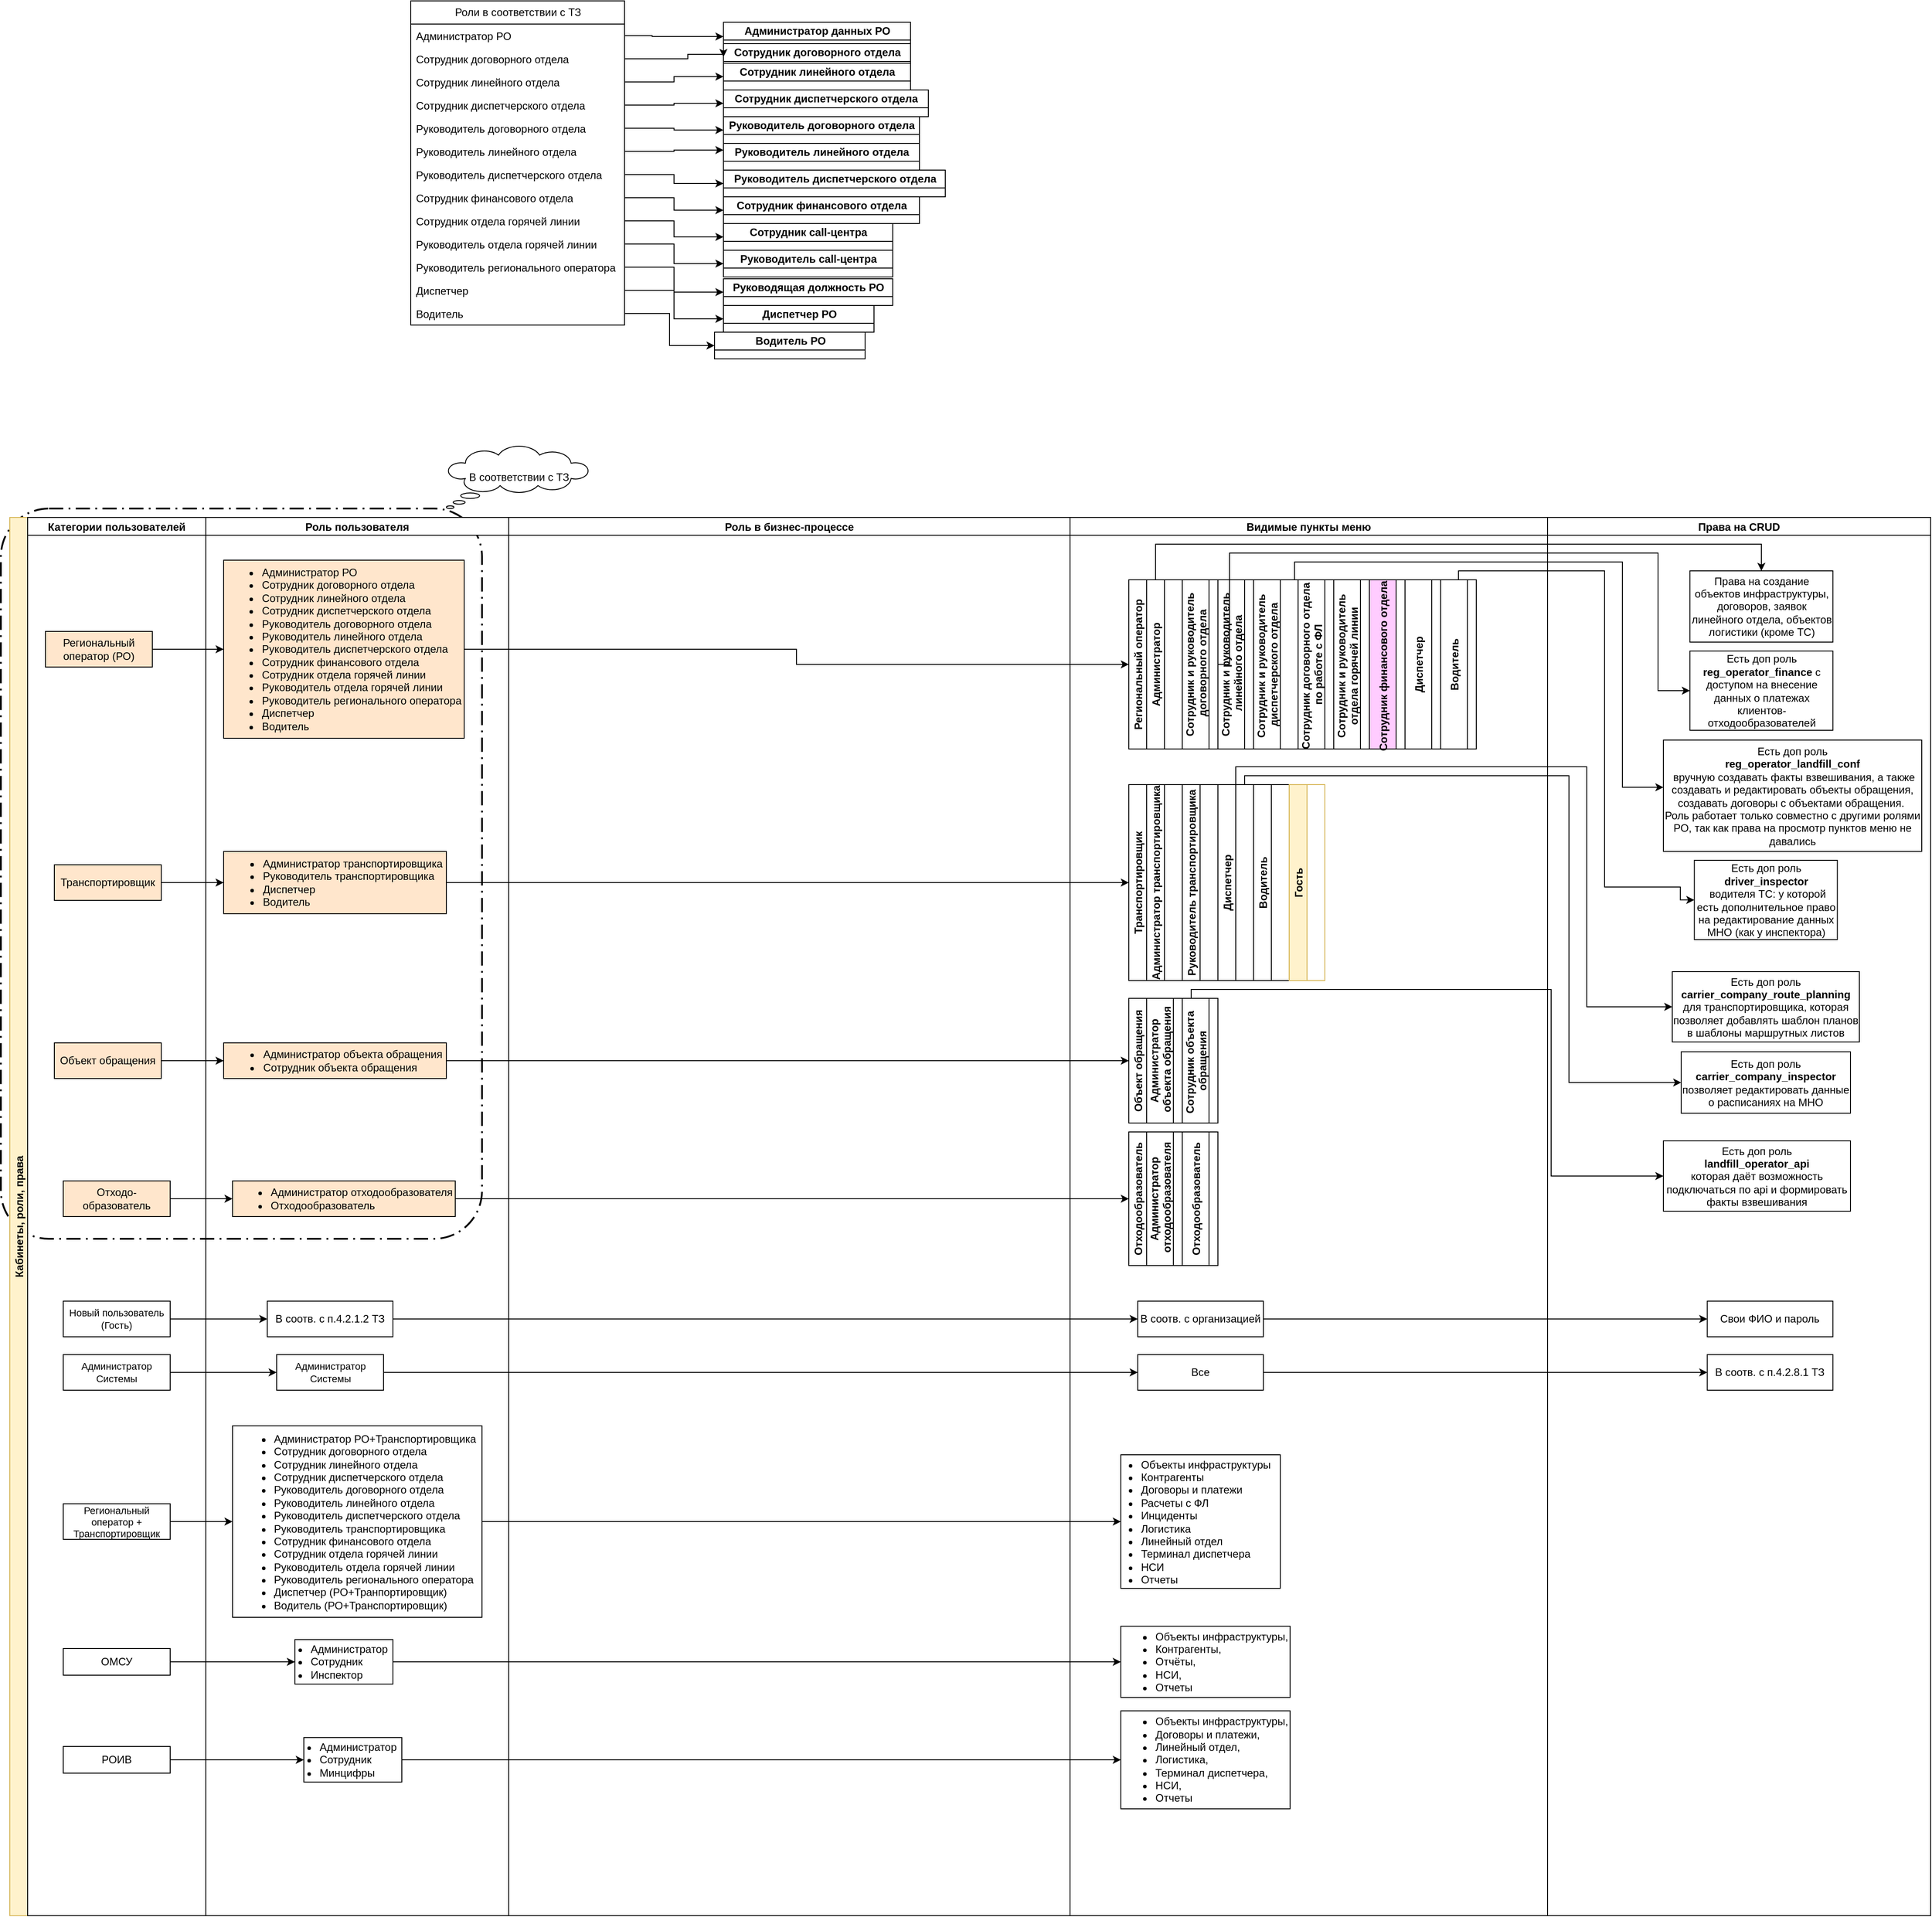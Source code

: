 <mxfile version="24.7.1" type="github" pages="5">
  <diagram name="Схема прав" id="aEiJXpqBIxOOUVq4C6q6">
    <mxGraphModel dx="1434" dy="1915" grid="1" gridSize="10" guides="1" tooltips="1" connect="1" arrows="1" fold="1" page="1" pageScale="1" pageWidth="827" pageHeight="1169" math="0" shadow="0">
      <root>
        <mxCell id="WDC88hjmU1nZ5gPulEAO-0" />
        <mxCell id="WDC88hjmU1nZ5gPulEAO-1" parent="WDC88hjmU1nZ5gPulEAO-0" />
        <mxCell id="WDC88hjmU1nZ5gPulEAO-2" value="" style="points=[[0.25,0,0],[0.5,0,0],[0.75,0,0],[1,0.25,0],[1,0.5,0],[1,0.75,0],[0.75,1,0],[0.5,1,0],[0.25,1,0],[0,0.75,0],[0,0.5,0],[0,0.25,0]];rounded=1;arcSize=10;dashed=1;strokeColor=#000000;fillColor=none;gradientColor=none;dashPattern=8 3 1 3;strokeWidth=2;whiteSpace=wrap;html=1;align=left;" parent="WDC88hjmU1nZ5gPulEAO-1" vertex="1">
          <mxGeometry x="70" y="230" width="540" height="820" as="geometry" />
        </mxCell>
        <mxCell id="WDC88hjmU1nZ5gPulEAO-3" value="&amp;nbsp;В соответствии с ТЗ" style="whiteSpace=wrap;html=1;shape=mxgraph.basic.cloud_callout" parent="WDC88hjmU1nZ5gPulEAO-1" vertex="1">
          <mxGeometry x="570" y="160" width="160" height="70" as="geometry" />
        </mxCell>
        <mxCell id="WDC88hjmU1nZ5gPulEAO-8" value="Кабинеты, роли, права" style="swimlane;childLayout=stackLayout;resizeParent=1;resizeParentMax=0;startSize=20;horizontal=0;horizontalStack=1;fillColor=#fff2cc;strokeColor=#d6b656;" parent="WDC88hjmU1nZ5gPulEAO-1" vertex="1">
          <mxGeometry x="80" y="240" width="2156" height="1570" as="geometry" />
        </mxCell>
        <mxCell id="WDC88hjmU1nZ5gPulEAO-9" value="Категории пользователей" style="swimlane;startSize=20;" parent="WDC88hjmU1nZ5gPulEAO-8" vertex="1">
          <mxGeometry x="20" width="200" height="1570" as="geometry" />
        </mxCell>
        <mxCell id="WDC88hjmU1nZ5gPulEAO-10" value="Региональный оператор (РО)" style="rounded=0;whiteSpace=wrap;html=1;fillColor=#FFE6CC;" parent="WDC88hjmU1nZ5gPulEAO-9" vertex="1">
          <mxGeometry x="20" y="128" width="120" height="40" as="geometry" />
        </mxCell>
        <mxCell id="WDC88hjmU1nZ5gPulEAO-11" value="Транспортировщик" style="rounded=0;whiteSpace=wrap;html=1;fontSize=12;fillColor=#FFE6CC;" parent="WDC88hjmU1nZ5gPulEAO-9" vertex="1">
          <mxGeometry x="30" y="390" width="120" height="40" as="geometry" />
        </mxCell>
        <mxCell id="WDC88hjmU1nZ5gPulEAO-16" value="Роль пользователя" style="swimlane;startSize=20;" parent="WDC88hjmU1nZ5gPulEAO-8" vertex="1">
          <mxGeometry x="220" width="340" height="1570" as="geometry" />
        </mxCell>
        <mxCell id="WDC88hjmU1nZ5gPulEAO-17" value="&lt;ul style=&quot;text-align: left; text-wrap: nowrap;&quot;&gt;&lt;li&gt;Администратор РО&lt;/li&gt;&lt;li&gt;Сотрудник договорного отдела&lt;/li&gt;&lt;li&gt;Сотрудник линейного отдела&lt;/li&gt;&lt;li&gt;Сотрудник диспетчерского отдела&lt;/li&gt;&lt;li&gt;Руководитель договорного отдела&lt;/li&gt;&lt;li&gt;Руководитель линейного отдела&lt;/li&gt;&lt;li&gt;Руководитель диспетчерского отдела&lt;/li&gt;&lt;li&gt;Сотрудник финансового отдела&lt;/li&gt;&lt;li&gt;Сотрудник отдела горячей линии&lt;/li&gt;&lt;li&gt;Руководитель отдела горячей линии&lt;/li&gt;&lt;li&gt;Руководитель регионального оператора&lt;/li&gt;&lt;li&gt;Диспетчер&lt;/li&gt;&lt;li&gt;Водитель&lt;/li&gt;&lt;/ul&gt;" style="rounded=0;whiteSpace=wrap;html=1;spacing=0;fillColor=#FFE6CC;" parent="WDC88hjmU1nZ5gPulEAO-16" vertex="1">
          <mxGeometry x="20" y="48" width="270" height="200" as="geometry" />
        </mxCell>
        <mxCell id="WDC88hjmU1nZ5gPulEAO-18" value="&lt;ul style=&quot;text-align: left; text-wrap: nowrap;&quot;&gt;&lt;li&gt;&lt;li&gt;Администратор транспортировщика&lt;/li&gt;&lt;li&gt;Руководитель транспортировщика&lt;/li&gt;&lt;li&gt;Диспетчер&lt;/li&gt;&lt;li&gt;Водитель&lt;/li&gt;&lt;/li&gt;&lt;/ul&gt;" style="rounded=0;whiteSpace=wrap;html=1;spacing=0;fillColor=#FFE6CC;" parent="WDC88hjmU1nZ5gPulEAO-16" vertex="1">
          <mxGeometry x="20" y="375" width="250" height="70" as="geometry" />
        </mxCell>
        <mxCell id="WDC88hjmU1nZ5gPulEAO-47" style="edgeStyle=orthogonalEdgeStyle;rounded=0;orthogonalLoop=1;jettySize=auto;html=1;entryX=0;entryY=0.5;entryDx=0;entryDy=0;" parent="WDC88hjmU1nZ5gPulEAO-8" source="WDC88hjmU1nZ5gPulEAO-10" target="WDC88hjmU1nZ5gPulEAO-17" edge="1">
          <mxGeometry relative="1" as="geometry" />
        </mxCell>
        <mxCell id="WDC88hjmU1nZ5gPulEAO-48" style="edgeStyle=orthogonalEdgeStyle;rounded=0;orthogonalLoop=1;jettySize=auto;html=1;exitX=1;exitY=0.5;exitDx=0;exitDy=0;entryX=0;entryY=0.5;entryDx=0;entryDy=0;" parent="WDC88hjmU1nZ5gPulEAO-8" source="WDC88hjmU1nZ5gPulEAO-11" target="WDC88hjmU1nZ5gPulEAO-18" edge="1">
          <mxGeometry relative="1" as="geometry" />
        </mxCell>
        <mxCell id="WDC88hjmU1nZ5gPulEAO-24" value="Роль в бизнес-процессе" style="swimlane;startSize=20;" parent="WDC88hjmU1nZ5gPulEAO-8" vertex="1">
          <mxGeometry x="560" width="630" height="1570" as="geometry">
            <mxRectangle x="550" width="40" height="695" as="alternateBounds" />
          </mxGeometry>
        </mxCell>
        <mxCell id="R8j8JHmZhrAgC42NHtha-43" value="Видимые пункты меню" style="swimlane;startSize=20;" parent="WDC88hjmU1nZ5gPulEAO-8" vertex="1">
          <mxGeometry x="1190" width="536" height="1570" as="geometry">
            <mxRectangle x="550" width="40" height="695" as="alternateBounds" />
          </mxGeometry>
        </mxCell>
        <mxCell id="R8j8JHmZhrAgC42NHtha-23" value="Региональный оператор" style="swimlane;childLayout=stackLayout;resizeParent=1;resizeParentMax=0;startSize=20;horizontal=0;horizontalStack=1;" parent="R8j8JHmZhrAgC42NHtha-43" vertex="1">
          <mxGeometry x="66" y="70" width="390" height="190" as="geometry">
            <mxRectangle x="1110" y="20" width="40" height="170" as="alternateBounds" />
          </mxGeometry>
        </mxCell>
        <mxCell id="R8j8JHmZhrAgC42NHtha-24" value="Администратор" style="swimlane;startSize=20;" parent="R8j8JHmZhrAgC42NHtha-23" vertex="1" collapsed="1">
          <mxGeometry x="20" width="40" height="190" as="geometry">
            <mxRectangle x="20" width="170" height="190" as="alternateBounds" />
          </mxGeometry>
        </mxCell>
        <mxCell id="ehfdHzqVKr-bZCW-06Vy-1" value="&lt;ul style=&quot;margin-top: 2px; margin-bottom: 2px; padding-left: 12px;&quot;&gt;&lt;li&gt;Объекты инфраструктуры&lt;/li&gt;&lt;li&gt;Контрагенты&lt;/li&gt;&lt;li&gt;Договоры и платежи&lt;/li&gt;&lt;li&gt;Расчеты с ФЛ&lt;/li&gt;&lt;li&gt;Инциденты&lt;/li&gt;&lt;li&gt;Логистика&lt;/li&gt;&lt;li&gt;Линейный отдел&lt;/li&gt;&lt;li&gt;Терминал диспетчера&lt;/li&gt;&lt;li&gt;НСИ&lt;/li&gt;&lt;li&gt;Отчеты&lt;/li&gt;&lt;/ul&gt;" style="text;strokeColor=none;fillColor=none;align=left;verticalAlign=middle;spacingLeft=4;spacingRight=4;overflow=hidden;points=[[0,0.5],[1,0.5]];portConstraint=eastwest;rotatable=0;whiteSpace=wrap;html=1;" parent="R8j8JHmZhrAgC42NHtha-24" vertex="1">
          <mxGeometry y="33" width="170" height="150" as="geometry" />
        </mxCell>
        <mxCell id="R8j8JHmZhrAgC42NHtha-25" value="Сотрудник и руководитель&#xa; договорного отдела" style="swimlane;startSize=30;" parent="R8j8JHmZhrAgC42NHtha-23" vertex="1" collapsed="1">
          <mxGeometry x="60" width="40" height="190" as="geometry">
            <mxRectangle x="60" width="210" height="190" as="alternateBounds" />
          </mxGeometry>
        </mxCell>
        <mxCell id="ehfdHzqVKr-bZCW-06Vy-5" value="&lt;ul style=&quot;margin-top: 2px; margin-bottom: 2px; padding-left: 12px;&quot;&gt;&lt;li&gt;Объекты инфраструктуры&lt;/li&gt;&lt;li&gt;Контрагенты&lt;/li&gt;&lt;li&gt;Договоры и платежи&lt;/li&gt;&lt;li&gt;Логистика&lt;/li&gt;&lt;li&gt;Линейный отдел&lt;/li&gt;&lt;li&gt;&lt;span style=&quot;background-color: initial;&quot;&gt;НСИ&lt;/span&gt;&lt;/li&gt;&lt;/ul&gt;&lt;span style=&quot;background-color: initial;&quot;&gt;Опционально -&amp;nbsp;&lt;/span&gt;&lt;span style=&quot;background-color: initial;&quot;&gt;Расчеты с ФЛ&lt;/span&gt;" style="text;strokeColor=none;fillColor=none;align=left;verticalAlign=middle;spacingLeft=4;spacingRight=4;overflow=hidden;points=[[0,0.5],[1,0.5]];portConstraint=eastwest;rotatable=0;whiteSpace=wrap;html=1;" parent="R8j8JHmZhrAgC42NHtha-25" vertex="1">
          <mxGeometry x="5" y="33" width="175" height="110" as="geometry" />
        </mxCell>
        <mxCell id="R8j8JHmZhrAgC42NHtha-26" value="Сотрудник и руководитель&#xa; линейного отдела" style="swimlane;startSize=30;" parent="R8j8JHmZhrAgC42NHtha-23" vertex="1" collapsed="1">
          <mxGeometry x="100" width="40" height="190" as="geometry">
            <mxRectangle x="230" width="210" height="190" as="alternateBounds" />
          </mxGeometry>
        </mxCell>
        <mxCell id="ehfdHzqVKr-bZCW-06Vy-7" value="&lt;ul style=&quot;margin-top: 2px; margin-bottom: 2px; padding-left: 12px;&quot;&gt;&lt;li&gt;Объекты инфраструктуры&lt;/li&gt;&lt;li&gt;Терминал диспетчера&lt;/li&gt;&lt;li&gt;Логистика&lt;/li&gt;&lt;li&gt;Линейный отдел&lt;/li&gt;&lt;li&gt;&lt;span style=&quot;background-color: initial;&quot;&gt;НСИ&lt;/span&gt;&lt;/li&gt;&lt;/ul&gt;&lt;span style=&quot;background-color: initial;&quot;&gt;Опционально -&amp;nbsp;&lt;/span&gt;&lt;span style=&quot;background-color: initial;&quot;&gt;Инспекция МНО&lt;/span&gt;" style="text;strokeColor=none;fillColor=none;align=left;verticalAlign=middle;spacingLeft=4;spacingRight=4;overflow=hidden;points=[[0,0.5],[1,0.5]];portConstraint=eastwest;rotatable=0;whiteSpace=wrap;html=1;" parent="R8j8JHmZhrAgC42NHtha-26" vertex="1">
          <mxGeometry y="33" width="190" height="110" as="geometry" />
        </mxCell>
        <mxCell id="R8j8JHmZhrAgC42NHtha-30" value="Сотрудник и руководитель &#xa;диспетчерского отдела" style="swimlane;startSize=30;" parent="R8j8JHmZhrAgC42NHtha-23" vertex="1" collapsed="1">
          <mxGeometry x="140" width="50" height="190" as="geometry">
            <mxRectangle x="140" width="210" height="190" as="alternateBounds" />
          </mxGeometry>
        </mxCell>
        <mxCell id="R8j8JHmZhrAgC42NHtha-31" value="&lt;ul style=&quot;margin-top: 2px; margin-bottom: 2px; padding-left: 12px;&quot;&gt;&lt;li&gt;Объекты инфраструктуры,&lt;/li&gt;&lt;li&gt;&amp;nbsp;Линейный отдел,&amp;nbsp;&lt;/li&gt;&lt;li&gt;Логистика,&amp;nbsp;&lt;/li&gt;&lt;li&gt;Терминал диспетчера,&amp;nbsp;&lt;/li&gt;&lt;li&gt;НСИ&lt;br&gt;&lt;/li&gt;&lt;/ul&gt;" style="text;strokeColor=none;fillColor=none;align=left;verticalAlign=middle;spacingLeft=4;spacingRight=4;overflow=hidden;points=[[0,0.5],[1,0.5]];portConstraint=eastwest;rotatable=0;whiteSpace=wrap;html=1;" parent="R8j8JHmZhrAgC42NHtha-30" vertex="1">
          <mxGeometry y="33" width="180" height="77" as="geometry" />
        </mxCell>
        <mxCell id="R8j8JHmZhrAgC42NHtha-32" value="Сотрудник договорного отдела &#xa;по работе с ФЛ" style="swimlane;startSize=30;" parent="R8j8JHmZhrAgC42NHtha-23" vertex="1" collapsed="1">
          <mxGeometry x="190" width="40" height="190" as="geometry">
            <mxRectangle x="190" width="210" height="190" as="alternateBounds" />
          </mxGeometry>
        </mxCell>
        <mxCell id="R8j8JHmZhrAgC42NHtha-33" value="&lt;ul style=&quot;margin-top: 2px; margin-bottom: 2px; padding-left: 12px;&quot;&gt;&lt;li&gt;Объекты инфраструктуры&lt;/li&gt;&lt;li&gt;Контрагенты&lt;/li&gt;&lt;li&gt;Договоры и платежи&lt;/li&gt;&lt;li&gt;Логистика&lt;/li&gt;&lt;li&gt;Линейный отдел&lt;/li&gt;&lt;li&gt;&lt;span style=&quot;background-color: initial;&quot;&gt;НСИ&lt;/span&gt;&lt;/li&gt;&lt;/ul&gt;&lt;span style=&quot;background-color: initial;&quot;&gt;Опционально -&amp;nbsp;&lt;/span&gt;&lt;span style=&quot;background-color: initial;&quot;&gt;Расчеты с ФЛ&lt;/span&gt;" style="text;strokeColor=none;fillColor=none;align=left;verticalAlign=middle;spacingLeft=4;spacingRight=4;overflow=hidden;points=[[0,0.5],[1,0.5]];portConstraint=eastwest;rotatable=0;whiteSpace=wrap;html=1;" parent="R8j8JHmZhrAgC42NHtha-32" vertex="1">
          <mxGeometry x="5" y="33" width="175" height="110" as="geometry" />
        </mxCell>
        <mxCell id="R8j8JHmZhrAgC42NHtha-34" value="Сотрудник и руководитель &#xa;отдела горячей линии " style="swimlane;startSize=30;" parent="R8j8JHmZhrAgC42NHtha-23" vertex="1" collapsed="1">
          <mxGeometry x="230" width="40" height="190" as="geometry">
            <mxRectangle x="230" width="190" height="190" as="alternateBounds" />
          </mxGeometry>
        </mxCell>
        <mxCell id="R8j8JHmZhrAgC42NHtha-35" value="&lt;ul style=&quot;margin-top: 2px; margin-bottom: 2px; padding-left: 12px;&quot;&gt;&lt;li&gt;Объекты инфраструктуры,&lt;/li&gt;&lt;li&gt;&amp;nbsp;Договоры и платежи,&amp;nbsp;&lt;/li&gt;&lt;li&gt;Линейный отдел,&amp;nbsp;&lt;/li&gt;&lt;li&gt;Логистика,&amp;nbsp;&lt;/li&gt;&lt;li&gt;НСИ&lt;br&gt;&lt;/li&gt;&lt;/ul&gt;" style="text;strokeColor=none;fillColor=none;align=left;verticalAlign=middle;spacingLeft=4;spacingRight=4;overflow=hidden;points=[[0,0.5],[1,0.5]];portConstraint=eastwest;rotatable=0;whiteSpace=wrap;html=1;" parent="R8j8JHmZhrAgC42NHtha-34" vertex="1">
          <mxGeometry x="10" y="33" width="175" height="83" as="geometry" />
        </mxCell>
        <mxCell id="R8j8JHmZhrAgC42NHtha-36" value="Сотрудник финансового отдела " style="swimlane;startSize=30;fillColor=#FFCCFF;" parent="R8j8JHmZhrAgC42NHtha-23" vertex="1" collapsed="1">
          <mxGeometry x="270" width="40" height="190" as="geometry">
            <mxRectangle x="270" width="200" height="190" as="alternateBounds" />
          </mxGeometry>
        </mxCell>
        <mxCell id="R8j8JHmZhrAgC42NHtha-38" value="&lt;ul style=&quot;margin-top: 2px; margin-bottom: 2px; padding-left: 12px;&quot;&gt;&lt;li&gt;Объекты инфраструктуры&lt;/li&gt;&lt;li&gt;Контрагенты&lt;/li&gt;&lt;li&gt;Договоры и платежи&lt;/li&gt;&lt;li&gt;Расчеты с ФЛ&lt;/li&gt;&lt;li&gt;&lt;span style=&quot;background-color: initial;&quot;&gt;НСИ&lt;/span&gt;&lt;br&gt;&lt;/li&gt;&lt;li&gt;Отчеты&lt;/li&gt;&lt;/ul&gt;" style="text;strokeColor=none;fillColor=none;align=left;verticalAlign=middle;spacingLeft=4;spacingRight=4;overflow=hidden;points=[[0,0.5],[1,0.5]];portConstraint=eastwest;rotatable=0;whiteSpace=wrap;html=1;" parent="R8j8JHmZhrAgC42NHtha-36" vertex="1">
          <mxGeometry x="10" y="33" width="170" height="97" as="geometry" />
        </mxCell>
        <mxCell id="R8j8JHmZhrAgC42NHtha-39" value="Диспетчер" style="swimlane;startSize=30;" parent="R8j8JHmZhrAgC42NHtha-23" vertex="1" collapsed="1">
          <mxGeometry x="310" width="40" height="190" as="geometry">
            <mxRectangle x="310" width="200" height="190" as="alternateBounds" />
          </mxGeometry>
        </mxCell>
        <mxCell id="R8j8JHmZhrAgC42NHtha-80" value="&lt;ul style=&quot;margin-top: 2px; margin-bottom: 2px; padding-left: 12px;&quot;&gt;&lt;li&gt;Объекты инфраструктуры,&lt;/li&gt;&lt;li&gt;&amp;nbsp;Контрагенты,&amp;nbsp;&lt;/li&gt;&lt;li&gt;НСИ&lt;br&gt;&lt;/li&gt;&lt;/ul&gt;" style="text;strokeColor=none;fillColor=none;align=left;verticalAlign=middle;spacingLeft=4;spacingRight=4;overflow=hidden;points=[[0,0.5],[1,0.5]];portConstraint=eastwest;rotatable=0;whiteSpace=wrap;html=1;" parent="R8j8JHmZhrAgC42NHtha-39" vertex="1">
          <mxGeometry x="10" y="40" width="180" height="57" as="geometry" />
        </mxCell>
        <mxCell id="R8j8JHmZhrAgC42NHtha-41" value="Водитель" style="swimlane;startSize=30;" parent="R8j8JHmZhrAgC42NHtha-23" vertex="1" collapsed="1">
          <mxGeometry x="350" width="40" height="190" as="geometry">
            <mxRectangle x="350" width="200" height="190" as="alternateBounds" />
          </mxGeometry>
        </mxCell>
        <mxCell id="R8j8JHmZhrAgC42NHtha-42" value="&lt;ul style=&quot;margin-top: 2px; margin-bottom: 2px; padding-left: 12px;&quot;&gt;&lt;li&gt;Задания в маршруте,&lt;/li&gt;&lt;li&gt;&amp;nbsp;Маршрутные листы,&lt;/li&gt;&lt;li&gt;&amp;nbsp;Посещения объектов&lt;br&gt;&lt;/li&gt;&lt;/ul&gt;" style="text;strokeColor=none;fillColor=none;align=left;verticalAlign=middle;spacingLeft=4;spacingRight=4;overflow=hidden;points=[[0,0.5],[1,0.5]];portConstraint=eastwest;rotatable=0;whiteSpace=wrap;html=1;" parent="R8j8JHmZhrAgC42NHtha-41" vertex="1">
          <mxGeometry x="10" y="33" width="180" height="57" as="geometry" />
        </mxCell>
        <mxCell id="R8j8JHmZhrAgC42NHtha-70" value="Транспортировщик" style="swimlane;childLayout=stackLayout;resizeParent=1;resizeParentMax=0;startSize=20;horizontal=0;horizontalStack=1;" parent="R8j8JHmZhrAgC42NHtha-43" vertex="1">
          <mxGeometry x="66" y="300" width="220" height="220" as="geometry">
            <mxRectangle x="490" y="10" width="40" height="140" as="alternateBounds" />
          </mxGeometry>
        </mxCell>
        <mxCell id="R8j8JHmZhrAgC42NHtha-71" value="Администратор транспортировщика" style="swimlane;startSize=20;" parent="R8j8JHmZhrAgC42NHtha-70" vertex="1" collapsed="1">
          <mxGeometry x="20" width="40" height="220" as="geometry">
            <mxRectangle x="20" width="240" height="230" as="alternateBounds" />
          </mxGeometry>
        </mxCell>
        <mxCell id="R8j8JHmZhrAgC42NHtha-81" value="&lt;ul style=&quot;margin-top: 2px; margin-bottom: 2px; padding-left: 12px;&quot;&gt;&lt;li&gt;Объекты инфраструктуры,&lt;/li&gt;&lt;li&gt;&amp;nbsp;Логистика,&amp;nbsp;&lt;/li&gt;&lt;li&gt;Терминал диспетчера,&amp;nbsp;&lt;/li&gt;&lt;li&gt;НСИ&lt;br&gt;&lt;/li&gt;&lt;/ul&gt;" style="text;strokeColor=none;fillColor=none;align=left;verticalAlign=middle;spacingLeft=4;spacingRight=4;overflow=hidden;points=[[0,0.5],[1,0.5]];portConstraint=eastwest;rotatable=0;whiteSpace=wrap;html=1;" parent="R8j8JHmZhrAgC42NHtha-71" vertex="1">
          <mxGeometry x="9" y="23.5" width="170.5" height="70" as="geometry" />
        </mxCell>
        <mxCell id="R8j8JHmZhrAgC42NHtha-72" value="Руководитель транспортировщика" style="swimlane;startSize=20;" parent="R8j8JHmZhrAgC42NHtha-70" vertex="1" collapsed="1">
          <mxGeometry x="60" width="40" height="220" as="geometry">
            <mxRectangle x="260" width="230" height="140" as="alternateBounds" />
          </mxGeometry>
        </mxCell>
        <mxCell id="R8j8JHmZhrAgC42NHtha-84" value="&lt;ul style=&quot;margin-top: 2px; margin-bottom: 2px; padding-left: 12px;&quot;&gt;&lt;li&gt;Объекты инфраструктуры,&lt;/li&gt;&lt;li&gt;&amp;nbsp;Логистика,&amp;nbsp;&lt;/li&gt;&lt;li&gt;Терминал диспетчера,&amp;nbsp;&lt;/li&gt;&lt;li&gt;НСИ&lt;br&gt;&lt;/li&gt;&lt;/ul&gt;" style="text;strokeColor=none;fillColor=none;align=left;verticalAlign=middle;spacingLeft=4;spacingRight=4;overflow=hidden;points=[[0,0.5],[1,0.5]];portConstraint=eastwest;rotatable=0;whiteSpace=wrap;html=1;" parent="R8j8JHmZhrAgC42NHtha-72" vertex="1">
          <mxGeometry x="20" y="30" width="170.5" height="70" as="geometry" />
        </mxCell>
        <mxCell id="R8j8JHmZhrAgC42NHtha-73" value="Диспетчер" style="swimlane;startSize=20;" parent="R8j8JHmZhrAgC42NHtha-70" vertex="1" collapsed="1">
          <mxGeometry x="100" width="40" height="220" as="geometry">
            <mxRectangle x="490" width="180" height="140" as="alternateBounds" />
          </mxGeometry>
        </mxCell>
        <mxCell id="R8j8JHmZhrAgC42NHtha-40" value="&lt;ul style=&quot;margin-top: 2px; margin-bottom: 2px; padding-left: 12px;&quot;&gt;&lt;li&gt;Объекты инфраструктуры,&lt;/li&gt;&lt;li&gt;&amp;nbsp;Контрагенты,&amp;nbsp;&lt;/li&gt;&lt;li&gt;НСИ&lt;br&gt;&lt;/li&gt;&lt;/ul&gt;" style="text;strokeColor=none;fillColor=none;align=left;verticalAlign=middle;spacingLeft=4;spacingRight=4;overflow=hidden;points=[[0,0.5],[1,0.5]];portConstraint=eastwest;rotatable=0;whiteSpace=wrap;html=1;" parent="R8j8JHmZhrAgC42NHtha-73" vertex="1">
          <mxGeometry x="1" y="30" width="180" height="57" as="geometry" />
        </mxCell>
        <mxCell id="R8j8JHmZhrAgC42NHtha-78" value="Водитель" style="swimlane;startSize=20;" parent="R8j8JHmZhrAgC42NHtha-70" vertex="1" collapsed="1">
          <mxGeometry x="140" width="40" height="220" as="geometry">
            <mxRectangle x="140" width="160" height="220" as="alternateBounds" />
          </mxGeometry>
        </mxCell>
        <mxCell id="R8j8JHmZhrAgC42NHtha-79" value="&lt;ul style=&quot;margin-top: 2px; margin-bottom: 2px; padding-left: 12px;&quot;&gt;&lt;li&gt;Задания в маршруте,&lt;/li&gt;&lt;li&gt;&amp;nbsp;Маршрутные листы,&lt;/li&gt;&lt;li&gt;&amp;nbsp;Посещения объектов&lt;br&gt;&lt;/li&gt;&lt;/ul&gt;" style="text;strokeColor=none;fillColor=none;align=left;verticalAlign=middle;spacingLeft=4;spacingRight=4;overflow=hidden;points=[[0,0.5],[1,0.5]];portConstraint=eastwest;rotatable=0;whiteSpace=wrap;html=1;" parent="R8j8JHmZhrAgC42NHtha-78" vertex="1">
          <mxGeometry x="10" y="30" width="150" height="57" as="geometry" />
        </mxCell>
        <mxCell id="R8j8JHmZhrAgC42NHtha-82" value="Гость" style="swimlane;startSize=20;fillColor=#fff2cc;strokeColor=#d6b656;" parent="R8j8JHmZhrAgC42NHtha-70" vertex="1" collapsed="1">
          <mxGeometry x="180" width="40" height="220" as="geometry">
            <mxRectangle x="180" width="170" height="230" as="alternateBounds" />
          </mxGeometry>
        </mxCell>
        <mxCell id="R8j8JHmZhrAgC42NHtha-83" value="&lt;ul style=&quot;margin-top: 2px; margin-bottom: 2px; padding-left: 12px;&quot;&gt;&lt;li&gt;&lt;li&gt;Объекты инфраструктуры (Без категорий),&amp;nbsp;&lt;/li&gt;&lt;li&gt;НСИ&lt;/li&gt;&lt;/li&gt;&lt;/ul&gt;" style="text;strokeColor=none;fillColor=none;align=left;verticalAlign=middle;spacingLeft=4;spacingRight=4;overflow=hidden;points=[[0,0.5],[1,0.5]];portConstraint=eastwest;rotatable=0;whiteSpace=wrap;html=1;" parent="R8j8JHmZhrAgC42NHtha-82" vertex="1">
          <mxGeometry y="30" width="170" height="57" as="geometry" />
        </mxCell>
        <mxCell id="R8j8JHmZhrAgC42NHtha-87" value="Объект обращения" style="swimlane;childLayout=stackLayout;resizeParent=1;resizeParentMax=0;startSize=20;horizontal=0;horizontalStack=1;" parent="R8j8JHmZhrAgC42NHtha-43" vertex="1">
          <mxGeometry x="66" y="540" width="100" height="140" as="geometry">
            <mxRectangle x="39.5" y="540" width="40" height="140" as="alternateBounds" />
          </mxGeometry>
        </mxCell>
        <mxCell id="R8j8JHmZhrAgC42NHtha-88" value="Администратор&#xa; объекта обращения" style="swimlane;startSize=30;" parent="R8j8JHmZhrAgC42NHtha-87" vertex="1" collapsed="1">
          <mxGeometry x="20" width="40" height="140" as="geometry">
            <mxRectangle x="20" width="180" height="140" as="alternateBounds" />
          </mxGeometry>
        </mxCell>
        <mxCell id="R8j8JHmZhrAgC42NHtha-91" value="&lt;ul style=&quot;margin-top: 2px; margin-bottom: 2px; padding-left: 12px;&quot;&gt;&lt;li&gt;Объекты инфраструктуры,&lt;/li&gt;&lt;li&gt;&amp;nbsp;Договоры и платежи,&amp;nbsp;&lt;/li&gt;&lt;li&gt;Логистика,&amp;nbsp;&lt;/li&gt;&lt;li&gt;НСИ&lt;br&gt;&lt;/li&gt;&lt;/ul&gt;" style="text;strokeColor=none;fillColor=none;align=left;verticalAlign=middle;spacingLeft=4;spacingRight=4;overflow=hidden;points=[[0,0.5],[1,0.5]];portConstraint=eastwest;rotatable=0;whiteSpace=wrap;html=1;" parent="R8j8JHmZhrAgC42NHtha-88" vertex="1">
          <mxGeometry y="40" width="180" height="70" as="geometry" />
        </mxCell>
        <mxCell id="R8j8JHmZhrAgC42NHtha-89" value="Сотрудник объекта &#xa;обращения" style="swimlane;startSize=30;" parent="R8j8JHmZhrAgC42NHtha-87" vertex="1" collapsed="1">
          <mxGeometry x="60" width="40" height="140" as="geometry">
            <mxRectangle x="200" width="170" height="140" as="alternateBounds" />
          </mxGeometry>
        </mxCell>
        <mxCell id="R8j8JHmZhrAgC42NHtha-92" value="&lt;ul style=&quot;margin-top: 2px; margin-bottom: 2px; padding-left: 12px;&quot;&gt;&lt;li&gt;Объекты инфраструктуры (Объекты обращения),&lt;/li&gt;&lt;li&gt;Договоры и платежи,&lt;/li&gt;&lt;li&gt;Инциденты,&amp;nbsp;&lt;/li&gt;&lt;li&gt;Логистика,&amp;nbsp;&lt;/li&gt;&lt;li&gt;НСИ&lt;br&gt;&lt;/li&gt;&lt;/ul&gt;" style="text;strokeColor=none;fillColor=none;align=left;verticalAlign=middle;spacingLeft=4;spacingRight=4;overflow=hidden;points=[[0,0.5],[1,0.5]];portConstraint=eastwest;rotatable=0;whiteSpace=wrap;html=1;" parent="R8j8JHmZhrAgC42NHtha-89" vertex="1">
          <mxGeometry y="30" width="176" height="110" as="geometry" />
        </mxCell>
        <mxCell id="R8j8JHmZhrAgC42NHtha-94" value="Отходообразователь" style="swimlane;childLayout=stackLayout;resizeParent=1;resizeParentMax=0;startSize=20;horizontal=0;horizontalStack=1;" parent="R8j8JHmZhrAgC42NHtha-43" vertex="1">
          <mxGeometry x="66" y="690" width="100" height="150" as="geometry" />
        </mxCell>
        <mxCell id="R8j8JHmZhrAgC42NHtha-95" value="Администратор&#xa; отходообразователя" style="swimlane;startSize=30;" parent="R8j8JHmZhrAgC42NHtha-94" vertex="1" collapsed="1">
          <mxGeometry x="20" width="40" height="150" as="geometry">
            <mxRectangle x="20" width="180" height="150" as="alternateBounds" />
          </mxGeometry>
        </mxCell>
        <mxCell id="R8j8JHmZhrAgC42NHtha-96" value="&lt;ul style=&quot;margin-top: 2px; margin-bottom: 2px; padding-left: 12px;&quot;&gt;&lt;li&gt;Объекты инфраструктуры,&lt;/li&gt;&lt;li&gt;&amp;nbsp;Договоры и платежи,&amp;nbsp;&lt;/li&gt;&lt;li&gt;Логистика,&amp;nbsp;&lt;/li&gt;&lt;li&gt;НСИ&lt;br&gt;&lt;/li&gt;&lt;/ul&gt;" style="text;strokeColor=none;fillColor=none;align=left;verticalAlign=middle;spacingLeft=4;spacingRight=4;overflow=hidden;points=[[0,0.5],[1,0.5]];portConstraint=eastwest;rotatable=0;whiteSpace=wrap;html=1;" parent="R8j8JHmZhrAgC42NHtha-95" vertex="1">
          <mxGeometry y="31" width="180" height="70" as="geometry" />
        </mxCell>
        <mxCell id="R8j8JHmZhrAgC42NHtha-97" value="Отходообразователь" style="swimlane;startSize=30;" parent="R8j8JHmZhrAgC42NHtha-94" vertex="1" collapsed="1">
          <mxGeometry x="60" width="40" height="150" as="geometry">
            <mxRectangle x="60" width="180" height="150" as="alternateBounds" />
          </mxGeometry>
        </mxCell>
        <mxCell id="R8j8JHmZhrAgC42NHtha-99" value="&lt;ul style=&quot;margin-top: 2px; margin-bottom: 2px; padding-left: 12px;&quot;&gt;&lt;li&gt;Объекты инфраструктуры,&lt;/li&gt;&lt;li&gt;&amp;nbsp;Договоры и платежи,&amp;nbsp;&lt;/li&gt;&lt;li&gt;Логистика,&amp;nbsp;&lt;/li&gt;&lt;li&gt;НСИ&lt;br&gt;&lt;/li&gt;&lt;/ul&gt;" style="text;strokeColor=none;fillColor=none;align=left;verticalAlign=middle;spacingLeft=4;spacingRight=4;overflow=hidden;points=[[0,0.5],[1,0.5]];portConstraint=eastwest;rotatable=0;whiteSpace=wrap;html=1;" parent="R8j8JHmZhrAgC42NHtha-97" vertex="1">
          <mxGeometry y="31" width="180" height="70" as="geometry" />
        </mxCell>
        <mxCell id="WDC88hjmU1nZ5gPulEAO-28" style="edgeStyle=orthogonalEdgeStyle;rounded=0;orthogonalLoop=1;jettySize=auto;html=1;exitX=0.5;exitY=1;exitDx=0;exitDy=0;" parent="R8j8JHmZhrAgC42NHtha-43" edge="1">
          <mxGeometry relative="1" as="geometry">
            <mxPoint x="146.5" y="740" as="sourcePoint" />
            <mxPoint x="146.5" y="740" as="targetPoint" />
          </mxGeometry>
        </mxCell>
        <mxCell id="WDC88hjmU1nZ5gPulEAO-30" value="&lt;ul style=&quot;text-align: left; margin-top: 2px; margin-bottom: 2px; padding-left: 12px;&quot;&gt;&lt;li&gt;Объекты инфраструктуры&lt;/li&gt;&lt;li&gt;Контрагенты&lt;/li&gt;&lt;li&gt;Договоры и платежи&lt;/li&gt;&lt;li&gt;Расчеты с ФЛ&lt;/li&gt;&lt;li&gt;Инциденты&lt;/li&gt;&lt;li&gt;Логистика&lt;/li&gt;&lt;li&gt;Линейный отдел&lt;/li&gt;&lt;li&gt;Терминал диспетчера&lt;/li&gt;&lt;li&gt;НСИ&lt;/li&gt;&lt;li&gt;Отчеты&lt;/li&gt;&lt;/ul&gt;" style="rounded=0;whiteSpace=wrap;html=1;" parent="R8j8JHmZhrAgC42NHtha-43" vertex="1">
          <mxGeometry x="57" y="1052.5" width="179" height="150" as="geometry" />
        </mxCell>
        <mxCell id="WDC88hjmU1nZ5gPulEAO-31" value="&lt;ul style=&quot;text-align: left;&quot;&gt;&lt;li style=&quot;&quot;&gt;&lt;li style=&quot;&quot;&gt;&lt;span style=&quot;text-wrap: nowrap;&quot;&gt;Объекты инфраструктуры,&amp;nbsp;&lt;/span&gt;&lt;/li&gt;&lt;li style=&quot;&quot;&gt;&lt;span style=&quot;text-wrap: nowrap;&quot;&gt;Контрагенты,&amp;nbsp;&lt;/span&gt;&lt;/li&gt;&lt;li style=&quot;&quot;&gt;&lt;span style=&quot;text-wrap: nowrap;&quot;&gt;Отчёты,&amp;nbsp;&lt;/span&gt;&lt;/li&gt;&lt;li style=&quot;&quot;&gt;&lt;span style=&quot;text-wrap: nowrap;&quot;&gt;НСИ,&amp;nbsp;&lt;/span&gt;&lt;/li&gt;&lt;li style=&quot;&quot;&gt;&lt;span style=&quot;text-wrap: nowrap;&quot;&gt;Отчеты&lt;/span&gt;&lt;br&gt;&lt;/li&gt;&lt;/li&gt;&lt;/ul&gt;" style="rounded=0;whiteSpace=wrap;html=1;spacing=0;" parent="R8j8JHmZhrAgC42NHtha-43" vertex="1">
          <mxGeometry x="57" y="1245" width="190" height="80" as="geometry" />
        </mxCell>
        <mxCell id="WDC88hjmU1nZ5gPulEAO-32" value="&lt;ul style=&quot;text-align: left;&quot;&gt;&lt;li style=&quot;&quot;&gt;&lt;li style=&quot;&quot;&gt;&lt;span style=&quot;text-wrap: nowrap;&quot;&gt;Объекты инфраструктуры,&amp;nbsp;&lt;/span&gt;&lt;/li&gt;&lt;li style=&quot;&quot;&gt;&lt;span style=&quot;text-wrap: nowrap;&quot;&gt;Договоры и платежи,&amp;nbsp;&lt;/span&gt;&lt;/li&gt;&lt;li style=&quot;&quot;&gt;&lt;span style=&quot;text-wrap: nowrap;&quot;&gt;Линейный отдел,&amp;nbsp;&lt;/span&gt;&lt;/li&gt;&lt;li style=&quot;&quot;&gt;&lt;span style=&quot;text-wrap: nowrap;&quot;&gt;Логистика,&amp;nbsp;&lt;/span&gt;&lt;/li&gt;&lt;li style=&quot;&quot;&gt;&lt;span style=&quot;text-wrap: nowrap;&quot;&gt;Терминал диспетчера,&amp;nbsp;&lt;/span&gt;&lt;/li&gt;&lt;li style=&quot;&quot;&gt;&lt;span style=&quot;text-wrap: nowrap;&quot;&gt;НСИ,&amp;nbsp;&lt;/span&gt;&lt;/li&gt;&lt;li style=&quot;&quot;&gt;&lt;span style=&quot;text-wrap: nowrap;&quot;&gt;Отчеты&lt;/span&gt;&lt;br&gt;&lt;/li&gt;&lt;/li&gt;&lt;/ul&gt;" style="rounded=0;whiteSpace=wrap;html=1;spacing=0;" parent="R8j8JHmZhrAgC42NHtha-43" vertex="1">
          <mxGeometry x="57" y="1340" width="190" height="110" as="geometry" />
        </mxCell>
        <mxCell id="WDC88hjmU1nZ5gPulEAO-45" value="В соотв. с организацией" style="rounded=0;whiteSpace=wrap;html=1;" parent="R8j8JHmZhrAgC42NHtha-43" vertex="1">
          <mxGeometry x="76" y="880" width="141" height="40" as="geometry" />
        </mxCell>
        <mxCell id="WDC88hjmU1nZ5gPulEAO-46" value="Все" style="rounded=0;whiteSpace=wrap;html=1;" parent="R8j8JHmZhrAgC42NHtha-43" vertex="1">
          <mxGeometry x="76" y="940" width="141" height="40" as="geometry" />
        </mxCell>
        <mxCell id="R8j8JHmZhrAgC42NHtha-66" style="edgeStyle=orthogonalEdgeStyle;rounded=0;orthogonalLoop=1;jettySize=auto;html=1;entryX=0;entryY=0.5;entryDx=0;entryDy=0;" parent="WDC88hjmU1nZ5gPulEAO-8" source="WDC88hjmU1nZ5gPulEAO-17" target="R8j8JHmZhrAgC42NHtha-23" edge="1">
          <mxGeometry relative="1" as="geometry" />
        </mxCell>
        <mxCell id="R8j8JHmZhrAgC42NHtha-67" style="edgeStyle=orthogonalEdgeStyle;rounded=0;orthogonalLoop=1;jettySize=auto;html=1;exitX=0.25;exitY=0;exitDx=0;exitDy=0;entryX=0.5;entryY=0;entryDx=0;entryDy=0;" parent="WDC88hjmU1nZ5gPulEAO-8" source="R8j8JHmZhrAgC42NHtha-24" target="WDC88hjmU1nZ5gPulEAO-7" edge="1">
          <mxGeometry relative="1" as="geometry">
            <Array as="points">
              <mxPoint x="1319" y="30" />
              <mxPoint x="1950" y="30" />
            </Array>
          </mxGeometry>
        </mxCell>
        <mxCell id="R8j8JHmZhrAgC42NHtha-85" style="edgeStyle=orthogonalEdgeStyle;rounded=0;orthogonalLoop=1;jettySize=auto;html=1;entryX=0;entryY=0.5;entryDx=0;entryDy=0;" parent="WDC88hjmU1nZ5gPulEAO-8" source="WDC88hjmU1nZ5gPulEAO-18" target="R8j8JHmZhrAgC42NHtha-70" edge="1">
          <mxGeometry relative="1" as="geometry" />
        </mxCell>
        <mxCell id="R8j8JHmZhrAgC42NHtha-102" style="edgeStyle=orthogonalEdgeStyle;rounded=0;orthogonalLoop=1;jettySize=auto;html=1;exitX=0.5;exitY=0;exitDx=0;exitDy=0;entryX=0;entryY=0.5;entryDx=0;entryDy=0;" parent="WDC88hjmU1nZ5gPulEAO-8" source="R8j8JHmZhrAgC42NHtha-41" target="R8j8JHmZhrAgC42NHtha-101" edge="1">
          <mxGeometry relative="1" as="geometry">
            <Array as="points">
              <mxPoint x="1626" y="60" />
              <mxPoint x="1790" y="60" />
              <mxPoint x="1790" y="415" />
              <mxPoint x="1875" y="415" />
            </Array>
          </mxGeometry>
        </mxCell>
        <mxCell id="R8j8JHmZhrAgC42NHtha-105" style="edgeStyle=orthogonalEdgeStyle;rounded=0;orthogonalLoop=1;jettySize=auto;html=1;entryX=0;entryY=0.5;entryDx=0;entryDy=0;" parent="WDC88hjmU1nZ5gPulEAO-8" source="R8j8JHmZhrAgC42NHtha-25" target="R8j8JHmZhrAgC42NHtha-103" edge="1">
          <mxGeometry relative="1" as="geometry">
            <Array as="points">
              <mxPoint x="1369" y="40" />
              <mxPoint x="1850" y="40" />
              <mxPoint x="1850" y="194" />
            </Array>
          </mxGeometry>
        </mxCell>
        <mxCell id="R8j8JHmZhrAgC42NHtha-113" style="edgeStyle=orthogonalEdgeStyle;rounded=0;orthogonalLoop=1;jettySize=auto;html=1;exitX=0.5;exitY=0;exitDx=0;exitDy=0;entryX=0;entryY=0.5;entryDx=0;entryDy=0;" parent="WDC88hjmU1nZ5gPulEAO-8" source="R8j8JHmZhrAgC42NHtha-73" target="R8j8JHmZhrAgC42NHtha-111" edge="1">
          <mxGeometry relative="1" as="geometry">
            <Array as="points">
              <mxPoint x="1376" y="280" />
              <mxPoint x="1770" y="280" />
              <mxPoint x="1770" y="549" />
            </Array>
          </mxGeometry>
        </mxCell>
        <mxCell id="R8j8JHmZhrAgC42NHtha-114" style="edgeStyle=orthogonalEdgeStyle;rounded=0;orthogonalLoop=1;jettySize=auto;html=1;exitX=0.75;exitY=0;exitDx=0;exitDy=0;entryX=0;entryY=0.5;entryDx=0;entryDy=0;" parent="WDC88hjmU1nZ5gPulEAO-8" source="R8j8JHmZhrAgC42NHtha-73" target="R8j8JHmZhrAgC42NHtha-106" edge="1">
          <mxGeometry relative="1" as="geometry">
            <Array as="points">
              <mxPoint x="1386" y="290" />
              <mxPoint x="1750" y="290" />
              <mxPoint x="1750" y="635" />
            </Array>
          </mxGeometry>
        </mxCell>
        <mxCell id="R8j8JHmZhrAgC42NHtha-116" style="edgeStyle=orthogonalEdgeStyle;rounded=0;orthogonalLoop=1;jettySize=auto;html=1;exitX=0.25;exitY=0;exitDx=0;exitDy=0;entryX=0;entryY=0.5;entryDx=0;entryDy=0;" parent="WDC88hjmU1nZ5gPulEAO-8" source="R8j8JHmZhrAgC42NHtha-89" target="R8j8JHmZhrAgC42NHtha-115" edge="1">
          <mxGeometry relative="1" as="geometry">
            <Array as="points">
              <mxPoint x="1326" y="530" />
              <mxPoint x="1730" y="530" />
              <mxPoint x="1730" y="739" />
            </Array>
          </mxGeometry>
        </mxCell>
        <mxCell id="R8j8JHmZhrAgC42NHtha-118" style="edgeStyle=orthogonalEdgeStyle;rounded=0;orthogonalLoop=1;jettySize=auto;html=1;exitX=0.25;exitY=0;exitDx=0;exitDy=0;" parent="WDC88hjmU1nZ5gPulEAO-8" source="R8j8JHmZhrAgC42NHtha-30" target="R8j8JHmZhrAgC42NHtha-117" edge="1">
          <mxGeometry relative="1" as="geometry">
            <Array as="points">
              <mxPoint x="1442" y="70" />
              <mxPoint x="1442" y="50" />
              <mxPoint x="1810" y="50" />
              <mxPoint x="1810" y="303" />
            </Array>
          </mxGeometry>
        </mxCell>
        <mxCell id="5qnwQ92s48veZEXjiiSJ-0" value="Права на CRUD" style="swimlane;startSize=20;" parent="WDC88hjmU1nZ5gPulEAO-8" vertex="1">
          <mxGeometry x="1726" width="430" height="1570" as="geometry" />
        </mxCell>
        <mxCell id="WDC88hjmU1nZ5gPulEAO-7" value="Права на создание объектов инфраструктуры, договоров, заявок линейного отдела, объектов логистики (кроме ТС)" style="rounded=0;whiteSpace=wrap;html=1;" parent="5qnwQ92s48veZEXjiiSJ-0" vertex="1">
          <mxGeometry x="159.75" y="60" width="160.5" height="80" as="geometry" />
        </mxCell>
        <mxCell id="R8j8JHmZhrAgC42NHtha-101" value="Есть доп&amp;nbsp;роль&lt;div&gt;&lt;b&gt;driver_inspector&lt;/b&gt;&lt;/div&gt;&lt;div&gt;&amp;nbsp;водителя ТС: у которой есть дополнительное право на редактирование данных МНО (как у инспектора)&lt;/div&gt;" style="rounded=0;whiteSpace=wrap;html=1;" parent="5qnwQ92s48veZEXjiiSJ-0" vertex="1">
          <mxGeometry x="164.75" y="385" width="160.5" height="89" as="geometry" />
        </mxCell>
        <mxCell id="R8j8JHmZhrAgC42NHtha-103" value="Есть доп роль &lt;b&gt;reg_operator_finance&lt;/b&gt; с доступом на внесение данных о платежах клиентов-отходообразователей" style="rounded=0;whiteSpace=wrap;html=1;" parent="5qnwQ92s48veZEXjiiSJ-0" vertex="1">
          <mxGeometry x="159.75" y="150" width="160.5" height="89" as="geometry" />
        </mxCell>
        <mxCell id="R8j8JHmZhrAgC42NHtha-111" value="Есть доп&amp;nbsp;роль&lt;div&gt;&lt;b&gt;carrier_company_route_planning&lt;/b&gt;&lt;/div&gt;&lt;div&gt;для транспортировщика, которая позволяет добавлять шаблон планов в шаблоны маршрутных листов&lt;/div&gt;" style="rounded=0;whiteSpace=wrap;html=1;" parent="5qnwQ92s48veZEXjiiSJ-0" vertex="1">
          <mxGeometry x="140" y="510" width="210" height="79" as="geometry" />
        </mxCell>
        <mxCell id="R8j8JHmZhrAgC42NHtha-106" value="Есть доп&amp;nbsp;роль&lt;div&gt;&lt;b&gt;carrier_company_inspector&lt;/b&gt;&lt;br&gt;&lt;/div&gt;&lt;div&gt;позволяет редактировать данные о расписаниях на МНО&lt;/div&gt;" style="rounded=0;whiteSpace=wrap;html=1;" parent="5qnwQ92s48veZEXjiiSJ-0" vertex="1">
          <mxGeometry x="150" y="600" width="190" height="69" as="geometry" />
        </mxCell>
        <mxCell id="R8j8JHmZhrAgC42NHtha-115" value="Есть доп&amp;nbsp;роль&lt;div&gt;&lt;b&gt;landfill_operator_api&lt;/b&gt;&lt;br&gt;&lt;/div&gt;&lt;div&gt;которая даёт возможность подключаться по api и формировать факты взвешивания&lt;/div&gt;" style="rounded=0;whiteSpace=wrap;html=1;" parent="5qnwQ92s48veZEXjiiSJ-0" vertex="1">
          <mxGeometry x="130" y="700" width="210" height="79" as="geometry" />
        </mxCell>
        <mxCell id="R8j8JHmZhrAgC42NHtha-117" value="Есть доп&amp;nbsp;роль&lt;div&gt;&lt;b&gt;reg_operator_landfill_conf&lt;/b&gt;&lt;br&gt;&lt;/div&gt;&lt;div&gt;&amp;nbsp;&lt;span style=&quot;background-color: initial;&quot;&gt;вручную создавать факты взвешивания, а также создавать и редактировать объекты обращения, создавать договоры с объектами обращения.&amp;nbsp;&lt;/span&gt;&lt;/div&gt;&lt;div&gt;Роль работает только совместно с другими ролями РО, так как права на просмотр пунктов меню не давались&lt;/div&gt;" style="rounded=0;whiteSpace=wrap;html=1;" parent="5qnwQ92s48veZEXjiiSJ-0" vertex="1">
          <mxGeometry x="130" y="250" width="290" height="125" as="geometry" />
        </mxCell>
        <mxCell id="R8j8JHmZhrAgC42NHtha-47" style="edgeStyle=orthogonalEdgeStyle;rounded=0;orthogonalLoop=1;jettySize=auto;html=1;exitX=0.5;exitY=1;exitDx=0;exitDy=0;" parent="5qnwQ92s48veZEXjiiSJ-0" edge="1">
          <mxGeometry relative="1" as="geometry">
            <mxPoint x="190" y="750" as="sourcePoint" />
            <mxPoint x="190" y="750" as="targetPoint" />
          </mxGeometry>
        </mxCell>
        <mxCell id="WDC88hjmU1nZ5gPulEAO-5" value="Свои ФИО и пароль" style="rounded=0;whiteSpace=wrap;html=1;" parent="5qnwQ92s48veZEXjiiSJ-0" vertex="1">
          <mxGeometry x="179.25" y="880" width="141" height="40" as="geometry" />
        </mxCell>
        <mxCell id="WDC88hjmU1nZ5gPulEAO-6" value="В соотв. с п.4.2.8.1 ТЗ" style="rounded=0;whiteSpace=wrap;html=1;" parent="5qnwQ92s48veZEXjiiSJ-0" vertex="1">
          <mxGeometry x="179.25" y="940" width="141" height="40" as="geometry" />
        </mxCell>
        <mxCell id="R8j8JHmZhrAgC42NHtha-68" style="edgeStyle=orthogonalEdgeStyle;rounded=0;orthogonalLoop=1;jettySize=auto;html=1;entryX=0;entryY=0.5;entryDx=0;entryDy=0;" parent="WDC88hjmU1nZ5gPulEAO-8" source="WDC88hjmU1nZ5gPulEAO-45" target="WDC88hjmU1nZ5gPulEAO-5" edge="1">
          <mxGeometry relative="1" as="geometry" />
        </mxCell>
        <mxCell id="R8j8JHmZhrAgC42NHtha-69" style="edgeStyle=orthogonalEdgeStyle;rounded=0;orthogonalLoop=1;jettySize=auto;html=1;entryX=0;entryY=0.5;entryDx=0;entryDy=0;" parent="WDC88hjmU1nZ5gPulEAO-8" source="WDC88hjmU1nZ5gPulEAO-46" target="WDC88hjmU1nZ5gPulEAO-6" edge="1">
          <mxGeometry relative="1" as="geometry" />
        </mxCell>
        <mxCell id="WDC88hjmU1nZ5gPulEAO-12" value="Объект обращения" style="rounded=0;whiteSpace=wrap;html=1;fontSize=12;fillColor=#FFE6CC;" parent="WDC88hjmU1nZ5gPulEAO-1" vertex="1">
          <mxGeometry x="130" y="830" width="120" height="40" as="geometry" />
        </mxCell>
        <mxCell id="WDC88hjmU1nZ5gPulEAO-13" value="Отходо-&lt;div style=&quot;font-size: 12px;&quot;&gt;образователь&lt;/div&gt;" style="rounded=0;whiteSpace=wrap;html=1;fontSize=12;fillColor=#FFE6CC;" parent="WDC88hjmU1nZ5gPulEAO-1" vertex="1">
          <mxGeometry x="140" y="985" width="120" height="40" as="geometry" />
        </mxCell>
        <mxCell id="WDC88hjmU1nZ5gPulEAO-14" value="Новый пользователь (Гость)" style="rounded=0;whiteSpace=wrap;html=1;fontSize=11;" parent="WDC88hjmU1nZ5gPulEAO-1" vertex="1">
          <mxGeometry x="140" y="1120" width="120" height="40" as="geometry" />
        </mxCell>
        <mxCell id="WDC88hjmU1nZ5gPulEAO-15" value="Администратор Системы" style="rounded=0;whiteSpace=wrap;html=1;fontSize=11;" parent="WDC88hjmU1nZ5gPulEAO-1" vertex="1">
          <mxGeometry x="140" y="1180" width="120" height="40" as="geometry" />
        </mxCell>
        <mxCell id="R8j8JHmZhrAgC42NHtha-93" style="edgeStyle=orthogonalEdgeStyle;rounded=0;orthogonalLoop=1;jettySize=auto;html=1;entryX=0;entryY=0.5;entryDx=0;entryDy=0;" parent="WDC88hjmU1nZ5gPulEAO-1" source="WDC88hjmU1nZ5gPulEAO-19" target="R8j8JHmZhrAgC42NHtha-87" edge="1">
          <mxGeometry relative="1" as="geometry" />
        </mxCell>
        <mxCell id="WDC88hjmU1nZ5gPulEAO-19" value="&lt;ul style=&quot;text-align: left; text-wrap: nowrap;&quot;&gt;&lt;li&gt;&lt;span style=&quot;background-color: initial;&quot;&gt;Администратор объекта обращения&lt;/span&gt;&lt;br&gt;&lt;/li&gt;&lt;li&gt;Сотрудник объекта обращения&lt;/li&gt;&lt;/ul&gt;" style="rounded=0;whiteSpace=wrap;html=1;spacing=0;fillColor=#FFE6CC;" parent="WDC88hjmU1nZ5gPulEAO-1" vertex="1">
          <mxGeometry x="320" y="830" width="250" height="40" as="geometry" />
        </mxCell>
        <mxCell id="WDC88hjmU1nZ5gPulEAO-20" value="&lt;ul style=&quot;text-align: left; text-wrap: nowrap;&quot;&gt;&lt;li&gt;Администратор отходообразователя&lt;/li&gt;&lt;li&gt;Отходообразователь&lt;/li&gt;&lt;/ul&gt;" style="rounded=0;whiteSpace=wrap;html=1;spacing=0;fillColor=#FFE6CC;" parent="WDC88hjmU1nZ5gPulEAO-1" vertex="1">
          <mxGeometry x="330" y="985" width="250" height="40" as="geometry" />
        </mxCell>
        <mxCell id="WDC88hjmU1nZ5gPulEAO-21" value="В соотв. с п.4.2.1.2 ТЗ" style="rounded=0;whiteSpace=wrap;html=1;" parent="WDC88hjmU1nZ5gPulEAO-1" vertex="1">
          <mxGeometry x="369" y="1120" width="141" height="40" as="geometry" />
        </mxCell>
        <mxCell id="WDC88hjmU1nZ5gPulEAO-22" value="Администратор Системы" style="rounded=0;whiteSpace=wrap;html=1;fontSize=11;" parent="WDC88hjmU1nZ5gPulEAO-1" vertex="1">
          <mxGeometry x="379.5" y="1180" width="120" height="40" as="geometry" />
        </mxCell>
        <mxCell id="WDC88hjmU1nZ5gPulEAO-33" value="&lt;ul style=&quot;text-align: left; margin-top: 2px; margin-bottom: 2px; padding-left: 12px;&quot;&gt;&lt;li&gt;Администратор&lt;/li&gt;&lt;li&gt;Сотрудник&lt;/li&gt;&lt;li&gt;Минцифры&lt;/li&gt;&lt;/ul&gt;" style="rounded=0;whiteSpace=wrap;html=1;" parent="WDC88hjmU1nZ5gPulEAO-1" vertex="1">
          <mxGeometry x="410" y="1610" width="110" height="50" as="geometry" />
        </mxCell>
        <mxCell id="WDC88hjmU1nZ5gPulEAO-34" style="edgeStyle=orthogonalEdgeStyle;rounded=0;orthogonalLoop=1;jettySize=auto;html=1;" parent="WDC88hjmU1nZ5gPulEAO-1" source="WDC88hjmU1nZ5gPulEAO-33" target="WDC88hjmU1nZ5gPulEAO-32" edge="1">
          <mxGeometry relative="1" as="geometry" />
        </mxCell>
        <mxCell id="WDC88hjmU1nZ5gPulEAO-35" value="&lt;ul style=&quot;text-align: left; margin-top: 2px; margin-bottom: 2px; padding-left: 12px;&quot;&gt;&lt;li&gt;Администратор&lt;/li&gt;&lt;li&gt;Сотрудник&lt;/li&gt;&lt;li&gt;Инспектор&lt;/li&gt;&lt;/ul&gt;" style="rounded=0;whiteSpace=wrap;html=1;" parent="WDC88hjmU1nZ5gPulEAO-1" vertex="1">
          <mxGeometry x="400" y="1500" width="110" height="50" as="geometry" />
        </mxCell>
        <mxCell id="WDC88hjmU1nZ5gPulEAO-36" value="&lt;ul style=&quot;text-align: left; text-wrap: nowrap;&quot;&gt;&lt;li&gt;&lt;li&gt;Администратор РО+Транспортировщика&lt;/li&gt;&lt;li&gt;Сотрудник договорного отдела&lt;/li&gt;&lt;li&gt;Сотрудник линейного отдела&lt;/li&gt;&lt;li&gt;Сотрудник диспетчерского отдела&lt;/li&gt;&lt;li&gt;Руководитель договорного отдела&lt;/li&gt;&lt;li&gt;Руководитель линейного отдела&lt;/li&gt;&lt;li&gt;Руководитель диспетчерского отдела&lt;/li&gt;&lt;li&gt;Руководитель транспортировщика&lt;/li&gt;&lt;li&gt;Сотрудник финансового отдела&lt;/li&gt;&lt;li&gt;Сотрудник отдела горячей линии&lt;/li&gt;&lt;li&gt;Руководитель отдела горячей линии&lt;/li&gt;&lt;li&gt;Руководитель регионального оператора&lt;/li&gt;&lt;li&gt;Диспетчер (РО+Транпортировщик)&lt;/li&gt;&lt;li&gt;Водитель (РО+Транспортировщик)&lt;/li&gt;&lt;/li&gt;&lt;/ul&gt;" style="rounded=0;whiteSpace=wrap;html=1;spacing=0;" parent="WDC88hjmU1nZ5gPulEAO-1" vertex="1">
          <mxGeometry x="330" y="1260" width="280" height="215" as="geometry" />
        </mxCell>
        <mxCell id="WDC88hjmU1nZ5gPulEAO-37" value="Региональный оператор + Транспортировщик" style="rounded=0;whiteSpace=wrap;html=1;fontSize=11;" parent="WDC88hjmU1nZ5gPulEAO-1" vertex="1">
          <mxGeometry x="140" y="1347.5" width="120" height="40" as="geometry" />
        </mxCell>
        <mxCell id="WDC88hjmU1nZ5gPulEAO-38" value="ОМСУ" style="rounded=0;whiteSpace=wrap;html=1;fontSize=12;" parent="WDC88hjmU1nZ5gPulEAO-1" vertex="1">
          <mxGeometry x="140" y="1510" width="120" height="30" as="geometry" />
        </mxCell>
        <mxCell id="WDC88hjmU1nZ5gPulEAO-39" value="РОИВ" style="rounded=0;whiteSpace=wrap;html=1;" parent="WDC88hjmU1nZ5gPulEAO-1" vertex="1">
          <mxGeometry x="140" y="1620" width="120" height="30" as="geometry" />
        </mxCell>
        <mxCell id="WDC88hjmU1nZ5gPulEAO-40" style="edgeStyle=orthogonalEdgeStyle;rounded=0;orthogonalLoop=1;jettySize=auto;html=1;entryX=0;entryY=0.5;entryDx=0;entryDy=0;" parent="WDC88hjmU1nZ5gPulEAO-1" source="WDC88hjmU1nZ5gPulEAO-35" target="WDC88hjmU1nZ5gPulEAO-31" edge="1">
          <mxGeometry relative="1" as="geometry" />
        </mxCell>
        <mxCell id="WDC88hjmU1nZ5gPulEAO-41" style="edgeStyle=orthogonalEdgeStyle;rounded=0;orthogonalLoop=1;jettySize=auto;html=1;" parent="WDC88hjmU1nZ5gPulEAO-1" source="WDC88hjmU1nZ5gPulEAO-36" target="WDC88hjmU1nZ5gPulEAO-30" edge="1">
          <mxGeometry relative="1" as="geometry" />
        </mxCell>
        <mxCell id="WDC88hjmU1nZ5gPulEAO-42" style="edgeStyle=orthogonalEdgeStyle;rounded=0;orthogonalLoop=1;jettySize=auto;html=1;entryX=0;entryY=0.5;entryDx=0;entryDy=0;" parent="WDC88hjmU1nZ5gPulEAO-1" source="WDC88hjmU1nZ5gPulEAO-37" target="WDC88hjmU1nZ5gPulEAO-36" edge="1">
          <mxGeometry relative="1" as="geometry" />
        </mxCell>
        <mxCell id="WDC88hjmU1nZ5gPulEAO-43" style="edgeStyle=orthogonalEdgeStyle;rounded=0;orthogonalLoop=1;jettySize=auto;html=1;entryX=0;entryY=0.5;entryDx=0;entryDy=0;" parent="WDC88hjmU1nZ5gPulEAO-1" source="WDC88hjmU1nZ5gPulEAO-38" target="WDC88hjmU1nZ5gPulEAO-35" edge="1">
          <mxGeometry relative="1" as="geometry" />
        </mxCell>
        <mxCell id="WDC88hjmU1nZ5gPulEAO-44" style="edgeStyle=orthogonalEdgeStyle;rounded=0;orthogonalLoop=1;jettySize=auto;html=1;entryX=0;entryY=0.5;entryDx=0;entryDy=0;" parent="WDC88hjmU1nZ5gPulEAO-1" source="WDC88hjmU1nZ5gPulEAO-39" target="WDC88hjmU1nZ5gPulEAO-33" edge="1">
          <mxGeometry relative="1" as="geometry" />
        </mxCell>
        <mxCell id="WDC88hjmU1nZ5gPulEAO-49" style="edgeStyle=orthogonalEdgeStyle;rounded=0;orthogonalLoop=1;jettySize=auto;html=1;entryX=0;entryY=0.5;entryDx=0;entryDy=0;" parent="WDC88hjmU1nZ5gPulEAO-1" source="WDC88hjmU1nZ5gPulEAO-12" target="WDC88hjmU1nZ5gPulEAO-19" edge="1">
          <mxGeometry relative="1" as="geometry" />
        </mxCell>
        <mxCell id="WDC88hjmU1nZ5gPulEAO-50" style="edgeStyle=orthogonalEdgeStyle;rounded=0;orthogonalLoop=1;jettySize=auto;html=1;entryX=0;entryY=0.5;entryDx=0;entryDy=0;" parent="WDC88hjmU1nZ5gPulEAO-1" source="WDC88hjmU1nZ5gPulEAO-13" target="WDC88hjmU1nZ5gPulEAO-20" edge="1">
          <mxGeometry relative="1" as="geometry" />
        </mxCell>
        <mxCell id="WDC88hjmU1nZ5gPulEAO-54" style="edgeStyle=orthogonalEdgeStyle;rounded=0;orthogonalLoop=1;jettySize=auto;html=1;entryX=0;entryY=0.5;entryDx=0;entryDy=0;" parent="WDC88hjmU1nZ5gPulEAO-1" source="WDC88hjmU1nZ5gPulEAO-20" target="R8j8JHmZhrAgC42NHtha-94" edge="1">
          <mxGeometry relative="1" as="geometry">
            <mxPoint x="670.5" y="1030" as="targetPoint" />
          </mxGeometry>
        </mxCell>
        <mxCell id="WDC88hjmU1nZ5gPulEAO-55" style="edgeStyle=orthogonalEdgeStyle;rounded=0;orthogonalLoop=1;jettySize=auto;html=1;entryX=0;entryY=0.5;entryDx=0;entryDy=0;" parent="WDC88hjmU1nZ5gPulEAO-1" source="WDC88hjmU1nZ5gPulEAO-14" target="WDC88hjmU1nZ5gPulEAO-21" edge="1">
          <mxGeometry relative="1" as="geometry" />
        </mxCell>
        <mxCell id="WDC88hjmU1nZ5gPulEAO-56" style="edgeStyle=orthogonalEdgeStyle;rounded=0;orthogonalLoop=1;jettySize=auto;html=1;" parent="WDC88hjmU1nZ5gPulEAO-1" source="WDC88hjmU1nZ5gPulEAO-21" target="WDC88hjmU1nZ5gPulEAO-45" edge="1">
          <mxGeometry relative="1" as="geometry" />
        </mxCell>
        <mxCell id="WDC88hjmU1nZ5gPulEAO-57" style="edgeStyle=orthogonalEdgeStyle;rounded=0;orthogonalLoop=1;jettySize=auto;html=1;" parent="WDC88hjmU1nZ5gPulEAO-1" source="WDC88hjmU1nZ5gPulEAO-15" target="WDC88hjmU1nZ5gPulEAO-22" edge="1">
          <mxGeometry relative="1" as="geometry" />
        </mxCell>
        <mxCell id="WDC88hjmU1nZ5gPulEAO-58" style="edgeStyle=orthogonalEdgeStyle;rounded=0;orthogonalLoop=1;jettySize=auto;html=1;entryX=0;entryY=0.5;entryDx=0;entryDy=0;" parent="WDC88hjmU1nZ5gPulEAO-1" source="WDC88hjmU1nZ5gPulEAO-22" target="WDC88hjmU1nZ5gPulEAO-46" edge="1">
          <mxGeometry relative="1" as="geometry" />
        </mxCell>
        <mxCell id="QbXHBtAOc7DE7CpcaH8j-8" value="Роли в соответствии с ТЗ" style="swimlane;fontStyle=0;childLayout=stackLayout;horizontal=1;startSize=26;fillColor=none;horizontalStack=0;resizeParent=1;resizeParentMax=0;resizeLast=0;collapsible=1;marginBottom=0;html=1;" parent="WDC88hjmU1nZ5gPulEAO-1" vertex="1">
          <mxGeometry x="530" y="-340" width="240" height="364" as="geometry" />
        </mxCell>
        <mxCell id="QbXHBtAOc7DE7CpcaH8j-9" value="&lt;span style=&quot;text-wrap: nowrap; background-color: initial;&quot;&gt;Администратор РО&lt;/span&gt;" style="text;strokeColor=none;fillColor=none;align=left;verticalAlign=top;spacingLeft=4;spacingRight=4;overflow=hidden;rotatable=0;points=[[0,0.5],[1,0.5]];portConstraint=eastwest;whiteSpace=wrap;html=1;" parent="QbXHBtAOc7DE7CpcaH8j-8" vertex="1">
          <mxGeometry y="26" width="240" height="26" as="geometry" />
        </mxCell>
        <mxCell id="QbXHBtAOc7DE7CpcaH8j-10" value="&lt;span style=&quot;text-wrap: nowrap; background-color: initial;&quot;&gt;Сотрудник договорного отдела&lt;/span&gt;" style="text;strokeColor=none;fillColor=none;align=left;verticalAlign=top;spacingLeft=4;spacingRight=4;overflow=hidden;rotatable=0;points=[[0,0.5],[1,0.5]];portConstraint=eastwest;whiteSpace=wrap;html=1;" parent="QbXHBtAOc7DE7CpcaH8j-8" vertex="1">
          <mxGeometry y="52" width="240" height="26" as="geometry" />
        </mxCell>
        <mxCell id="QbXHBtAOc7DE7CpcaH8j-11" value="&lt;span style=&quot;text-wrap: nowrap; background-color: initial;&quot;&gt;Сотрудник линейного отдела&lt;/span&gt;" style="text;strokeColor=none;fillColor=none;align=left;verticalAlign=top;spacingLeft=4;spacingRight=4;overflow=hidden;rotatable=0;points=[[0,0.5],[1,0.5]];portConstraint=eastwest;whiteSpace=wrap;html=1;" parent="QbXHBtAOc7DE7CpcaH8j-8" vertex="1">
          <mxGeometry y="78" width="240" height="26" as="geometry" />
        </mxCell>
        <mxCell id="QbXHBtAOc7DE7CpcaH8j-12" value="Сотрудник диспетчерского отдела" style="text;strokeColor=none;fillColor=none;align=left;verticalAlign=top;spacingLeft=4;spacingRight=4;overflow=hidden;rotatable=0;points=[[0,0.5],[1,0.5]];portConstraint=eastwest;whiteSpace=wrap;html=1;" parent="QbXHBtAOc7DE7CpcaH8j-8" vertex="1">
          <mxGeometry y="104" width="240" height="26" as="geometry" />
        </mxCell>
        <mxCell id="QbXHBtAOc7DE7CpcaH8j-13" value="Руководитель договорного отдела" style="text;strokeColor=none;fillColor=none;align=left;verticalAlign=top;spacingLeft=4;spacingRight=4;overflow=hidden;rotatable=0;points=[[0,0.5],[1,0.5]];portConstraint=eastwest;whiteSpace=wrap;html=1;" parent="QbXHBtAOc7DE7CpcaH8j-8" vertex="1">
          <mxGeometry y="130" width="240" height="26" as="geometry" />
        </mxCell>
        <mxCell id="QbXHBtAOc7DE7CpcaH8j-14" value="Руководитель линейного отдела" style="text;strokeColor=none;fillColor=none;align=left;verticalAlign=top;spacingLeft=4;spacingRight=4;overflow=hidden;rotatable=0;points=[[0,0.5],[1,0.5]];portConstraint=eastwest;whiteSpace=wrap;html=1;" parent="QbXHBtAOc7DE7CpcaH8j-8" vertex="1">
          <mxGeometry y="156" width="240" height="26" as="geometry" />
        </mxCell>
        <mxCell id="QbXHBtAOc7DE7CpcaH8j-15" value="Руководитель диспетчерского отдела" style="text;strokeColor=none;fillColor=none;align=left;verticalAlign=top;spacingLeft=4;spacingRight=4;overflow=hidden;rotatable=0;points=[[0,0.5],[1,0.5]];portConstraint=eastwest;whiteSpace=wrap;html=1;" parent="QbXHBtAOc7DE7CpcaH8j-8" vertex="1">
          <mxGeometry y="182" width="240" height="26" as="geometry" />
        </mxCell>
        <mxCell id="QbXHBtAOc7DE7CpcaH8j-16" value="Сотрудник финансового отдела" style="text;strokeColor=none;fillColor=none;align=left;verticalAlign=top;spacingLeft=4;spacingRight=4;overflow=hidden;rotatable=0;points=[[0,0.5],[1,0.5]];portConstraint=eastwest;whiteSpace=wrap;html=1;" parent="QbXHBtAOc7DE7CpcaH8j-8" vertex="1">
          <mxGeometry y="208" width="240" height="26" as="geometry" />
        </mxCell>
        <mxCell id="QbXHBtAOc7DE7CpcaH8j-17" value="Сотрудник отдела горячей линии" style="text;strokeColor=none;fillColor=none;align=left;verticalAlign=top;spacingLeft=4;spacingRight=4;overflow=hidden;rotatable=0;points=[[0,0.5],[1,0.5]];portConstraint=eastwest;whiteSpace=wrap;html=1;" parent="QbXHBtAOc7DE7CpcaH8j-8" vertex="1">
          <mxGeometry y="234" width="240" height="26" as="geometry" />
        </mxCell>
        <mxCell id="QbXHBtAOc7DE7CpcaH8j-18" value="Руководитель отдела горячей линии" style="text;strokeColor=none;fillColor=none;align=left;verticalAlign=top;spacingLeft=4;spacingRight=4;overflow=hidden;rotatable=0;points=[[0,0.5],[1,0.5]];portConstraint=eastwest;whiteSpace=wrap;html=1;" parent="QbXHBtAOc7DE7CpcaH8j-8" vertex="1">
          <mxGeometry y="260" width="240" height="26" as="geometry" />
        </mxCell>
        <mxCell id="QbXHBtAOc7DE7CpcaH8j-19" value="Руководитель регионального оператора" style="text;strokeColor=none;fillColor=none;align=left;verticalAlign=top;spacingLeft=4;spacingRight=4;overflow=hidden;rotatable=0;points=[[0,0.5],[1,0.5]];portConstraint=eastwest;whiteSpace=wrap;html=1;" parent="QbXHBtAOc7DE7CpcaH8j-8" vertex="1">
          <mxGeometry y="286" width="240" height="26" as="geometry" />
        </mxCell>
        <mxCell id="QbXHBtAOc7DE7CpcaH8j-20" value="Диспетчер" style="text;strokeColor=none;fillColor=none;align=left;verticalAlign=top;spacingLeft=4;spacingRight=4;overflow=hidden;rotatable=0;points=[[0,0.5],[1,0.5]];portConstraint=eastwest;whiteSpace=wrap;html=1;" parent="QbXHBtAOc7DE7CpcaH8j-8" vertex="1">
          <mxGeometry y="312" width="240" height="26" as="geometry" />
        </mxCell>
        <mxCell id="QbXHBtAOc7DE7CpcaH8j-21" value="Водитель" style="text;strokeColor=none;fillColor=none;align=left;verticalAlign=top;spacingLeft=4;spacingRight=4;overflow=hidden;rotatable=0;points=[[0,0.5],[1,0.5]];portConstraint=eastwest;whiteSpace=wrap;html=1;" parent="QbXHBtAOc7DE7CpcaH8j-8" vertex="1">
          <mxGeometry y="338" width="240" height="26" as="geometry" />
        </mxCell>
        <mxCell id="QbXHBtAOc7DE7CpcaH8j-29" value="Руководящая должность РО" style="swimlane;childLayout=stackLayout;resizeParent=1;resizeParentMax=0;startSize=20;html=1;" parent="WDC88hjmU1nZ5gPulEAO-1" vertex="1" collapsed="1">
          <mxGeometry x="881" y="-28" width="190" height="30" as="geometry">
            <mxRectangle x="720" y="90" width="190" height="70" as="alternateBounds" />
          </mxGeometry>
        </mxCell>
        <mxCell id="QbXHBtAOc7DE7CpcaH8j-30" value="Руководитель верхнего уровня" style="swimlane;startSize=20;html=1;" parent="QbXHBtAOc7DE7CpcaH8j-29" vertex="1">
          <mxGeometry y="20" width="190" height="50" as="geometry">
            <mxRectangle y="20" width="40" height="160" as="alternateBounds" />
          </mxGeometry>
        </mxCell>
        <mxCell id="OrjfjVKt-U4GUIENneK_-0" value="reg_operator_only_view" style="text;html=1;align=center;verticalAlign=middle;resizable=0;points=[];autosize=1;strokeColor=none;fillColor=none;fontStyle=1" vertex="1" parent="QbXHBtAOc7DE7CpcaH8j-30">
          <mxGeometry y="20" width="150" height="30" as="geometry" />
        </mxCell>
        <mxCell id="QbXHBtAOc7DE7CpcaH8j-34" value="Администратор данных РО" style="swimlane;childLayout=stackLayout;resizeParent=1;resizeParentMax=0;startSize=20;html=1;" parent="WDC88hjmU1nZ5gPulEAO-1" vertex="1" collapsed="1">
          <mxGeometry x="881" y="-316" width="210" height="30" as="geometry">
            <mxRectangle x="720" y="-370" width="420" height="160" as="alternateBounds" />
          </mxGeometry>
        </mxCell>
        <mxCell id="QbXHBtAOc7DE7CpcaH8j-35" value="Администратор данных РО" style="swimlane;startSize=20;html=1;" parent="QbXHBtAOc7DE7CpcaH8j-34" vertex="1">
          <mxGeometry y="20" width="190" height="140" as="geometry">
            <mxRectangle y="20" width="40" height="140" as="alternateBounds" />
          </mxGeometry>
        </mxCell>
        <mxCell id="QbXHBtAOc7DE7CpcaH8j-36" value="&lt;div style=&quot;text-align: justify;&quot;&gt;&lt;span style=&quot;text-align: left;&quot;&gt;Права на просмотр всех разделов, доступных пользователям. Права на создание объектов инфраструктуры, договоров, заявок линейного отдела, объектов логистики (кроме ТС).&lt;/span&gt;&lt;br&gt;&lt;/div&gt;&lt;div style=&quot;text-align: justify;&quot;&gt;&lt;span style=&quot;font-weight: 700; text-align: center; text-wrap: nowrap;&quot;&gt;reg_operator_admin&lt;/span&gt;&lt;span style=&quot;text-align: left;&quot;&gt;&lt;br&gt;&lt;/span&gt;&lt;/div&gt;" style="text;strokeColor=none;fillColor=none;align=left;verticalAlign=middle;spacingLeft=4;spacingRight=4;overflow=hidden;points=[[0,0.5],[1,0.5]];portConstraint=eastwest;rotatable=0;whiteSpace=wrap;html=1;" parent="QbXHBtAOc7DE7CpcaH8j-35" vertex="1">
          <mxGeometry y="20" width="190" height="120" as="geometry" />
        </mxCell>
        <mxCell id="QbXHBtAOc7DE7CpcaH8j-37" value="Сотрудник информ.безопасности" style="swimlane;startSize=20;html=1;" parent="QbXHBtAOc7DE7CpcaH8j-34" vertex="1">
          <mxGeometry x="190" y="20" width="230" height="140" as="geometry">
            <mxRectangle y="20" width="40" height="160" as="alternateBounds" />
          </mxGeometry>
        </mxCell>
        <mxCell id="QbXHBtAOc7DE7CpcaH8j-38" value="&lt;div style=&quot;text-align: justify;&quot;&gt;&lt;span style=&quot;text-align: left;&quot;&gt;Роль сотрудника ИБ РО&lt;/span&gt;&lt;br&gt;&lt;/div&gt;&lt;div style=&quot;text-align: justify;&quot;&gt;&lt;span style=&quot;font-weight: 700; text-align: center; text-wrap: nowrap;&quot;&gt;reg_operator_inform_security&lt;/span&gt;&lt;span style=&quot;text-align: left;&quot;&gt;&lt;br&gt;&lt;/span&gt;&lt;/div&gt;" style="text;strokeColor=none;fillColor=none;align=left;verticalAlign=middle;spacingLeft=4;spacingRight=4;overflow=hidden;points=[[0,0.5],[1,0.5]];portConstraint=eastwest;rotatable=0;whiteSpace=wrap;html=1;" parent="QbXHBtAOc7DE7CpcaH8j-37" vertex="1">
          <mxGeometry y="24" width="190" height="36" as="geometry" />
        </mxCell>
        <mxCell id="QbXHBtAOc7DE7CpcaH8j-40" value="Сотрудник договорного отдела" style="swimlane;childLayout=stackLayout;resizeParent=1;resizeParentMax=0;startSize=20;html=1;" parent="WDC88hjmU1nZ5gPulEAO-1" vertex="1" collapsed="1">
          <mxGeometry x="881" y="-292" width="210" height="30" as="geometry">
            <mxRectangle x="720" y="-270" width="930" height="150" as="alternateBounds" />
          </mxGeometry>
        </mxCell>
        <mxCell id="QbXHBtAOc7DE7CpcaH8j-41" value="Обычный сотрудник" style="swimlane;startSize=20;html=1;" parent="QbXHBtAOc7DE7CpcaH8j-40" vertex="1">
          <mxGeometry y="20" width="210" height="130" as="geometry">
            <mxRectangle y="20" width="40" height="70" as="alternateBounds" />
          </mxGeometry>
        </mxCell>
        <mxCell id="QbXHBtAOc7DE7CpcaH8j-42" value="&lt;div style=&quot;text-align: left;&quot;&gt;Доступны основные функции по созданию и сопровождению договоров&lt;br&gt;&lt;/div&gt;&lt;div style=&quot;text-align: left;&quot;&gt;&lt;span style=&quot;font-weight: 700; text-align: center; text-wrap: nowrap;&quot;&gt;reg_operator_agreements&lt;/span&gt;&lt;br&gt;&lt;/div&gt;" style="text;strokeColor=none;fillColor=none;align=left;verticalAlign=middle;spacingLeft=4;spacingRight=4;overflow=hidden;points=[[0,0.5],[1,0.5]];portConstraint=eastwest;rotatable=0;whiteSpace=wrap;html=1;" parent="QbXHBtAOc7DE7CpcaH8j-41" vertex="1">
          <mxGeometry y="20" width="190" height="70" as="geometry" />
        </mxCell>
        <mxCell id="QbXHBtAOc7DE7CpcaH8j-45" value="Сотрудник по работе с ФЛ" style="swimlane;startSize=20;html=1;" parent="QbXHBtAOc7DE7CpcaH8j-40" vertex="1">
          <mxGeometry x="210" y="20" width="210" height="130" as="geometry">
            <mxRectangle y="20" width="40" height="70" as="alternateBounds" />
          </mxGeometry>
        </mxCell>
        <mxCell id="QbXHBtAOc7DE7CpcaH8j-46" value="&lt;div style=&quot;text-align: left;&quot;&gt;&amp;nbsp;Для работы с договорами физических лиц. Доступны все те же справочники, что и для обычной роли сотрудника договорного отдела, кроме реестров связанных с договорами ЮЛ.&lt;br&gt;&lt;/div&gt;&lt;div style=&quot;text-align: left;&quot;&gt;&lt;span style=&quot;font-weight: 700; text-align: center; text-wrap: nowrap;&quot;&gt;reg_operator_agreements_fl&lt;/span&gt;&lt;br&gt;&lt;/div&gt;" style="text;strokeColor=none;fillColor=none;align=left;verticalAlign=middle;spacingLeft=4;spacingRight=4;overflow=hidden;points=[[0,0.5],[1,0.5]];portConstraint=eastwest;rotatable=0;whiteSpace=wrap;html=1;" parent="QbXHBtAOc7DE7CpcaH8j-45" vertex="1">
          <mxGeometry y="20" width="210" height="110" as="geometry" />
        </mxCell>
        <mxCell id="QbXHBtAOc7DE7CpcaH8j-47" value="Сотрудник по работе с&amp;nbsp;&lt;div&gt;определенными договорами&lt;/div&gt;" style="swimlane;startSize=30;html=1;" parent="QbXHBtAOc7DE7CpcaH8j-40" vertex="1">
          <mxGeometry x="420" y="20" width="270" height="130" as="geometry">
            <mxRectangle y="20" width="40" height="70" as="alternateBounds" />
          </mxGeometry>
        </mxCell>
        <mxCell id="QbXHBtAOc7DE7CpcaH8j-48" value="&lt;div style=&quot;text-align: left;&quot;&gt;Более узкая роль сотрудника договорного отдела - доступны только те договоры, где он проставлен как ответственный.&lt;br&gt;&lt;/div&gt;&lt;div style=&quot;text-align: left;&quot;&gt;&lt;span style=&quot;font-weight: 700; text-align: center; text-wrap: nowrap;&quot;&gt;reg_operator_agreements_assignee&lt;/span&gt;&lt;br&gt;&lt;/div&gt;" style="text;strokeColor=none;fillColor=none;align=left;verticalAlign=middle;spacingLeft=4;spacingRight=4;overflow=hidden;points=[[0,0.5],[1,0.5]];portConstraint=eastwest;rotatable=0;whiteSpace=wrap;html=1;" parent="QbXHBtAOc7DE7CpcaH8j-47" vertex="1">
          <mxGeometry y="30" width="270" height="70" as="geometry" />
        </mxCell>
        <mxCell id="QbXHBtAOc7DE7CpcaH8j-49" value="Сотрудник по обработке платежей&amp;nbsp;&lt;div&gt;отходообразователей&lt;/div&gt;" style="swimlane;startSize=30;html=1;" parent="QbXHBtAOc7DE7CpcaH8j-40" vertex="1">
          <mxGeometry x="690" y="20" width="240" height="130" as="geometry">
            <mxRectangle y="20" width="40" height="70" as="alternateBounds" />
          </mxGeometry>
        </mxCell>
        <mxCell id="QbXHBtAOc7DE7CpcaH8j-50" value="&lt;div style=&quot;text-align: left;&quot;&gt;Доступ на внесение данных о платежах клиентов-отходообразователей (схожа с бухгалтерией).&lt;br&gt;&lt;/div&gt;&lt;div style=&quot;text-align: left;&quot;&gt;&lt;span style=&quot;font-weight: 700; text-align: center; text-wrap: nowrap;&quot;&gt;reg_operator_finance&lt;/span&gt;&lt;br&gt;&lt;/div&gt;" style="text;strokeColor=none;fillColor=none;align=left;verticalAlign=middle;spacingLeft=4;spacingRight=4;overflow=hidden;points=[[0,0.5],[1,0.5]];portConstraint=eastwest;rotatable=0;whiteSpace=wrap;html=1;" parent="QbXHBtAOc7DE7CpcaH8j-49" vertex="1">
          <mxGeometry y="30" width="240" height="70" as="geometry" />
        </mxCell>
        <mxCell id="QbXHBtAOc7DE7CpcaH8j-56" value="Руководитель договорного отдела" style="swimlane;childLayout=stackLayout;resizeParent=1;resizeParentMax=0;startSize=20;html=1;" parent="WDC88hjmU1nZ5gPulEAO-1" vertex="1" collapsed="1">
          <mxGeometry x="881" y="-210" width="220" height="30" as="geometry">
            <mxRectangle x="1038" y="-190" width="240" height="120" as="alternateBounds" />
          </mxGeometry>
        </mxCell>
        <mxCell id="QbXHBtAOc7DE7CpcaH8j-57" value="Руководитель договорного отдела" style="swimlane;startSize=20;html=1;" parent="QbXHBtAOc7DE7CpcaH8j-56" vertex="1">
          <mxGeometry y="20" width="240" height="100" as="geometry">
            <mxRectangle y="20" width="40" height="160" as="alternateBounds" />
          </mxGeometry>
        </mxCell>
        <mxCell id="QbXHBtAOc7DE7CpcaH8j-58" value="&lt;div style=&quot;text-align: justify;&quot;&gt;&lt;span style=&quot;background-color: initial; text-align: center; text-wrap: nowrap;&quot;&gt;Есть все права на просмотр&amp;nbsp;&lt;/span&gt;&lt;/div&gt;&lt;div style=&quot;text-align: justify;&quot;&gt;&lt;span style=&quot;text-align: center; text-wrap: nowrap; background-color: initial;&quot;&gt;разделов и информации в них&lt;/span&gt;&lt;span style=&quot;background-color: initial; text-align: center; text-wrap: nowrap;&quot;&gt;,&amp;nbsp;&lt;/span&gt;&lt;/div&gt;&lt;div style=&quot;text-align: justify;&quot;&gt;&lt;span style=&quot;background-color: initial; text-align: center; text-wrap: nowrap;&quot;&gt;но без прав на&amp;nbsp;&lt;/span&gt;&lt;span style=&quot;background-color: initial; text-align: center; text-wrap: nowrap;&quot;&gt;редактирование&lt;/span&gt;&lt;/div&gt;&lt;div style=&quot;text-align: justify;&quot;&gt;&lt;span style=&quot;background-color: initial; text-align: center; text-wrap: nowrap;&quot;&gt;информации.&lt;/span&gt;&lt;/div&gt;&lt;div style=&quot;text-align: justify;&quot;&gt;&lt;span style=&quot;background-color: initial; text-align: center;&quot;&gt;&lt;span style=&quot;text-wrap: nowrap;&quot;&gt;&lt;b&gt;reg_operator_agreements__head&lt;/b&gt;&lt;/span&gt;&lt;br&gt;&lt;/span&gt;&lt;/div&gt;" style="text;strokeColor=none;fillColor=none;align=left;verticalAlign=middle;spacingLeft=4;spacingRight=4;overflow=hidden;points=[[0,0.5],[1,0.5]];portConstraint=eastwest;rotatable=0;whiteSpace=wrap;html=1;" parent="QbXHBtAOc7DE7CpcaH8j-57" vertex="1">
          <mxGeometry y="20" width="240" height="80" as="geometry" />
        </mxCell>
        <mxCell id="QbXHBtAOc7DE7CpcaH8j-59" style="edgeStyle=orthogonalEdgeStyle;rounded=0;orthogonalLoop=1;jettySize=auto;html=1;exitX=1;exitY=0.5;exitDx=0;exitDy=0;entryX=0;entryY=0.5;entryDx=0;entryDy=0;" parent="WDC88hjmU1nZ5gPulEAO-1" source="QbXHBtAOc7DE7CpcaH8j-13" target="QbXHBtAOc7DE7CpcaH8j-56" edge="1">
          <mxGeometry relative="1" as="geometry" />
        </mxCell>
        <mxCell id="QbXHBtAOc7DE7CpcaH8j-60" style="edgeStyle=orthogonalEdgeStyle;rounded=0;orthogonalLoop=1;jettySize=auto;html=1;exitX=1;exitY=0.5;exitDx=0;exitDy=0;entryX=0;entryY=0.5;entryDx=0;entryDy=0;" parent="WDC88hjmU1nZ5gPulEAO-1" source="QbXHBtAOc7DE7CpcaH8j-10" target="QbXHBtAOc7DE7CpcaH8j-40" edge="1">
          <mxGeometry relative="1" as="geometry">
            <Array as="points">
              <mxPoint x="841" y="-275" />
              <mxPoint x="841" y="-280" />
              <mxPoint x="881" y="-280" />
            </Array>
          </mxGeometry>
        </mxCell>
        <mxCell id="QbXHBtAOc7DE7CpcaH8j-61" style="edgeStyle=orthogonalEdgeStyle;rounded=0;orthogonalLoop=1;jettySize=auto;html=1;exitX=1;exitY=0.5;exitDx=0;exitDy=0;entryX=0;entryY=0.5;entryDx=0;entryDy=0;" parent="WDC88hjmU1nZ5gPulEAO-1" source="QbXHBtAOc7DE7CpcaH8j-9" target="QbXHBtAOc7DE7CpcaH8j-34" edge="1">
          <mxGeometry relative="1" as="geometry">
            <Array as="points">
              <mxPoint x="801" y="-301" />
              <mxPoint x="801" y="-300" />
            </Array>
          </mxGeometry>
        </mxCell>
        <mxCell id="QbXHBtAOc7DE7CpcaH8j-62" style="edgeStyle=orthogonalEdgeStyle;rounded=0;orthogonalLoop=1;jettySize=auto;html=1;exitX=1;exitY=0.5;exitDx=0;exitDy=0;entryX=0;entryY=0.5;entryDx=0;entryDy=0;" parent="WDC88hjmU1nZ5gPulEAO-1" source="QbXHBtAOc7DE7CpcaH8j-19" target="QbXHBtAOc7DE7CpcaH8j-29" edge="1">
          <mxGeometry relative="1" as="geometry" />
        </mxCell>
        <mxCell id="QbXHBtAOc7DE7CpcaH8j-63" value="Сотрудник call-центра" style="swimlane;childLayout=stackLayout;resizeParent=1;resizeParentMax=0;startSize=20;html=1;" parent="WDC88hjmU1nZ5gPulEAO-1" vertex="1" collapsed="1">
          <mxGeometry x="881" y="-90" width="190" height="30" as="geometry">
            <mxRectangle x="1020" y="-30" width="190" height="70" as="alternateBounds" />
          </mxGeometry>
        </mxCell>
        <mxCell id="QbXHBtAOc7DE7CpcaH8j-64" value="Сотрудник call-центра" style="swimlane;startSize=20;html=1;" parent="QbXHBtAOc7DE7CpcaH8j-63" vertex="1">
          <mxGeometry y="20" width="190" height="50" as="geometry">
            <mxRectangle y="20" width="40" height="160" as="alternateBounds" />
          </mxGeometry>
        </mxCell>
        <mxCell id="QbXHBtAOc7DE7CpcaH8j-65" value="&lt;div style=&quot;text-align: center;&quot;&gt;&lt;span style=&quot;text-wrap: nowrap;&quot;&gt;&lt;b&gt;reg_operator_call_center&lt;/b&gt;&lt;/span&gt;&lt;br&gt;&lt;/div&gt;" style="text;strokeColor=none;fillColor=none;align=left;verticalAlign=middle;spacingLeft=4;spacingRight=4;overflow=hidden;points=[[0,0.5],[1,0.5]];portConstraint=eastwest;rotatable=0;whiteSpace=wrap;html=1;" parent="QbXHBtAOc7DE7CpcaH8j-64" vertex="1">
          <mxGeometry y="20" width="190" height="30" as="geometry" />
        </mxCell>
        <mxCell id="QbXHBtAOc7DE7CpcaH8j-66" value="Руководитель call-центра" style="swimlane;childLayout=stackLayout;resizeParent=1;resizeParentMax=0;startSize=20;html=1;" parent="WDC88hjmU1nZ5gPulEAO-1" vertex="1" collapsed="1">
          <mxGeometry x="881" y="-60" width="190" height="30" as="geometry">
            <mxRectangle x="770" y="74" width="200" height="70" as="alternateBounds" />
          </mxGeometry>
        </mxCell>
        <mxCell id="QbXHBtAOc7DE7CpcaH8j-67" value="Руководитель&amp;nbsp;call-центра" style="swimlane;startSize=20;html=1;" parent="QbXHBtAOc7DE7CpcaH8j-66" vertex="1">
          <mxGeometry y="20" width="200" height="50" as="geometry">
            <mxRectangle y="20" width="40" height="160" as="alternateBounds" />
          </mxGeometry>
        </mxCell>
        <mxCell id="QbXHBtAOc7DE7CpcaH8j-68" value="&lt;div style=&quot;text-align: center;&quot;&gt;&lt;span style=&quot;text-wrap: nowrap;&quot;&gt;&lt;b&gt;reg_operator_call_center__head&lt;/b&gt;&lt;/span&gt;&lt;br&gt;&lt;/div&gt;" style="text;strokeColor=none;fillColor=none;align=left;verticalAlign=middle;spacingLeft=4;spacingRight=4;overflow=hidden;points=[[0,0.5],[1,0.5]];portConstraint=eastwest;rotatable=0;whiteSpace=wrap;html=1;" parent="QbXHBtAOc7DE7CpcaH8j-67" vertex="1">
          <mxGeometry y="20" width="200" height="30" as="geometry" />
        </mxCell>
        <mxCell id="QbXHBtAOc7DE7CpcaH8j-69" style="edgeStyle=orthogonalEdgeStyle;rounded=0;orthogonalLoop=1;jettySize=auto;html=1;exitX=1;exitY=0.5;exitDx=0;exitDy=0;entryX=0;entryY=0.5;entryDx=0;entryDy=0;" parent="WDC88hjmU1nZ5gPulEAO-1" source="QbXHBtAOc7DE7CpcaH8j-17" target="QbXHBtAOc7DE7CpcaH8j-63" edge="1">
          <mxGeometry relative="1" as="geometry" />
        </mxCell>
        <mxCell id="QbXHBtAOc7DE7CpcaH8j-70" style="edgeStyle=orthogonalEdgeStyle;rounded=0;orthogonalLoop=1;jettySize=auto;html=1;exitX=1;exitY=0.5;exitDx=0;exitDy=0;entryX=0;entryY=0.5;entryDx=0;entryDy=0;" parent="WDC88hjmU1nZ5gPulEAO-1" source="QbXHBtAOc7DE7CpcaH8j-18" target="QbXHBtAOc7DE7CpcaH8j-66" edge="1">
          <mxGeometry relative="1" as="geometry" />
        </mxCell>
        <mxCell id="QbXHBtAOc7DE7CpcaH8j-71" value="Руководитель линейного отдела" style="swimlane;childLayout=stackLayout;resizeParent=1;resizeParentMax=0;startSize=20;html=1;" parent="WDC88hjmU1nZ5gPulEAO-1" vertex="1" collapsed="1">
          <mxGeometry x="881" y="-180" width="220" height="30" as="geometry">
            <mxRectangle x="720" y="-60" width="480" height="120" as="alternateBounds" />
          </mxGeometry>
        </mxCell>
        <mxCell id="QbXHBtAOc7DE7CpcaH8j-72" value="Руководитель подразделения РО" style="swimlane;startSize=20;html=1;" parent="QbXHBtAOc7DE7CpcaH8j-71" vertex="1">
          <mxGeometry y="20" width="240" height="100" as="geometry">
            <mxRectangle y="20" width="40" height="160" as="alternateBounds" />
          </mxGeometry>
        </mxCell>
        <mxCell id="QbXHBtAOc7DE7CpcaH8j-77" value="&lt;div style=&quot;text-align: left;&quot;&gt;Опеределенные права, которые не доступны другим сотрудникам линейного отдела РО (к примеру согласование проверки).&lt;br&gt;&lt;/div&gt;&lt;div style=&quot;text-align: left;&quot;&gt;&lt;span style=&quot;font-weight: 700; text-align: center; text-wrap: nowrap;&quot;&gt;reg_operator_agreements&lt;/span&gt;&lt;br&gt;&lt;/div&gt;" style="text;strokeColor=none;fillColor=none;align=left;verticalAlign=middle;spacingLeft=4;spacingRight=4;overflow=hidden;points=[[0,0.5],[1,0.5]];portConstraint=eastwest;rotatable=0;whiteSpace=wrap;html=1;" parent="QbXHBtAOc7DE7CpcaH8j-72" vertex="1">
          <mxGeometry y="20" width="240" height="75" as="geometry" />
        </mxCell>
        <mxCell id="QbXHBtAOc7DE7CpcaH8j-75" value="&amp;nbsp;Инспектор со стороны РО" style="swimlane;startSize=20;html=1;" parent="QbXHBtAOc7DE7CpcaH8j-71" vertex="1">
          <mxGeometry x="240" y="20" width="240" height="100" as="geometry">
            <mxRectangle y="20" width="40" height="160" as="alternateBounds" />
          </mxGeometry>
        </mxCell>
        <mxCell id="QbXHBtAOc7DE7CpcaH8j-78" value="&lt;div style=&quot;text-align: left;&quot;&gt;Опеределенные права, которые не доступны другим сотрудникам линейного отдела РО (к примеру согласование проверки).&lt;br&gt;&lt;/div&gt;&lt;div style=&quot;text-align: left;&quot;&gt;&lt;span style=&quot;font-weight: 700; text-align: center; text-wrap: nowrap;&quot;&gt;reg_operator_agreements&lt;/span&gt;&lt;br&gt;&lt;/div&gt;" style="text;strokeColor=none;fillColor=none;align=left;verticalAlign=middle;spacingLeft=4;spacingRight=4;overflow=hidden;points=[[0,0.5],[1,0.5]];portConstraint=eastwest;rotatable=0;whiteSpace=wrap;html=1;" parent="QbXHBtAOc7DE7CpcaH8j-75" vertex="1">
          <mxGeometry y="20" width="240" height="75" as="geometry" />
        </mxCell>
        <mxCell id="QbXHBtAOc7DE7CpcaH8j-79" value="Сотрудник линейного отдела" style="swimlane;childLayout=stackLayout;resizeParent=1;resizeParentMax=0;startSize=20;html=1;" parent="WDC88hjmU1nZ5gPulEAO-1" vertex="1" collapsed="1">
          <mxGeometry x="881" y="-270" width="210" height="30" as="geometry">
            <mxRectangle x="720" y="-210" width="240" height="150" as="alternateBounds" />
          </mxGeometry>
        </mxCell>
        <mxCell id="QbXHBtAOc7DE7CpcaH8j-80" value="Сотрудник линейного отдела" style="swimlane;startSize=20;html=1;" parent="QbXHBtAOc7DE7CpcaH8j-79" vertex="1">
          <mxGeometry y="20" width="240" height="130" as="geometry">
            <mxRectangle y="20" width="40" height="160" as="alternateBounds" />
          </mxGeometry>
        </mxCell>
        <mxCell id="QbXHBtAOc7DE7CpcaH8j-81" value="&lt;div style=&quot;text-align: left;&quot;&gt;Доступны проверки МНО, создание нарушений на МНО.&lt;br&gt;&lt;/div&gt;&lt;div style=&quot;text-align: left;&quot;&gt;&lt;b&gt;reg_operator_inspectors&lt;/b&gt;&lt;br&gt;&lt;/div&gt;" style="text;strokeColor=none;fillColor=none;align=left;verticalAlign=middle;spacingLeft=4;spacingRight=4;overflow=hidden;points=[[0,0.5],[1,0.5]];portConstraint=eastwest;rotatable=0;whiteSpace=wrap;html=1;" parent="QbXHBtAOc7DE7CpcaH8j-80" vertex="1">
          <mxGeometry y="20" width="240" height="50" as="geometry" />
        </mxCell>
        <mxCell id="QbXHBtAOc7DE7CpcaH8j-84" style="edgeStyle=orthogonalEdgeStyle;rounded=0;orthogonalLoop=1;jettySize=auto;html=1;exitX=1;exitY=0.5;exitDx=0;exitDy=0;entryX=0;entryY=0.25;entryDx=0;entryDy=0;" parent="WDC88hjmU1nZ5gPulEAO-1" source="QbXHBtAOc7DE7CpcaH8j-14" target="QbXHBtAOc7DE7CpcaH8j-71" edge="1">
          <mxGeometry relative="1" as="geometry" />
        </mxCell>
        <mxCell id="QbXHBtAOc7DE7CpcaH8j-85" style="edgeStyle=orthogonalEdgeStyle;rounded=0;orthogonalLoop=1;jettySize=auto;html=1;entryX=0;entryY=0.5;entryDx=0;entryDy=0;" parent="WDC88hjmU1nZ5gPulEAO-1" source="QbXHBtAOc7DE7CpcaH8j-11" target="QbXHBtAOc7DE7CpcaH8j-79" edge="1">
          <mxGeometry relative="1" as="geometry" />
        </mxCell>
        <mxCell id="QbXHBtAOc7DE7CpcaH8j-86" value="Сотрудник финансового отдела" style="swimlane;childLayout=stackLayout;resizeParent=1;resizeParentMax=0;startSize=20;html=1;" parent="WDC88hjmU1nZ5gPulEAO-1" vertex="1" collapsed="1">
          <mxGeometry x="881" y="-120" width="220" height="30" as="geometry">
            <mxRectangle x="800" y="-16" width="260" height="90" as="alternateBounds" />
          </mxGeometry>
        </mxCell>
        <mxCell id="QbXHBtAOc7DE7CpcaH8j-87" value="Сотрудник финансового отдела, бухгалтер" style="swimlane;startSize=20;html=1;" parent="QbXHBtAOc7DE7CpcaH8j-86" vertex="1">
          <mxGeometry y="20" width="260" height="70" as="geometry">
            <mxRectangle y="20" width="40" height="50" as="alternateBounds" />
          </mxGeometry>
        </mxCell>
        <mxCell id="QbXHBtAOc7DE7CpcaH8j-89" value="&lt;div style=&quot;text-align: left;&quot;&gt;Данные о платежах, договорах, расчетах.&lt;br&gt;&lt;/div&gt;" style="text;strokeColor=none;fillColor=none;align=left;verticalAlign=middle;spacingLeft=4;spacingRight=4;overflow=hidden;points=[[0,0.5],[1,0.5]];portConstraint=eastwest;rotatable=0;whiteSpace=wrap;html=1;" parent="QbXHBtAOc7DE7CpcaH8j-87" vertex="1">
          <mxGeometry y="20" width="240" height="50" as="geometry" />
        </mxCell>
        <mxCell id="QbXHBtAOc7DE7CpcaH8j-90" style="edgeStyle=orthogonalEdgeStyle;rounded=0;orthogonalLoop=1;jettySize=auto;html=1;exitX=1;exitY=0.5;exitDx=0;exitDy=0;entryX=0;entryY=0.5;entryDx=0;entryDy=0;" parent="WDC88hjmU1nZ5gPulEAO-1" source="QbXHBtAOc7DE7CpcaH8j-16" target="QbXHBtAOc7DE7CpcaH8j-86" edge="1">
          <mxGeometry relative="1" as="geometry" />
        </mxCell>
        <mxCell id="QbXHBtAOc7DE7CpcaH8j-91" value="Сотрудник диспетчерского отдела" style="swimlane;childLayout=stackLayout;resizeParent=1;resizeParentMax=0;startSize=20;html=1;" parent="WDC88hjmU1nZ5gPulEAO-1" vertex="1" collapsed="1">
          <mxGeometry x="881" y="-240" width="230" height="30" as="geometry">
            <mxRectangle x="720" y="-180" width="240" height="110" as="alternateBounds" />
          </mxGeometry>
        </mxCell>
        <mxCell id="QbXHBtAOc7DE7CpcaH8j-92" value="Сотрудник диспетчерского отдела" style="swimlane;startSize=20;html=1;" parent="QbXHBtAOc7DE7CpcaH8j-91" vertex="1">
          <mxGeometry y="20" width="240" height="90" as="geometry">
            <mxRectangle y="20" width="40" height="160" as="alternateBounds" />
          </mxGeometry>
        </mxCell>
        <mxCell id="QbXHBtAOc7DE7CpcaH8j-33" value="&lt;div style=&quot;text-align: justify;&quot;&gt;Формирование шаблонов маршрутов, формирование маршрутов, привязка и отвязка планов от маршрутов.&lt;br&gt;&lt;/div&gt;&lt;div style=&quot;text-align: justify;&quot;&gt;&lt;b&gt;reg_operator_routes_planning&lt;/b&gt;&lt;br&gt;&lt;/div&gt;" style="text;strokeColor=none;fillColor=none;align=left;verticalAlign=middle;spacingLeft=4;spacingRight=4;overflow=hidden;points=[[0,0.5],[1,0.5]];portConstraint=eastwest;rotatable=0;whiteSpace=wrap;html=1;" parent="QbXHBtAOc7DE7CpcaH8j-92" vertex="1">
          <mxGeometry y="20" width="240" height="70" as="geometry" />
        </mxCell>
        <mxCell id="QbXHBtAOc7DE7CpcaH8j-94" value="Руководитель диспетчерского отдела" style="swimlane;childLayout=stackLayout;resizeParent=1;resizeParentMax=0;startSize=20;html=1;" parent="WDC88hjmU1nZ5gPulEAO-1" vertex="1" collapsed="1">
          <mxGeometry x="881" y="-150" width="249" height="30" as="geometry">
            <mxRectangle x="1241" y="-170" width="240" height="60" as="alternateBounds" />
          </mxGeometry>
        </mxCell>
        <mxCell id="QbXHBtAOc7DE7CpcaH8j-95" value="Руководитель диспетчерского отдела" style="swimlane;startSize=20;html=1;" parent="QbXHBtAOc7DE7CpcaH8j-94" vertex="1">
          <mxGeometry y="20" width="240" height="40" as="geometry">
            <mxRectangle y="20" width="40" height="160" as="alternateBounds" />
          </mxGeometry>
        </mxCell>
        <mxCell id="QbXHBtAOc7DE7CpcaH8j-96" value="&lt;div style=&quot;text-align: center;&quot;&gt;&lt;span style=&quot;text-wrap: nowrap;&quot;&gt;&lt;b&gt;reg_operator_routes_planning__head&lt;/b&gt;&lt;/span&gt;&lt;br&gt;&lt;/div&gt;" style="text;strokeColor=none;fillColor=none;align=left;verticalAlign=middle;spacingLeft=4;spacingRight=4;overflow=hidden;points=[[0,0.5],[1,0.5]];portConstraint=eastwest;rotatable=0;whiteSpace=wrap;html=1;" parent="QbXHBtAOc7DE7CpcaH8j-95" vertex="1">
          <mxGeometry y="20" width="240" height="20" as="geometry" />
        </mxCell>
        <mxCell id="QbXHBtAOc7DE7CpcaH8j-97" style="edgeStyle=orthogonalEdgeStyle;rounded=0;orthogonalLoop=1;jettySize=auto;html=1;exitX=1;exitY=0.5;exitDx=0;exitDy=0;entryX=0;entryY=0.5;entryDx=0;entryDy=0;" parent="WDC88hjmU1nZ5gPulEAO-1" source="QbXHBtAOc7DE7CpcaH8j-12" target="QbXHBtAOc7DE7CpcaH8j-91" edge="1">
          <mxGeometry relative="1" as="geometry" />
        </mxCell>
        <mxCell id="QbXHBtAOc7DE7CpcaH8j-98" style="edgeStyle=orthogonalEdgeStyle;rounded=0;orthogonalLoop=1;jettySize=auto;html=1;exitX=1;exitY=0.5;exitDx=0;exitDy=0;entryX=0;entryY=0.5;entryDx=0;entryDy=0;" parent="WDC88hjmU1nZ5gPulEAO-1" source="QbXHBtAOc7DE7CpcaH8j-15" target="QbXHBtAOc7DE7CpcaH8j-94" edge="1">
          <mxGeometry relative="1" as="geometry" />
        </mxCell>
        <mxCell id="OrjfjVKt-U4GUIENneK_-1" value="Диспетчер РО" style="swimlane;childLayout=stackLayout;resizeParent=1;resizeParentMax=0;startSize=20;html=1;" vertex="1" collapsed="1" parent="WDC88hjmU1nZ5gPulEAO-1">
          <mxGeometry x="881" y="2" width="169" height="30" as="geometry">
            <mxRectangle x="770" y="74" width="200" height="70" as="alternateBounds" />
          </mxGeometry>
        </mxCell>
        <mxCell id="OrjfjVKt-U4GUIENneK_-2" value="Руководитель&amp;nbsp;call-центра" style="swimlane;startSize=20;html=1;" vertex="1" parent="OrjfjVKt-U4GUIENneK_-1">
          <mxGeometry y="20" width="200" height="50" as="geometry">
            <mxRectangle y="20" width="40" height="160" as="alternateBounds" />
          </mxGeometry>
        </mxCell>
        <mxCell id="OrjfjVKt-U4GUIENneK_-3" value="&lt;div style=&quot;text-align: center;&quot;&gt;&lt;span style=&quot;text-wrap: nowrap;&quot;&gt;&lt;b&gt;reg_operator_call_center__head&lt;/b&gt;&lt;/span&gt;&lt;br&gt;&lt;/div&gt;" style="text;strokeColor=none;fillColor=none;align=left;verticalAlign=middle;spacingLeft=4;spacingRight=4;overflow=hidden;points=[[0,0.5],[1,0.5]];portConstraint=eastwest;rotatable=0;whiteSpace=wrap;html=1;" vertex="1" parent="OrjfjVKt-U4GUIENneK_-2">
          <mxGeometry y="20" width="200" height="30" as="geometry" />
        </mxCell>
        <mxCell id="OrjfjVKt-U4GUIENneK_-4" style="edgeStyle=orthogonalEdgeStyle;rounded=0;orthogonalLoop=1;jettySize=auto;html=1;exitX=1;exitY=0.5;exitDx=0;exitDy=0;entryX=0;entryY=0.5;entryDx=0;entryDy=0;" edge="1" parent="WDC88hjmU1nZ5gPulEAO-1" source="QbXHBtAOc7DE7CpcaH8j-20" target="OrjfjVKt-U4GUIENneK_-1">
          <mxGeometry relative="1" as="geometry" />
        </mxCell>
        <mxCell id="OrjfjVKt-U4GUIENneK_-6" value="Водитель РО" style="swimlane;childLayout=stackLayout;resizeParent=1;resizeParentMax=0;startSize=20;html=1;" vertex="1" collapsed="1" parent="WDC88hjmU1nZ5gPulEAO-1">
          <mxGeometry x="871" y="32" width="169" height="30" as="geometry">
            <mxRectangle x="770" y="74" width="200" height="70" as="alternateBounds" />
          </mxGeometry>
        </mxCell>
        <mxCell id="OrjfjVKt-U4GUIENneK_-7" value="Руководитель&amp;nbsp;call-центра" style="swimlane;startSize=20;html=1;" vertex="1" parent="OrjfjVKt-U4GUIENneK_-6">
          <mxGeometry y="20" width="200" height="50" as="geometry">
            <mxRectangle y="20" width="40" height="160" as="alternateBounds" />
          </mxGeometry>
        </mxCell>
        <mxCell id="OrjfjVKt-U4GUIENneK_-8" value="&lt;div style=&quot;text-align: center;&quot;&gt;&lt;span style=&quot;text-wrap: nowrap;&quot;&gt;&lt;b&gt;reg_operator_call_center__head&lt;/b&gt;&lt;/span&gt;&lt;br&gt;&lt;/div&gt;" style="text;strokeColor=none;fillColor=none;align=left;verticalAlign=middle;spacingLeft=4;spacingRight=4;overflow=hidden;points=[[0,0.5],[1,0.5]];portConstraint=eastwest;rotatable=0;whiteSpace=wrap;html=1;" vertex="1" parent="OrjfjVKt-U4GUIENneK_-7">
          <mxGeometry y="20" width="200" height="30" as="geometry" />
        </mxCell>
        <mxCell id="OrjfjVKt-U4GUIENneK_-9" style="edgeStyle=orthogonalEdgeStyle;rounded=0;orthogonalLoop=1;jettySize=auto;html=1;entryX=0;entryY=0.5;entryDx=0;entryDy=0;" edge="1" parent="WDC88hjmU1nZ5gPulEAO-1" source="QbXHBtAOc7DE7CpcaH8j-21" target="OrjfjVKt-U4GUIENneK_-6">
          <mxGeometry relative="1" as="geometry" />
        </mxCell>
      </root>
    </mxGraphModel>
  </diagram>
  <diagram name="Копия Схема прав" id="pzSkql9wdB7IC4ecABaU">
    <mxGraphModel grid="1" page="1" gridSize="10" guides="1" tooltips="1" connect="1" arrows="1" fold="1" pageScale="1" pageWidth="827" pageHeight="1169" math="0" shadow="0">
      <root>
        <mxCell id="ZeSXdIZavRlIKWGG4Wi6-0" />
        <mxCell id="ZeSXdIZavRlIKWGG4Wi6-1" parent="ZeSXdIZavRlIKWGG4Wi6-0" />
        <mxCell id="ZeSXdIZavRlIKWGG4Wi6-2" value="" style="points=[[0.25,0,0],[0.5,0,0],[0.75,0,0],[1,0.25,0],[1,0.5,0],[1,0.75,0],[0.75,1,0],[0.5,1,0],[0.25,1,0],[0,0.75,0],[0,0.5,0],[0,0.25,0]];rounded=1;arcSize=10;dashed=1;strokeColor=#000000;fillColor=none;gradientColor=none;dashPattern=8 3 1 3;strokeWidth=2;whiteSpace=wrap;html=1;align=left;" vertex="1" parent="ZeSXdIZavRlIKWGG4Wi6-1">
          <mxGeometry x="70" y="230" width="540" height="820" as="geometry" />
        </mxCell>
        <mxCell id="ZeSXdIZavRlIKWGG4Wi6-3" value="&amp;nbsp;В соответствии с ТЗ" style="whiteSpace=wrap;html=1;shape=mxgraph.basic.cloud_callout" vertex="1" parent="ZeSXdIZavRlIKWGG4Wi6-1">
          <mxGeometry x="570" y="160" width="160" height="70" as="geometry" />
        </mxCell>
        <mxCell id="ZeSXdIZavRlIKWGG4Wi6-4" value="Кабинеты, роли, права" style="swimlane;childLayout=stackLayout;resizeParent=1;resizeParentMax=0;startSize=20;horizontal=0;horizontalStack=1;fillColor=#fff2cc;strokeColor=#d6b656;" vertex="1" parent="ZeSXdIZavRlIKWGG4Wi6-1">
          <mxGeometry x="80" y="240" width="1890" height="1570" as="geometry" />
        </mxCell>
        <mxCell id="ZeSXdIZavRlIKWGG4Wi6-5" value="Категории пользователей" style="swimlane;startSize=20;" vertex="1" parent="ZeSXdIZavRlIKWGG4Wi6-4">
          <mxGeometry x="20" width="200" height="1570" as="geometry" />
        </mxCell>
        <mxCell id="ZeSXdIZavRlIKWGG4Wi6-6" value="Региональный оператор" style="rounded=0;whiteSpace=wrap;html=1;fillColor=#FFE6CC;" vertex="1" parent="ZeSXdIZavRlIKWGG4Wi6-5">
          <mxGeometry x="20" y="128" width="120" height="40" as="geometry" />
        </mxCell>
        <mxCell id="ZeSXdIZavRlIKWGG4Wi6-7" value="Транспортировщик" style="rounded=0;whiteSpace=wrap;html=1;fontSize=12;fillColor=#FFE6CC;" vertex="1" parent="ZeSXdIZavRlIKWGG4Wi6-5">
          <mxGeometry x="30" y="355" width="120" height="40" as="geometry" />
        </mxCell>
        <mxCell id="ZeSXdIZavRlIKWGG4Wi6-8" value="Роль пользователя" style="swimlane;startSize=20;" vertex="1" parent="ZeSXdIZavRlIKWGG4Wi6-4">
          <mxGeometry x="220" width="340" height="1570" as="geometry" />
        </mxCell>
        <mxCell id="ZeSXdIZavRlIKWGG4Wi6-9" value="&lt;ul style=&quot;text-align: left; text-wrap: nowrap;&quot;&gt;&lt;li&gt;Администратор РО&lt;/li&gt;&lt;li&gt;Сотрудник договорного отдела&lt;/li&gt;&lt;li&gt;Сотрудник линейного отдела&lt;/li&gt;&lt;li&gt;Сотрудник диспетчерского отдела&lt;/li&gt;&lt;li&gt;Руководитель договорного отдела&lt;/li&gt;&lt;li&gt;Руководитель линейного отдела&lt;/li&gt;&lt;li&gt;Руководитель диспетчерского отдела&lt;/li&gt;&lt;li&gt;Сотрудник финансового отдела&lt;/li&gt;&lt;li&gt;Сотрудник отдела горячей линии&lt;/li&gt;&lt;li&gt;Руководитель отдела горячей линии&lt;/li&gt;&lt;li&gt;Руководитель регионального оператора&lt;/li&gt;&lt;li&gt;Диспетчер&lt;/li&gt;&lt;li&gt;Водитель&lt;/li&gt;&lt;/ul&gt;" style="rounded=0;whiteSpace=wrap;html=1;spacing=0;fillColor=#FFE6CC;" vertex="1" parent="ZeSXdIZavRlIKWGG4Wi6-8">
          <mxGeometry x="20" y="48" width="270" height="200" as="geometry" />
        </mxCell>
        <mxCell id="ZeSXdIZavRlIKWGG4Wi6-10" value="&lt;ul style=&quot;text-align: left; text-wrap: nowrap;&quot;&gt;&lt;li&gt;&lt;li&gt;Администратор транспортировщика&lt;/li&gt;&lt;li&gt;Руководитель транспортировщика&lt;/li&gt;&lt;li&gt;Диспетчер&lt;/li&gt;&lt;li&gt;Водитель&lt;/li&gt;&lt;/li&gt;&lt;/ul&gt;" style="rounded=0;whiteSpace=wrap;html=1;spacing=0;fillColor=#FFE6CC;" vertex="1" parent="ZeSXdIZavRlIKWGG4Wi6-8">
          <mxGeometry x="20" y="340" width="250" height="70" as="geometry" />
        </mxCell>
        <mxCell id="ZeSXdIZavRlIKWGG4Wi6-11" style="edgeStyle=orthogonalEdgeStyle;rounded=0;orthogonalLoop=1;jettySize=auto;html=1;entryX=0;entryY=0.5;entryDx=0;entryDy=0;" edge="1" parent="ZeSXdIZavRlIKWGG4Wi6-4" source="ZeSXdIZavRlIKWGG4Wi6-6" target="ZeSXdIZavRlIKWGG4Wi6-9">
          <mxGeometry relative="1" as="geometry" />
        </mxCell>
        <mxCell id="ZeSXdIZavRlIKWGG4Wi6-12" style="edgeStyle=orthogonalEdgeStyle;rounded=0;orthogonalLoop=1;jettySize=auto;html=1;exitX=1;exitY=0.5;exitDx=0;exitDy=0;entryX=0;entryY=0.5;entryDx=0;entryDy=0;" edge="1" parent="ZeSXdIZavRlIKWGG4Wi6-4" source="ZeSXdIZavRlIKWGG4Wi6-7" target="ZeSXdIZavRlIKWGG4Wi6-10">
          <mxGeometry relative="1" as="geometry" />
        </mxCell>
        <mxCell id="ZeSXdIZavRlIKWGG4Wi6-13" value="Видимые пункты меню" style="swimlane;startSize=20;" vertex="1" parent="ZeSXdIZavRlIKWGG4Wi6-4">
          <mxGeometry x="560" width="630" height="1570" as="geometry">
            <mxRectangle x="550" width="40" height="695" as="alternateBounds" />
          </mxGeometry>
        </mxCell>
        <mxCell id="ZeSXdIZavRlIKWGG4Wi6-14" value="Региональный оператор" style="swimlane;childLayout=stackLayout;resizeParent=1;resizeParentMax=0;startSize=20;horizontal=0;horizontalStack=1;" vertex="1" parent="ZeSXdIZavRlIKWGG4Wi6-13">
          <mxGeometry x="39.5" y="70" width="390" height="190" as="geometry">
            <mxRectangle x="1110" y="20" width="40" height="170" as="alternateBounds" />
          </mxGeometry>
        </mxCell>
        <mxCell id="ZeSXdIZavRlIKWGG4Wi6-15" value="Администратор" style="swimlane;startSize=20;" vertex="1" collapsed="1" parent="ZeSXdIZavRlIKWGG4Wi6-14">
          <mxGeometry x="20" width="40" height="190" as="geometry">
            <mxRectangle x="20" width="170" height="190" as="alternateBounds" />
          </mxGeometry>
        </mxCell>
        <mxCell id="ZeSXdIZavRlIKWGG4Wi6-16" value="&lt;ul style=&quot;margin-top: 2px; margin-bottom: 2px; padding-left: 12px;&quot;&gt;&lt;li&gt;Объекты инфраструктуры&lt;/li&gt;&lt;li&gt;Контрагенты&lt;/li&gt;&lt;li&gt;Договоры и платежи&lt;/li&gt;&lt;li&gt;Расчеты с ФЛ&lt;/li&gt;&lt;li&gt;Инциденты&lt;/li&gt;&lt;li&gt;Логистика&lt;/li&gt;&lt;li&gt;Линейный отдел&lt;/li&gt;&lt;li&gt;Терминал диспетчера&lt;/li&gt;&lt;li&gt;НСИ&lt;/li&gt;&lt;li&gt;Отчеты&lt;/li&gt;&lt;/ul&gt;" style="text;strokeColor=none;fillColor=none;align=left;verticalAlign=middle;spacingLeft=4;spacingRight=4;overflow=hidden;points=[[0,0.5],[1,0.5]];portConstraint=eastwest;rotatable=0;whiteSpace=wrap;html=1;" vertex="1" parent="ZeSXdIZavRlIKWGG4Wi6-15">
          <mxGeometry y="33" width="170" height="150" as="geometry" />
        </mxCell>
        <mxCell id="ZeSXdIZavRlIKWGG4Wi6-17" value="Сотрудник и руководитель&#xa; договорного отдела" style="swimlane;startSize=30;" vertex="1" collapsed="1" parent="ZeSXdIZavRlIKWGG4Wi6-14">
          <mxGeometry x="60" width="40" height="190" as="geometry">
            <mxRectangle x="60" width="210" height="190" as="alternateBounds" />
          </mxGeometry>
        </mxCell>
        <mxCell id="ZeSXdIZavRlIKWGG4Wi6-18" value="&lt;ul style=&quot;margin-top: 2px; margin-bottom: 2px; padding-left: 12px;&quot;&gt;&lt;li&gt;Объекты инфраструктуры&lt;/li&gt;&lt;li&gt;Контрагенты&lt;/li&gt;&lt;li&gt;Договоры и платежи&lt;/li&gt;&lt;li&gt;Логистика&lt;/li&gt;&lt;li&gt;Линейный отдел&lt;/li&gt;&lt;li&gt;&lt;span style=&quot;background-color: initial;&quot;&gt;НСИ&lt;/span&gt;&lt;/li&gt;&lt;/ul&gt;&lt;span style=&quot;background-color: initial;&quot;&gt;Опционально -&amp;nbsp;&lt;/span&gt;&lt;span style=&quot;background-color: initial;&quot;&gt;Расчеты с ФЛ&lt;/span&gt;" style="text;strokeColor=none;fillColor=none;align=left;verticalAlign=middle;spacingLeft=4;spacingRight=4;overflow=hidden;points=[[0,0.5],[1,0.5]];portConstraint=eastwest;rotatable=0;whiteSpace=wrap;html=1;" vertex="1" parent="ZeSXdIZavRlIKWGG4Wi6-17">
          <mxGeometry x="5" y="33" width="175" height="110" as="geometry" />
        </mxCell>
        <mxCell id="ZeSXdIZavRlIKWGG4Wi6-19" value="Сотрудник и руководитель&#xa; линейного отдела" style="swimlane;startSize=30;" vertex="1" collapsed="1" parent="ZeSXdIZavRlIKWGG4Wi6-14">
          <mxGeometry x="100" width="40" height="190" as="geometry">
            <mxRectangle x="230" width="210" height="190" as="alternateBounds" />
          </mxGeometry>
        </mxCell>
        <mxCell id="ZeSXdIZavRlIKWGG4Wi6-20" value="&lt;ul style=&quot;margin-top: 2px; margin-bottom: 2px; padding-left: 12px;&quot;&gt;&lt;li&gt;Объекты инфраструктуры&lt;/li&gt;&lt;li&gt;Терминал диспетчера&lt;/li&gt;&lt;li&gt;Логистика&lt;/li&gt;&lt;li&gt;Линейный отдел&lt;/li&gt;&lt;li&gt;&lt;span style=&quot;background-color: initial;&quot;&gt;НСИ&lt;/span&gt;&lt;/li&gt;&lt;/ul&gt;&lt;span style=&quot;background-color: initial;&quot;&gt;Опционально -&amp;nbsp;&lt;/span&gt;&lt;span style=&quot;background-color: initial;&quot;&gt;Инспекция МНО&lt;/span&gt;" style="text;strokeColor=none;fillColor=none;align=left;verticalAlign=middle;spacingLeft=4;spacingRight=4;overflow=hidden;points=[[0,0.5],[1,0.5]];portConstraint=eastwest;rotatable=0;whiteSpace=wrap;html=1;" vertex="1" parent="ZeSXdIZavRlIKWGG4Wi6-19">
          <mxGeometry y="33" width="190" height="110" as="geometry" />
        </mxCell>
        <mxCell id="ZeSXdIZavRlIKWGG4Wi6-21" value="Сотрудник и руководитель &#xa;диспетчерского отдела" style="swimlane;startSize=30;" vertex="1" collapsed="1" parent="ZeSXdIZavRlIKWGG4Wi6-14">
          <mxGeometry x="140" width="50" height="190" as="geometry">
            <mxRectangle x="140" width="210" height="190" as="alternateBounds" />
          </mxGeometry>
        </mxCell>
        <mxCell id="ZeSXdIZavRlIKWGG4Wi6-22" value="&lt;ul style=&quot;margin-top: 2px; margin-bottom: 2px; padding-left: 12px;&quot;&gt;&lt;li&gt;Объекты инфраструктуры,&lt;/li&gt;&lt;li&gt;&amp;nbsp;Линейный отдел,&amp;nbsp;&lt;/li&gt;&lt;li&gt;Логистика,&amp;nbsp;&lt;/li&gt;&lt;li&gt;Терминал диспетчера,&amp;nbsp;&lt;/li&gt;&lt;li&gt;НСИ&lt;br&gt;&lt;/li&gt;&lt;/ul&gt;" style="text;strokeColor=none;fillColor=none;align=left;verticalAlign=middle;spacingLeft=4;spacingRight=4;overflow=hidden;points=[[0,0.5],[1,0.5]];portConstraint=eastwest;rotatable=0;whiteSpace=wrap;html=1;" vertex="1" parent="ZeSXdIZavRlIKWGG4Wi6-21">
          <mxGeometry y="33" width="180" height="77" as="geometry" />
        </mxCell>
        <mxCell id="ZeSXdIZavRlIKWGG4Wi6-23" value="Сотрудник договорного отдела &#xa;по работе с ФЛ" style="swimlane;startSize=30;" vertex="1" collapsed="1" parent="ZeSXdIZavRlIKWGG4Wi6-14">
          <mxGeometry x="190" width="40" height="190" as="geometry">
            <mxRectangle x="190" width="210" height="190" as="alternateBounds" />
          </mxGeometry>
        </mxCell>
        <mxCell id="ZeSXdIZavRlIKWGG4Wi6-24" value="&lt;ul style=&quot;margin-top: 2px; margin-bottom: 2px; padding-left: 12px;&quot;&gt;&lt;li&gt;Объекты инфраструктуры&lt;/li&gt;&lt;li&gt;Контрагенты&lt;/li&gt;&lt;li&gt;Договоры и платежи&lt;/li&gt;&lt;li&gt;Логистика&lt;/li&gt;&lt;li&gt;Линейный отдел&lt;/li&gt;&lt;li&gt;&lt;span style=&quot;background-color: initial;&quot;&gt;НСИ&lt;/span&gt;&lt;/li&gt;&lt;/ul&gt;&lt;span style=&quot;background-color: initial;&quot;&gt;Опционально -&amp;nbsp;&lt;/span&gt;&lt;span style=&quot;background-color: initial;&quot;&gt;Расчеты с ФЛ&lt;/span&gt;" style="text;strokeColor=none;fillColor=none;align=left;verticalAlign=middle;spacingLeft=4;spacingRight=4;overflow=hidden;points=[[0,0.5],[1,0.5]];portConstraint=eastwest;rotatable=0;whiteSpace=wrap;html=1;" vertex="1" parent="ZeSXdIZavRlIKWGG4Wi6-23">
          <mxGeometry x="5" y="33" width="175" height="110" as="geometry" />
        </mxCell>
        <mxCell id="ZeSXdIZavRlIKWGG4Wi6-25" value="Сотрудник и руководитель &#xa;отдела горячей линии " style="swimlane;startSize=30;" vertex="1" collapsed="1" parent="ZeSXdIZavRlIKWGG4Wi6-14">
          <mxGeometry x="230" width="40" height="190" as="geometry">
            <mxRectangle x="230" width="190" height="190" as="alternateBounds" />
          </mxGeometry>
        </mxCell>
        <mxCell id="ZeSXdIZavRlIKWGG4Wi6-26" value="&lt;ul style=&quot;margin-top: 2px; margin-bottom: 2px; padding-left: 12px;&quot;&gt;&lt;li&gt;Объекты инфраструктуры,&lt;/li&gt;&lt;li&gt;&amp;nbsp;Договоры и платежи,&amp;nbsp;&lt;/li&gt;&lt;li&gt;Линейный отдел,&amp;nbsp;&lt;/li&gt;&lt;li&gt;Логистика,&amp;nbsp;&lt;/li&gt;&lt;li&gt;НСИ&lt;br&gt;&lt;/li&gt;&lt;/ul&gt;" style="text;strokeColor=none;fillColor=none;align=left;verticalAlign=middle;spacingLeft=4;spacingRight=4;overflow=hidden;points=[[0,0.5],[1,0.5]];portConstraint=eastwest;rotatable=0;whiteSpace=wrap;html=1;" vertex="1" parent="ZeSXdIZavRlIKWGG4Wi6-25">
          <mxGeometry x="10" y="33" width="175" height="83" as="geometry" />
        </mxCell>
        <mxCell id="ZeSXdIZavRlIKWGG4Wi6-27" value="Сотрудник финансового отдела " style="swimlane;startSize=30;fillColor=#FFCCFF;" vertex="1" collapsed="1" parent="ZeSXdIZavRlIKWGG4Wi6-14">
          <mxGeometry x="270" width="40" height="190" as="geometry">
            <mxRectangle x="270" width="200" height="190" as="alternateBounds" />
          </mxGeometry>
        </mxCell>
        <mxCell id="ZeSXdIZavRlIKWGG4Wi6-28" value="&lt;ul style=&quot;margin-top: 2px; margin-bottom: 2px; padding-left: 12px;&quot;&gt;&lt;li&gt;Объекты инфраструктуры&lt;/li&gt;&lt;li&gt;Контрагенты&lt;/li&gt;&lt;li&gt;Договоры и платежи&lt;/li&gt;&lt;li&gt;Расчеты с ФЛ&lt;/li&gt;&lt;li&gt;&lt;span style=&quot;background-color: initial;&quot;&gt;НСИ&lt;/span&gt;&lt;br&gt;&lt;/li&gt;&lt;li&gt;Отчеты&lt;/li&gt;&lt;/ul&gt;" style="text;strokeColor=none;fillColor=none;align=left;verticalAlign=middle;spacingLeft=4;spacingRight=4;overflow=hidden;points=[[0,0.5],[1,0.5]];portConstraint=eastwest;rotatable=0;whiteSpace=wrap;html=1;" vertex="1" parent="ZeSXdIZavRlIKWGG4Wi6-27">
          <mxGeometry x="10" y="33" width="170" height="97" as="geometry" />
        </mxCell>
        <mxCell id="ZeSXdIZavRlIKWGG4Wi6-29" value="Диспетчер" style="swimlane;startSize=30;" vertex="1" collapsed="1" parent="ZeSXdIZavRlIKWGG4Wi6-14">
          <mxGeometry x="310" width="40" height="190" as="geometry">
            <mxRectangle x="310" width="200" height="190" as="alternateBounds" />
          </mxGeometry>
        </mxCell>
        <mxCell id="ZeSXdIZavRlIKWGG4Wi6-30" value="&lt;ul style=&quot;margin-top: 2px; margin-bottom: 2px; padding-left: 12px;&quot;&gt;&lt;li&gt;Объекты инфраструктуры,&lt;/li&gt;&lt;li&gt;&amp;nbsp;Контрагенты,&amp;nbsp;&lt;/li&gt;&lt;li&gt;НСИ&lt;br&gt;&lt;/li&gt;&lt;/ul&gt;" style="text;strokeColor=none;fillColor=none;align=left;verticalAlign=middle;spacingLeft=4;spacingRight=4;overflow=hidden;points=[[0,0.5],[1,0.5]];portConstraint=eastwest;rotatable=0;whiteSpace=wrap;html=1;" vertex="1" parent="ZeSXdIZavRlIKWGG4Wi6-29">
          <mxGeometry x="10" y="40" width="180" height="57" as="geometry" />
        </mxCell>
        <mxCell id="ZeSXdIZavRlIKWGG4Wi6-31" value="Водитель" style="swimlane;startSize=30;" vertex="1" collapsed="1" parent="ZeSXdIZavRlIKWGG4Wi6-14">
          <mxGeometry x="350" width="40" height="190" as="geometry">
            <mxRectangle x="350" width="200" height="190" as="alternateBounds" />
          </mxGeometry>
        </mxCell>
        <mxCell id="ZeSXdIZavRlIKWGG4Wi6-32" value="&lt;ul style=&quot;margin-top: 2px; margin-bottom: 2px; padding-left: 12px;&quot;&gt;&lt;li&gt;Задания в маршруте,&lt;/li&gt;&lt;li&gt;&amp;nbsp;Маршрутные листы,&lt;/li&gt;&lt;li&gt;&amp;nbsp;Посещения объектов&lt;br&gt;&lt;/li&gt;&lt;/ul&gt;" style="text;strokeColor=none;fillColor=none;align=left;verticalAlign=middle;spacingLeft=4;spacingRight=4;overflow=hidden;points=[[0,0.5],[1,0.5]];portConstraint=eastwest;rotatable=0;whiteSpace=wrap;html=1;" vertex="1" parent="ZeSXdIZavRlIKWGG4Wi6-31">
          <mxGeometry x="10" y="33" width="180" height="57" as="geometry" />
        </mxCell>
        <mxCell id="ZeSXdIZavRlIKWGG4Wi6-33" value="Транспортировщик" style="swimlane;childLayout=stackLayout;resizeParent=1;resizeParentMax=0;startSize=20;horizontal=0;horizontalStack=1;" vertex="1" parent="ZeSXdIZavRlIKWGG4Wi6-13">
          <mxGeometry x="39.5" y="300" width="220" height="220" as="geometry">
            <mxRectangle x="490" y="10" width="40" height="140" as="alternateBounds" />
          </mxGeometry>
        </mxCell>
        <mxCell id="ZeSXdIZavRlIKWGG4Wi6-34" value="Администратор транспортировщика" style="swimlane;startSize=20;" vertex="1" collapsed="1" parent="ZeSXdIZavRlIKWGG4Wi6-33">
          <mxGeometry x="20" width="40" height="220" as="geometry">
            <mxRectangle x="20" width="240" height="230" as="alternateBounds" />
          </mxGeometry>
        </mxCell>
        <mxCell id="ZeSXdIZavRlIKWGG4Wi6-35" value="&lt;ul style=&quot;margin-top: 2px; margin-bottom: 2px; padding-left: 12px;&quot;&gt;&lt;li&gt;Объекты инфраструктуры,&lt;/li&gt;&lt;li&gt;&amp;nbsp;Логистика,&amp;nbsp;&lt;/li&gt;&lt;li&gt;Терминал диспетчера,&amp;nbsp;&lt;/li&gt;&lt;li&gt;НСИ&lt;br&gt;&lt;/li&gt;&lt;/ul&gt;" style="text;strokeColor=none;fillColor=none;align=left;verticalAlign=middle;spacingLeft=4;spacingRight=4;overflow=hidden;points=[[0,0.5],[1,0.5]];portConstraint=eastwest;rotatable=0;whiteSpace=wrap;html=1;" vertex="1" parent="ZeSXdIZavRlIKWGG4Wi6-34">
          <mxGeometry x="9" y="23.5" width="170.5" height="70" as="geometry" />
        </mxCell>
        <mxCell id="ZeSXdIZavRlIKWGG4Wi6-36" value="Руководитель транспортировщика" style="swimlane;startSize=20;" vertex="1" collapsed="1" parent="ZeSXdIZavRlIKWGG4Wi6-33">
          <mxGeometry x="60" width="40" height="220" as="geometry">
            <mxRectangle x="260" width="230" height="140" as="alternateBounds" />
          </mxGeometry>
        </mxCell>
        <mxCell id="ZeSXdIZavRlIKWGG4Wi6-37" value="&lt;ul style=&quot;margin-top: 2px; margin-bottom: 2px; padding-left: 12px;&quot;&gt;&lt;li&gt;Объекты инфраструктуры,&lt;/li&gt;&lt;li&gt;&amp;nbsp;Логистика,&amp;nbsp;&lt;/li&gt;&lt;li&gt;Терминал диспетчера,&amp;nbsp;&lt;/li&gt;&lt;li&gt;НСИ&lt;br&gt;&lt;/li&gt;&lt;/ul&gt;" style="text;strokeColor=none;fillColor=none;align=left;verticalAlign=middle;spacingLeft=4;spacingRight=4;overflow=hidden;points=[[0,0.5],[1,0.5]];portConstraint=eastwest;rotatable=0;whiteSpace=wrap;html=1;" vertex="1" parent="ZeSXdIZavRlIKWGG4Wi6-36">
          <mxGeometry x="20" y="30" width="170.5" height="70" as="geometry" />
        </mxCell>
        <mxCell id="ZeSXdIZavRlIKWGG4Wi6-38" value="Диспетчер" style="swimlane;startSize=20;" vertex="1" collapsed="1" parent="ZeSXdIZavRlIKWGG4Wi6-33">
          <mxGeometry x="100" width="40" height="220" as="geometry">
            <mxRectangle x="490" width="180" height="140" as="alternateBounds" />
          </mxGeometry>
        </mxCell>
        <mxCell id="ZeSXdIZavRlIKWGG4Wi6-39" value="&lt;ul style=&quot;margin-top: 2px; margin-bottom: 2px; padding-left: 12px;&quot;&gt;&lt;li&gt;Объекты инфраструктуры,&lt;/li&gt;&lt;li&gt;&amp;nbsp;Контрагенты,&amp;nbsp;&lt;/li&gt;&lt;li&gt;НСИ&lt;br&gt;&lt;/li&gt;&lt;/ul&gt;" style="text;strokeColor=none;fillColor=none;align=left;verticalAlign=middle;spacingLeft=4;spacingRight=4;overflow=hidden;points=[[0,0.5],[1,0.5]];portConstraint=eastwest;rotatable=0;whiteSpace=wrap;html=1;" vertex="1" parent="ZeSXdIZavRlIKWGG4Wi6-38">
          <mxGeometry x="1" y="30" width="180" height="57" as="geometry" />
        </mxCell>
        <mxCell id="ZeSXdIZavRlIKWGG4Wi6-40" value="Водитель" style="swimlane;startSize=20;" vertex="1" collapsed="1" parent="ZeSXdIZavRlIKWGG4Wi6-33">
          <mxGeometry x="140" width="40" height="220" as="geometry">
            <mxRectangle x="140" width="160" height="220" as="alternateBounds" />
          </mxGeometry>
        </mxCell>
        <mxCell id="ZeSXdIZavRlIKWGG4Wi6-41" value="&lt;ul style=&quot;margin-top: 2px; margin-bottom: 2px; padding-left: 12px;&quot;&gt;&lt;li&gt;Задания в маршруте,&lt;/li&gt;&lt;li&gt;&amp;nbsp;Маршрутные листы,&lt;/li&gt;&lt;li&gt;&amp;nbsp;Посещения объектов&lt;br&gt;&lt;/li&gt;&lt;/ul&gt;" style="text;strokeColor=none;fillColor=none;align=left;verticalAlign=middle;spacingLeft=4;spacingRight=4;overflow=hidden;points=[[0,0.5],[1,0.5]];portConstraint=eastwest;rotatable=0;whiteSpace=wrap;html=1;" vertex="1" parent="ZeSXdIZavRlIKWGG4Wi6-40">
          <mxGeometry x="10" y="30" width="150" height="57" as="geometry" />
        </mxCell>
        <mxCell id="ZeSXdIZavRlIKWGG4Wi6-42" value="Гость" style="swimlane;startSize=20;fillColor=#fff2cc;strokeColor=#d6b656;" vertex="1" collapsed="1" parent="ZeSXdIZavRlIKWGG4Wi6-33">
          <mxGeometry x="180" width="40" height="220" as="geometry">
            <mxRectangle x="180" width="170" height="230" as="alternateBounds" />
          </mxGeometry>
        </mxCell>
        <mxCell id="ZeSXdIZavRlIKWGG4Wi6-43" value="&lt;ul style=&quot;margin-top: 2px; margin-bottom: 2px; padding-left: 12px;&quot;&gt;&lt;li&gt;&lt;li&gt;Объекты инфраструктуры (Без категорий),&amp;nbsp;&lt;/li&gt;&lt;li&gt;НСИ&lt;/li&gt;&lt;/li&gt;&lt;/ul&gt;" style="text;strokeColor=none;fillColor=none;align=left;verticalAlign=middle;spacingLeft=4;spacingRight=4;overflow=hidden;points=[[0,0.5],[1,0.5]];portConstraint=eastwest;rotatable=0;whiteSpace=wrap;html=1;" vertex="1" parent="ZeSXdIZavRlIKWGG4Wi6-42">
          <mxGeometry y="30" width="170" height="57" as="geometry" />
        </mxCell>
        <mxCell id="ZeSXdIZavRlIKWGG4Wi6-44" value="Объект обращения" style="swimlane;childLayout=stackLayout;resizeParent=1;resizeParentMax=0;startSize=20;horizontal=0;horizontalStack=1;" vertex="1" parent="ZeSXdIZavRlIKWGG4Wi6-13">
          <mxGeometry x="39.5" y="540" width="100" height="140" as="geometry">
            <mxRectangle x="39.5" y="540" width="40" height="140" as="alternateBounds" />
          </mxGeometry>
        </mxCell>
        <mxCell id="ZeSXdIZavRlIKWGG4Wi6-45" value="Администратор&#xa; объекта обращения" style="swimlane;startSize=30;" vertex="1" collapsed="1" parent="ZeSXdIZavRlIKWGG4Wi6-44">
          <mxGeometry x="20" width="40" height="140" as="geometry">
            <mxRectangle x="20" width="180" height="140" as="alternateBounds" />
          </mxGeometry>
        </mxCell>
        <mxCell id="ZeSXdIZavRlIKWGG4Wi6-46" value="&lt;ul style=&quot;margin-top: 2px; margin-bottom: 2px; padding-left: 12px;&quot;&gt;&lt;li&gt;Объекты инфраструктуры,&lt;/li&gt;&lt;li&gt;&amp;nbsp;Договоры и платежи,&amp;nbsp;&lt;/li&gt;&lt;li&gt;Логистика,&amp;nbsp;&lt;/li&gt;&lt;li&gt;НСИ&lt;br&gt;&lt;/li&gt;&lt;/ul&gt;" style="text;strokeColor=none;fillColor=none;align=left;verticalAlign=middle;spacingLeft=4;spacingRight=4;overflow=hidden;points=[[0,0.5],[1,0.5]];portConstraint=eastwest;rotatable=0;whiteSpace=wrap;html=1;" vertex="1" parent="ZeSXdIZavRlIKWGG4Wi6-45">
          <mxGeometry y="40" width="180" height="70" as="geometry" />
        </mxCell>
        <mxCell id="ZeSXdIZavRlIKWGG4Wi6-47" value="Сотрудник объекта &#xa;обращения" style="swimlane;startSize=30;" vertex="1" collapsed="1" parent="ZeSXdIZavRlIKWGG4Wi6-44">
          <mxGeometry x="60" width="40" height="140" as="geometry">
            <mxRectangle x="200" width="170" height="140" as="alternateBounds" />
          </mxGeometry>
        </mxCell>
        <mxCell id="ZeSXdIZavRlIKWGG4Wi6-48" value="&lt;ul style=&quot;margin-top: 2px; margin-bottom: 2px; padding-left: 12px;&quot;&gt;&lt;li&gt;Объекты инфраструктуры (Объекты обращения),&lt;/li&gt;&lt;li&gt;Договоры и платежи,&lt;/li&gt;&lt;li&gt;Инциденты,&amp;nbsp;&lt;/li&gt;&lt;li&gt;Логистика,&amp;nbsp;&lt;/li&gt;&lt;li&gt;НСИ&lt;br&gt;&lt;/li&gt;&lt;/ul&gt;" style="text;strokeColor=none;fillColor=none;align=left;verticalAlign=middle;spacingLeft=4;spacingRight=4;overflow=hidden;points=[[0,0.5],[1,0.5]];portConstraint=eastwest;rotatable=0;whiteSpace=wrap;html=1;" vertex="1" parent="ZeSXdIZavRlIKWGG4Wi6-47">
          <mxGeometry y="30" width="176" height="110" as="geometry" />
        </mxCell>
        <mxCell id="ZeSXdIZavRlIKWGG4Wi6-49" value="Отходообразователь" style="swimlane;childLayout=stackLayout;resizeParent=1;resizeParentMax=0;startSize=20;horizontal=0;horizontalStack=1;" vertex="1" parent="ZeSXdIZavRlIKWGG4Wi6-13">
          <mxGeometry x="39.5" y="690" width="100" height="150" as="geometry" />
        </mxCell>
        <mxCell id="ZeSXdIZavRlIKWGG4Wi6-50" value="Администратор&#xa; отходообразователя" style="swimlane;startSize=30;" vertex="1" collapsed="1" parent="ZeSXdIZavRlIKWGG4Wi6-49">
          <mxGeometry x="20" width="40" height="150" as="geometry">
            <mxRectangle x="20" width="180" height="150" as="alternateBounds" />
          </mxGeometry>
        </mxCell>
        <mxCell id="ZeSXdIZavRlIKWGG4Wi6-51" value="&lt;ul style=&quot;margin-top: 2px; margin-bottom: 2px; padding-left: 12px;&quot;&gt;&lt;li&gt;Объекты инфраструктуры,&lt;/li&gt;&lt;li&gt;&amp;nbsp;Договоры и платежи,&amp;nbsp;&lt;/li&gt;&lt;li&gt;Логистика,&amp;nbsp;&lt;/li&gt;&lt;li&gt;НСИ&lt;br&gt;&lt;/li&gt;&lt;/ul&gt;" style="text;strokeColor=none;fillColor=none;align=left;verticalAlign=middle;spacingLeft=4;spacingRight=4;overflow=hidden;points=[[0,0.5],[1,0.5]];portConstraint=eastwest;rotatable=0;whiteSpace=wrap;html=1;" vertex="1" parent="ZeSXdIZavRlIKWGG4Wi6-50">
          <mxGeometry y="31" width="180" height="70" as="geometry" />
        </mxCell>
        <mxCell id="ZeSXdIZavRlIKWGG4Wi6-52" value="Отходообразователь" style="swimlane;startSize=30;" vertex="1" collapsed="1" parent="ZeSXdIZavRlIKWGG4Wi6-49">
          <mxGeometry x="60" width="40" height="150" as="geometry">
            <mxRectangle x="60" width="180" height="150" as="alternateBounds" />
          </mxGeometry>
        </mxCell>
        <mxCell id="ZeSXdIZavRlIKWGG4Wi6-53" value="&lt;ul style=&quot;margin-top: 2px; margin-bottom: 2px; padding-left: 12px;&quot;&gt;&lt;li&gt;Объекты инфраструктуры,&lt;/li&gt;&lt;li&gt;&amp;nbsp;Договоры и платежи,&amp;nbsp;&lt;/li&gt;&lt;li&gt;Логистика,&amp;nbsp;&lt;/li&gt;&lt;li&gt;НСИ&lt;br&gt;&lt;/li&gt;&lt;/ul&gt;" style="text;strokeColor=none;fillColor=none;align=left;verticalAlign=middle;spacingLeft=4;spacingRight=4;overflow=hidden;points=[[0,0.5],[1,0.5]];portConstraint=eastwest;rotatable=0;whiteSpace=wrap;html=1;" vertex="1" parent="ZeSXdIZavRlIKWGG4Wi6-52">
          <mxGeometry y="31" width="180" height="70" as="geometry" />
        </mxCell>
        <mxCell id="ZeSXdIZavRlIKWGG4Wi6-54" value="Права на CRUD" style="swimlane;startSize=20;" vertex="1" parent="ZeSXdIZavRlIKWGG4Wi6-4">
          <mxGeometry x="1190" width="360" height="1570" as="geometry">
            <mxRectangle x="550" width="40" height="695" as="alternateBounds" />
          </mxGeometry>
        </mxCell>
        <mxCell id="ZeSXdIZavRlIKWGG4Wi6-55" value="Права на создание объектов инфраструктуры, договоров, заявок линейного отдела, объектов логистики (кроме ТС)" style="rounded=0;whiteSpace=wrap;html=1;" vertex="1" parent="ZeSXdIZavRlIKWGG4Wi6-54">
          <mxGeometry x="89.75" y="50" width="160.5" height="80" as="geometry" />
        </mxCell>
        <mxCell id="ZeSXdIZavRlIKWGG4Wi6-56" value="Есть доп&amp;nbsp;роль&lt;div&gt;&lt;b&gt;driver_inspector&lt;/b&gt;&lt;/div&gt;&lt;div&gt;&amp;nbsp;водителя ТС: у которой есть дополнительное право на редактирование данных МНО (как у инспектора)&lt;/div&gt;" style="rounded=0;whiteSpace=wrap;html=1;" vertex="1" parent="ZeSXdIZavRlIKWGG4Wi6-54">
          <mxGeometry x="94.75" y="375" width="160.5" height="89" as="geometry" />
        </mxCell>
        <mxCell id="ZeSXdIZavRlIKWGG4Wi6-57" value="Есть доп роль &lt;b&gt;reg_operator_finance&lt;/b&gt; с доступом на внесение данных о платежах клиентов-отходообразователей" style="rounded=0;whiteSpace=wrap;html=1;" vertex="1" parent="ZeSXdIZavRlIKWGG4Wi6-54">
          <mxGeometry x="89.75" y="140" width="160.5" height="89" as="geometry" />
        </mxCell>
        <mxCell id="ZeSXdIZavRlIKWGG4Wi6-58" value="Есть доп&amp;nbsp;роль&lt;div&gt;&lt;b&gt;carrier_company_route_planning&lt;/b&gt;&lt;/div&gt;&lt;div&gt;для транспортировщика, которая позволяет добавлять шаблон планов в шаблоны маршрутных листов&lt;/div&gt;" style="rounded=0;whiteSpace=wrap;html=1;" vertex="1" parent="ZeSXdIZavRlIKWGG4Wi6-54">
          <mxGeometry x="70" y="500" width="210" height="79" as="geometry" />
        </mxCell>
        <mxCell id="ZeSXdIZavRlIKWGG4Wi6-59" value="Есть доп&amp;nbsp;роль&lt;div&gt;&lt;b&gt;carrier_company_inspector&lt;/b&gt;&lt;br&gt;&lt;/div&gt;&lt;div&gt;позволяет редактировать данные о расписаниях на МНО&lt;/div&gt;" style="rounded=0;whiteSpace=wrap;html=1;" vertex="1" parent="ZeSXdIZavRlIKWGG4Wi6-54">
          <mxGeometry x="80" y="590" width="190" height="69" as="geometry" />
        </mxCell>
        <mxCell id="ZeSXdIZavRlIKWGG4Wi6-60" value="Есть доп&amp;nbsp;роль&lt;div&gt;&lt;b&gt;landfill_operator_api&lt;/b&gt;&lt;br&gt;&lt;/div&gt;&lt;div&gt;которая даёт возможность подключаться по api и формировать факты взвешивания&lt;/div&gt;" style="rounded=0;whiteSpace=wrap;html=1;" vertex="1" parent="ZeSXdIZavRlIKWGG4Wi6-54">
          <mxGeometry x="60" y="690" width="210" height="79" as="geometry" />
        </mxCell>
        <mxCell id="ZeSXdIZavRlIKWGG4Wi6-61" value="Есть доп&amp;nbsp;роль&lt;div&gt;&lt;b&gt;reg_operator_landfill_conf&lt;/b&gt;&lt;br&gt;&lt;/div&gt;&lt;div&gt;&amp;nbsp;&lt;span style=&quot;background-color: initial;&quot;&gt;вручную создавать факты взвешивания, а также создавать и редактировать объекты обращения, создавать договоры с объектами обращения.&amp;nbsp;&lt;/span&gt;&lt;/div&gt;&lt;div&gt;Роль работает только совместно с другими ролями РО, так как права на просмотр пунктов меню не давались&lt;/div&gt;" style="rounded=0;whiteSpace=wrap;html=1;" vertex="1" parent="ZeSXdIZavRlIKWGG4Wi6-54">
          <mxGeometry x="60" y="240" width="290" height="125" as="geometry" />
        </mxCell>
        <mxCell id="ZeSXdIZavRlIKWGG4Wi6-62" style="edgeStyle=orthogonalEdgeStyle;rounded=0;orthogonalLoop=1;jettySize=auto;html=1;entryX=0;entryY=0.5;entryDx=0;entryDy=0;" edge="1" parent="ZeSXdIZavRlIKWGG4Wi6-4" source="ZeSXdIZavRlIKWGG4Wi6-9" target="ZeSXdIZavRlIKWGG4Wi6-14">
          <mxGeometry relative="1" as="geometry" />
        </mxCell>
        <mxCell id="ZeSXdIZavRlIKWGG4Wi6-63" style="edgeStyle=orthogonalEdgeStyle;rounded=0;orthogonalLoop=1;jettySize=auto;html=1;exitX=0.25;exitY=0;exitDx=0;exitDy=0;entryX=0.5;entryY=0;entryDx=0;entryDy=0;" edge="1" parent="ZeSXdIZavRlIKWGG4Wi6-4" source="ZeSXdIZavRlIKWGG4Wi6-15" target="ZeSXdIZavRlIKWGG4Wi6-55">
          <mxGeometry relative="1" as="geometry">
            <Array as="points">
              <mxPoint x="629" y="30" />
              <mxPoint x="1360" y="30" />
            </Array>
          </mxGeometry>
        </mxCell>
        <mxCell id="ZeSXdIZavRlIKWGG4Wi6-64" style="edgeStyle=orthogonalEdgeStyle;rounded=0;orthogonalLoop=1;jettySize=auto;html=1;entryX=0;entryY=0.5;entryDx=0;entryDy=0;" edge="1" parent="ZeSXdIZavRlIKWGG4Wi6-4" source="ZeSXdIZavRlIKWGG4Wi6-10" target="ZeSXdIZavRlIKWGG4Wi6-33">
          <mxGeometry relative="1" as="geometry" />
        </mxCell>
        <mxCell id="ZeSXdIZavRlIKWGG4Wi6-65" style="edgeStyle=orthogonalEdgeStyle;rounded=0;orthogonalLoop=1;jettySize=auto;html=1;exitX=0.5;exitY=0;exitDx=0;exitDy=0;entryX=0;entryY=0.5;entryDx=0;entryDy=0;" edge="1" parent="ZeSXdIZavRlIKWGG4Wi6-4" source="ZeSXdIZavRlIKWGG4Wi6-31" target="ZeSXdIZavRlIKWGG4Wi6-56">
          <mxGeometry relative="1" as="geometry">
            <Array as="points">
              <mxPoint x="970" y="60" />
              <mxPoint x="1210" y="60" />
              <mxPoint x="1210" y="415" />
              <mxPoint x="1285" y="415" />
            </Array>
          </mxGeometry>
        </mxCell>
        <mxCell id="ZeSXdIZavRlIKWGG4Wi6-66" style="edgeStyle=orthogonalEdgeStyle;rounded=0;orthogonalLoop=1;jettySize=auto;html=1;entryX=0;entryY=0.5;entryDx=0;entryDy=0;" edge="1" parent="ZeSXdIZavRlIKWGG4Wi6-4" source="ZeSXdIZavRlIKWGG4Wi6-17" target="ZeSXdIZavRlIKWGG4Wi6-57">
          <mxGeometry relative="1" as="geometry">
            <Array as="points">
              <mxPoint x="680" y="40" />
              <mxPoint x="1240" y="40" />
              <mxPoint x="1240" y="185" />
            </Array>
          </mxGeometry>
        </mxCell>
        <mxCell id="ZeSXdIZavRlIKWGG4Wi6-67" style="edgeStyle=orthogonalEdgeStyle;rounded=0;orthogonalLoop=1;jettySize=auto;html=1;exitX=0.5;exitY=0;exitDx=0;exitDy=0;entryX=0;entryY=0.5;entryDx=0;entryDy=0;" edge="1" parent="ZeSXdIZavRlIKWGG4Wi6-4" source="ZeSXdIZavRlIKWGG4Wi6-38" target="ZeSXdIZavRlIKWGG4Wi6-58">
          <mxGeometry relative="1" as="geometry" />
        </mxCell>
        <mxCell id="ZeSXdIZavRlIKWGG4Wi6-68" style="edgeStyle=orthogonalEdgeStyle;rounded=0;orthogonalLoop=1;jettySize=auto;html=1;exitX=0.75;exitY=0;exitDx=0;exitDy=0;entryX=0;entryY=0.5;entryDx=0;entryDy=0;" edge="1" parent="ZeSXdIZavRlIKWGG4Wi6-4" source="ZeSXdIZavRlIKWGG4Wi6-38" target="ZeSXdIZavRlIKWGG4Wi6-59">
          <mxGeometry relative="1" as="geometry">
            <Array as="points">
              <mxPoint x="730" y="290" />
              <mxPoint x="980" y="290" />
              <mxPoint x="980" y="625" />
            </Array>
          </mxGeometry>
        </mxCell>
        <mxCell id="ZeSXdIZavRlIKWGG4Wi6-69" style="edgeStyle=orthogonalEdgeStyle;rounded=0;orthogonalLoop=1;jettySize=auto;html=1;exitX=0.25;exitY=0;exitDx=0;exitDy=0;entryX=0;entryY=0.5;entryDx=0;entryDy=0;" edge="1" parent="ZeSXdIZavRlIKWGG4Wi6-4" source="ZeSXdIZavRlIKWGG4Wi6-47" target="ZeSXdIZavRlIKWGG4Wi6-60">
          <mxGeometry relative="1" as="geometry">
            <Array as="points">
              <mxPoint x="670" y="530" />
              <mxPoint x="880" y="530" />
              <mxPoint x="880" y="730" />
            </Array>
          </mxGeometry>
        </mxCell>
        <mxCell id="ZeSXdIZavRlIKWGG4Wi6-70" style="edgeStyle=orthogonalEdgeStyle;rounded=0;orthogonalLoop=1;jettySize=auto;html=1;exitX=0.25;exitY=0;exitDx=0;exitDy=0;" edge="1" parent="ZeSXdIZavRlIKWGG4Wi6-4" source="ZeSXdIZavRlIKWGG4Wi6-21" target="ZeSXdIZavRlIKWGG4Wi6-61">
          <mxGeometry relative="1" as="geometry">
            <Array as="points">
              <mxPoint x="752" y="50" />
              <mxPoint x="1230" y="50" />
              <mxPoint x="1230" y="303" />
            </Array>
          </mxGeometry>
        </mxCell>
        <mxCell id="ZeSXdIZavRlIKWGG4Wi6-71" value="Роль пользователя" style="swimlane;startSize=20;" vertex="1" parent="ZeSXdIZavRlIKWGG4Wi6-4">
          <mxGeometry x="1550" width="340" height="1570" as="geometry" />
        </mxCell>
        <mxCell id="ZeSXdIZavRlIKWGG4Wi6-72" value="&lt;ul style=&quot;text-align: left; text-wrap: nowrap;&quot;&gt;&lt;li&gt;Администратор РО&lt;/li&gt;&lt;li&gt;Сотрудник договорного отдела&lt;/li&gt;&lt;li&gt;Сотрудник линейного отдела&lt;/li&gt;&lt;li&gt;Сотрудник диспетчерского отдела&lt;/li&gt;&lt;li&gt;Руководитель договорного отдела&lt;/li&gt;&lt;li&gt;Руководитель линейного отдела&lt;/li&gt;&lt;li&gt;Руководитель диспетчерского отдела&lt;/li&gt;&lt;li&gt;Сотрудник финансового отдела&lt;/li&gt;&lt;li&gt;Сотрудник отдела горячей линии&lt;/li&gt;&lt;li&gt;Руководитель отдела горячей линии&lt;/li&gt;&lt;li&gt;Руководитель регионального оператора&lt;/li&gt;&lt;li&gt;Диспетчер&lt;/li&gt;&lt;li&gt;Водитель&lt;/li&gt;&lt;/ul&gt;" style="rounded=0;whiteSpace=wrap;html=1;spacing=0;fillColor=#FFE6CC;" vertex="1" parent="ZeSXdIZavRlIKWGG4Wi6-71">
          <mxGeometry x="20" y="48" width="270" height="200" as="geometry" />
        </mxCell>
        <mxCell id="ZeSXdIZavRlIKWGG4Wi6-73" value="&lt;ul style=&quot;text-align: left; text-wrap: nowrap;&quot;&gt;&lt;li&gt;&lt;li&gt;Администратор транспортировщика&lt;/li&gt;&lt;li&gt;Руководитель транспортировщика&lt;/li&gt;&lt;li&gt;Диспетчер&lt;/li&gt;&lt;li&gt;Водитель&lt;/li&gt;&lt;/li&gt;&lt;/ul&gt;" style="rounded=0;whiteSpace=wrap;html=1;spacing=0;fillColor=#FFE6CC;" vertex="1" parent="ZeSXdIZavRlIKWGG4Wi6-71">
          <mxGeometry x="20" y="340" width="250" height="70" as="geometry" />
        </mxCell>
        <mxCell id="ZeSXdIZavRlIKWGG4Wi6-74" value="Объект обращения" style="rounded=0;whiteSpace=wrap;html=1;fontSize=12;fillColor=#FFE6CC;" vertex="1" parent="ZeSXdIZavRlIKWGG4Wi6-1">
          <mxGeometry x="130" y="830" width="120" height="40" as="geometry" />
        </mxCell>
        <mxCell id="ZeSXdIZavRlIKWGG4Wi6-75" value="Отходо-&lt;div style=&quot;font-size: 12px;&quot;&gt;образователь&lt;/div&gt;" style="rounded=0;whiteSpace=wrap;html=1;fontSize=12;fillColor=#FFE6CC;" vertex="1" parent="ZeSXdIZavRlIKWGG4Wi6-1">
          <mxGeometry x="140" y="985" width="120" height="40" as="geometry" />
        </mxCell>
        <mxCell id="ZeSXdIZavRlIKWGG4Wi6-76" value="Новый пользователь (Гость)" style="rounded=0;whiteSpace=wrap;html=1;fontSize=11;" vertex="1" parent="ZeSXdIZavRlIKWGG4Wi6-1">
          <mxGeometry x="140" y="1120" width="120" height="40" as="geometry" />
        </mxCell>
        <mxCell id="ZeSXdIZavRlIKWGG4Wi6-77" value="Администратор Системы" style="rounded=0;whiteSpace=wrap;html=1;fontSize=11;" vertex="1" parent="ZeSXdIZavRlIKWGG4Wi6-1">
          <mxGeometry x="140" y="1180" width="120" height="40" as="geometry" />
        </mxCell>
        <mxCell id="ZeSXdIZavRlIKWGG4Wi6-78" style="edgeStyle=orthogonalEdgeStyle;rounded=0;orthogonalLoop=1;jettySize=auto;html=1;entryX=0;entryY=0.5;entryDx=0;entryDy=0;" edge="1" parent="ZeSXdIZavRlIKWGG4Wi6-1" source="ZeSXdIZavRlIKWGG4Wi6-79" target="ZeSXdIZavRlIKWGG4Wi6-44">
          <mxGeometry relative="1" as="geometry" />
        </mxCell>
        <mxCell id="ZeSXdIZavRlIKWGG4Wi6-79" value="&lt;ul style=&quot;text-align: left; text-wrap: nowrap;&quot;&gt;&lt;li&gt;&lt;span style=&quot;background-color: initial;&quot;&gt;Администратор объекта обращения&lt;/span&gt;&lt;br&gt;&lt;/li&gt;&lt;li&gt;Сотрудник объекта обращения&lt;/li&gt;&lt;/ul&gt;" style="rounded=0;whiteSpace=wrap;html=1;spacing=0;fillColor=#FFE6CC;" vertex="1" parent="ZeSXdIZavRlIKWGG4Wi6-1">
          <mxGeometry x="320" y="830" width="250" height="40" as="geometry" />
        </mxCell>
        <mxCell id="ZeSXdIZavRlIKWGG4Wi6-80" value="&lt;ul style=&quot;text-align: left; text-wrap: nowrap;&quot;&gt;&lt;li&gt;Администратор отходообразователя&lt;/li&gt;&lt;li&gt;Отходообразователь&lt;/li&gt;&lt;/ul&gt;" style="rounded=0;whiteSpace=wrap;html=1;spacing=0;fillColor=#FFE6CC;" vertex="1" parent="ZeSXdIZavRlIKWGG4Wi6-1">
          <mxGeometry x="330" y="985" width="250" height="40" as="geometry" />
        </mxCell>
        <mxCell id="ZeSXdIZavRlIKWGG4Wi6-81" value="В соотв. с п.4.2.1.2 ТЗ" style="rounded=0;whiteSpace=wrap;html=1;" vertex="1" parent="ZeSXdIZavRlIKWGG4Wi6-1">
          <mxGeometry x="369" y="1120" width="141" height="40" as="geometry" />
        </mxCell>
        <mxCell id="ZeSXdIZavRlIKWGG4Wi6-82" value="Администратор Системы" style="rounded=0;whiteSpace=wrap;html=1;fontSize=11;" vertex="1" parent="ZeSXdIZavRlIKWGG4Wi6-1">
          <mxGeometry x="379.5" y="1180" width="120" height="40" as="geometry" />
        </mxCell>
        <mxCell id="ZeSXdIZavRlIKWGG4Wi6-83" style="edgeStyle=orthogonalEdgeStyle;rounded=0;orthogonalLoop=1;jettySize=auto;html=1;exitX=0.5;exitY=1;exitDx=0;exitDy=0;" edge="1" parent="ZeSXdIZavRlIKWGG4Wi6-1">
          <mxGeometry relative="1" as="geometry">
            <mxPoint x="760" y="980" as="sourcePoint" />
            <mxPoint x="760" y="980" as="targetPoint" />
          </mxGeometry>
        </mxCell>
        <mxCell id="ZeSXdIZavRlIKWGG4Wi6-84" value="&lt;ul style=&quot;text-align: left; margin-top: 2px; margin-bottom: 2px; padding-left: 12px;&quot;&gt;&lt;li&gt;Объекты инфраструктуры&lt;/li&gt;&lt;li&gt;Контрагенты&lt;/li&gt;&lt;li&gt;Договоры и платежи&lt;/li&gt;&lt;li&gt;Расчеты с ФЛ&lt;/li&gt;&lt;li&gt;Инциденты&lt;/li&gt;&lt;li&gt;Логистика&lt;/li&gt;&lt;li&gt;Линейный отдел&lt;/li&gt;&lt;li&gt;Терминал диспетчера&lt;/li&gt;&lt;li&gt;НСИ&lt;/li&gt;&lt;li&gt;Отчеты&lt;/li&gt;&lt;/ul&gt;" style="rounded=0;whiteSpace=wrap;html=1;" vertex="1" parent="ZeSXdIZavRlIKWGG4Wi6-1">
          <mxGeometry x="670.5" y="1292.5" width="179" height="150" as="geometry" />
        </mxCell>
        <mxCell id="ZeSXdIZavRlIKWGG4Wi6-85" value="&lt;ul style=&quot;text-align: left;&quot;&gt;&lt;li style=&quot;&quot;&gt;&lt;li style=&quot;&quot;&gt;&lt;span style=&quot;text-wrap: nowrap;&quot;&gt;Объекты инфраструктуры,&amp;nbsp;&lt;/span&gt;&lt;/li&gt;&lt;li style=&quot;&quot;&gt;&lt;span style=&quot;text-wrap: nowrap;&quot;&gt;Контрагенты,&amp;nbsp;&lt;/span&gt;&lt;/li&gt;&lt;li style=&quot;&quot;&gt;&lt;span style=&quot;text-wrap: nowrap;&quot;&gt;Отчёты,&amp;nbsp;&lt;/span&gt;&lt;/li&gt;&lt;li style=&quot;&quot;&gt;&lt;span style=&quot;text-wrap: nowrap;&quot;&gt;НСИ,&amp;nbsp;&lt;/span&gt;&lt;/li&gt;&lt;li style=&quot;&quot;&gt;&lt;span style=&quot;text-wrap: nowrap;&quot;&gt;Отчеты&lt;/span&gt;&lt;br&gt;&lt;/li&gt;&lt;/li&gt;&lt;/ul&gt;" style="rounded=0;whiteSpace=wrap;html=1;spacing=0;" vertex="1" parent="ZeSXdIZavRlIKWGG4Wi6-1">
          <mxGeometry x="670.5" y="1485" width="190" height="80" as="geometry" />
        </mxCell>
        <mxCell id="ZeSXdIZavRlIKWGG4Wi6-86" value="&lt;ul style=&quot;text-align: left;&quot;&gt;&lt;li style=&quot;&quot;&gt;&lt;li style=&quot;&quot;&gt;&lt;span style=&quot;text-wrap: nowrap;&quot;&gt;Объекты инфраструктуры,&amp;nbsp;&lt;/span&gt;&lt;/li&gt;&lt;li style=&quot;&quot;&gt;&lt;span style=&quot;text-wrap: nowrap;&quot;&gt;Договоры и платежи,&amp;nbsp;&lt;/span&gt;&lt;/li&gt;&lt;li style=&quot;&quot;&gt;&lt;span style=&quot;text-wrap: nowrap;&quot;&gt;Линейный отдел,&amp;nbsp;&lt;/span&gt;&lt;/li&gt;&lt;li style=&quot;&quot;&gt;&lt;span style=&quot;text-wrap: nowrap;&quot;&gt;Логистика,&amp;nbsp;&lt;/span&gt;&lt;/li&gt;&lt;li style=&quot;&quot;&gt;&lt;span style=&quot;text-wrap: nowrap;&quot;&gt;Терминал диспетчера,&amp;nbsp;&lt;/span&gt;&lt;/li&gt;&lt;li style=&quot;&quot;&gt;&lt;span style=&quot;text-wrap: nowrap;&quot;&gt;НСИ,&amp;nbsp;&lt;/span&gt;&lt;/li&gt;&lt;li style=&quot;&quot;&gt;&lt;span style=&quot;text-wrap: nowrap;&quot;&gt;Отчеты&lt;/span&gt;&lt;br&gt;&lt;/li&gt;&lt;/li&gt;&lt;/ul&gt;" style="rounded=0;whiteSpace=wrap;html=1;spacing=0;" vertex="1" parent="ZeSXdIZavRlIKWGG4Wi6-1">
          <mxGeometry x="670.5" y="1580" width="190" height="110" as="geometry" />
        </mxCell>
        <mxCell id="ZeSXdIZavRlIKWGG4Wi6-87" value="&lt;ul style=&quot;text-align: left; margin-top: 2px; margin-bottom: 2px; padding-left: 12px;&quot;&gt;&lt;li&gt;Администратор&lt;/li&gt;&lt;li&gt;Сотрудник&lt;/li&gt;&lt;li&gt;Минцифры&lt;/li&gt;&lt;/ul&gt;" style="rounded=0;whiteSpace=wrap;html=1;" vertex="1" parent="ZeSXdIZavRlIKWGG4Wi6-1">
          <mxGeometry x="410" y="1610" width="110" height="50" as="geometry" />
        </mxCell>
        <mxCell id="ZeSXdIZavRlIKWGG4Wi6-88" style="edgeStyle=orthogonalEdgeStyle;rounded=0;orthogonalLoop=1;jettySize=auto;html=1;" edge="1" parent="ZeSXdIZavRlIKWGG4Wi6-1" source="ZeSXdIZavRlIKWGG4Wi6-87" target="ZeSXdIZavRlIKWGG4Wi6-86">
          <mxGeometry relative="1" as="geometry" />
        </mxCell>
        <mxCell id="ZeSXdIZavRlIKWGG4Wi6-89" value="&lt;ul style=&quot;text-align: left; margin-top: 2px; margin-bottom: 2px; padding-left: 12px;&quot;&gt;&lt;li&gt;Администратор&lt;/li&gt;&lt;li&gt;Сотрудник&lt;/li&gt;&lt;li&gt;Инспектор&lt;/li&gt;&lt;/ul&gt;" style="rounded=0;whiteSpace=wrap;html=1;" vertex="1" parent="ZeSXdIZavRlIKWGG4Wi6-1">
          <mxGeometry x="400" y="1500" width="110" height="50" as="geometry" />
        </mxCell>
        <mxCell id="ZeSXdIZavRlIKWGG4Wi6-90" value="&lt;ul style=&quot;text-align: left; text-wrap: nowrap;&quot;&gt;&lt;li&gt;&lt;li&gt;Администратор РО+Транспортировщика&lt;/li&gt;&lt;li&gt;Сотрудник договорного отдела&lt;/li&gt;&lt;li&gt;Сотрудник линейного отдела&lt;/li&gt;&lt;li&gt;Сотрудник диспетчерского отдела&lt;/li&gt;&lt;li&gt;Руководитель договорного отдела&lt;/li&gt;&lt;li&gt;Руководитель линейного отдела&lt;/li&gt;&lt;li&gt;Руководитель диспетчерского отдела&lt;/li&gt;&lt;li&gt;Руководитель транспортировщика&lt;/li&gt;&lt;li&gt;Сотрудник финансового отдела&lt;/li&gt;&lt;li&gt;Сотрудник отдела горячей линии&lt;/li&gt;&lt;li&gt;Руководитель отдела горячей линии&lt;/li&gt;&lt;li&gt;Руководитель регионального оператора&lt;/li&gt;&lt;li&gt;Диспетчер (РО+Транпортировщик)&lt;/li&gt;&lt;li&gt;Водитель (РО+Транспортировщик)&lt;/li&gt;&lt;/li&gt;&lt;/ul&gt;" style="rounded=0;whiteSpace=wrap;html=1;spacing=0;" vertex="1" parent="ZeSXdIZavRlIKWGG4Wi6-1">
          <mxGeometry x="330" y="1260" width="280" height="215" as="geometry" />
        </mxCell>
        <mxCell id="ZeSXdIZavRlIKWGG4Wi6-91" value="Региональный оператор + Транспортировщик" style="rounded=0;whiteSpace=wrap;html=1;fontSize=11;" vertex="1" parent="ZeSXdIZavRlIKWGG4Wi6-1">
          <mxGeometry x="140" y="1347.5" width="120" height="40" as="geometry" />
        </mxCell>
        <mxCell id="ZeSXdIZavRlIKWGG4Wi6-92" value="ОМСУ" style="rounded=0;whiteSpace=wrap;html=1;fontSize=12;" vertex="1" parent="ZeSXdIZavRlIKWGG4Wi6-1">
          <mxGeometry x="140" y="1510" width="120" height="30" as="geometry" />
        </mxCell>
        <mxCell id="ZeSXdIZavRlIKWGG4Wi6-93" value="РОИВ" style="rounded=0;whiteSpace=wrap;html=1;" vertex="1" parent="ZeSXdIZavRlIKWGG4Wi6-1">
          <mxGeometry x="140" y="1620" width="120" height="30" as="geometry" />
        </mxCell>
        <mxCell id="ZeSXdIZavRlIKWGG4Wi6-94" style="edgeStyle=orthogonalEdgeStyle;rounded=0;orthogonalLoop=1;jettySize=auto;html=1;entryX=0;entryY=0.5;entryDx=0;entryDy=0;" edge="1" parent="ZeSXdIZavRlIKWGG4Wi6-1" source="ZeSXdIZavRlIKWGG4Wi6-89" target="ZeSXdIZavRlIKWGG4Wi6-85">
          <mxGeometry relative="1" as="geometry" />
        </mxCell>
        <mxCell id="ZeSXdIZavRlIKWGG4Wi6-95" style="edgeStyle=orthogonalEdgeStyle;rounded=0;orthogonalLoop=1;jettySize=auto;html=1;" edge="1" parent="ZeSXdIZavRlIKWGG4Wi6-1" source="ZeSXdIZavRlIKWGG4Wi6-90" target="ZeSXdIZavRlIKWGG4Wi6-84">
          <mxGeometry relative="1" as="geometry" />
        </mxCell>
        <mxCell id="ZeSXdIZavRlIKWGG4Wi6-96" style="edgeStyle=orthogonalEdgeStyle;rounded=0;orthogonalLoop=1;jettySize=auto;html=1;entryX=0;entryY=0.5;entryDx=0;entryDy=0;" edge="1" parent="ZeSXdIZavRlIKWGG4Wi6-1" source="ZeSXdIZavRlIKWGG4Wi6-91" target="ZeSXdIZavRlIKWGG4Wi6-90">
          <mxGeometry relative="1" as="geometry" />
        </mxCell>
        <mxCell id="ZeSXdIZavRlIKWGG4Wi6-97" style="edgeStyle=orthogonalEdgeStyle;rounded=0;orthogonalLoop=1;jettySize=auto;html=1;entryX=0;entryY=0.5;entryDx=0;entryDy=0;" edge="1" parent="ZeSXdIZavRlIKWGG4Wi6-1" source="ZeSXdIZavRlIKWGG4Wi6-92" target="ZeSXdIZavRlIKWGG4Wi6-89">
          <mxGeometry relative="1" as="geometry" />
        </mxCell>
        <mxCell id="ZeSXdIZavRlIKWGG4Wi6-98" style="edgeStyle=orthogonalEdgeStyle;rounded=0;orthogonalLoop=1;jettySize=auto;html=1;entryX=0;entryY=0.5;entryDx=0;entryDy=0;" edge="1" parent="ZeSXdIZavRlIKWGG4Wi6-1" source="ZeSXdIZavRlIKWGG4Wi6-93" target="ZeSXdIZavRlIKWGG4Wi6-87">
          <mxGeometry relative="1" as="geometry" />
        </mxCell>
        <mxCell id="ZeSXdIZavRlIKWGG4Wi6-99" value="В соотв. с организацией" style="rounded=0;whiteSpace=wrap;html=1;" vertex="1" parent="ZeSXdIZavRlIKWGG4Wi6-1">
          <mxGeometry x="689.5" y="1120" width="141" height="40" as="geometry" />
        </mxCell>
        <mxCell id="ZeSXdIZavRlIKWGG4Wi6-100" value="Все" style="rounded=0;whiteSpace=wrap;html=1;" vertex="1" parent="ZeSXdIZavRlIKWGG4Wi6-1">
          <mxGeometry x="689.5" y="1180" width="141" height="40" as="geometry" />
        </mxCell>
        <mxCell id="ZeSXdIZavRlIKWGG4Wi6-101" style="edgeStyle=orthogonalEdgeStyle;rounded=0;orthogonalLoop=1;jettySize=auto;html=1;entryX=0;entryY=0.5;entryDx=0;entryDy=0;" edge="1" parent="ZeSXdIZavRlIKWGG4Wi6-1" source="ZeSXdIZavRlIKWGG4Wi6-74" target="ZeSXdIZavRlIKWGG4Wi6-79">
          <mxGeometry relative="1" as="geometry" />
        </mxCell>
        <mxCell id="ZeSXdIZavRlIKWGG4Wi6-102" style="edgeStyle=orthogonalEdgeStyle;rounded=0;orthogonalLoop=1;jettySize=auto;html=1;entryX=0;entryY=0.5;entryDx=0;entryDy=0;" edge="1" parent="ZeSXdIZavRlIKWGG4Wi6-1" source="ZeSXdIZavRlIKWGG4Wi6-75" target="ZeSXdIZavRlIKWGG4Wi6-80">
          <mxGeometry relative="1" as="geometry" />
        </mxCell>
        <mxCell id="ZeSXdIZavRlIKWGG4Wi6-103" style="edgeStyle=orthogonalEdgeStyle;rounded=0;orthogonalLoop=1;jettySize=auto;html=1;entryX=0;entryY=0.5;entryDx=0;entryDy=0;" edge="1" parent="ZeSXdIZavRlIKWGG4Wi6-1" source="ZeSXdIZavRlIKWGG4Wi6-80" target="ZeSXdIZavRlIKWGG4Wi6-49">
          <mxGeometry relative="1" as="geometry">
            <mxPoint x="670.5" y="1030" as="targetPoint" />
          </mxGeometry>
        </mxCell>
        <mxCell id="ZeSXdIZavRlIKWGG4Wi6-104" style="edgeStyle=orthogonalEdgeStyle;rounded=0;orthogonalLoop=1;jettySize=auto;html=1;entryX=0;entryY=0.5;entryDx=0;entryDy=0;" edge="1" parent="ZeSXdIZavRlIKWGG4Wi6-1" source="ZeSXdIZavRlIKWGG4Wi6-76" target="ZeSXdIZavRlIKWGG4Wi6-81">
          <mxGeometry relative="1" as="geometry" />
        </mxCell>
        <mxCell id="ZeSXdIZavRlIKWGG4Wi6-105" style="edgeStyle=orthogonalEdgeStyle;rounded=0;orthogonalLoop=1;jettySize=auto;html=1;" edge="1" parent="ZeSXdIZavRlIKWGG4Wi6-1" source="ZeSXdIZavRlIKWGG4Wi6-81" target="ZeSXdIZavRlIKWGG4Wi6-99">
          <mxGeometry relative="1" as="geometry" />
        </mxCell>
        <mxCell id="ZeSXdIZavRlIKWGG4Wi6-106" style="edgeStyle=orthogonalEdgeStyle;rounded=0;orthogonalLoop=1;jettySize=auto;html=1;" edge="1" parent="ZeSXdIZavRlIKWGG4Wi6-1" source="ZeSXdIZavRlIKWGG4Wi6-77" target="ZeSXdIZavRlIKWGG4Wi6-82">
          <mxGeometry relative="1" as="geometry" />
        </mxCell>
        <mxCell id="ZeSXdIZavRlIKWGG4Wi6-107" style="edgeStyle=orthogonalEdgeStyle;rounded=0;orthogonalLoop=1;jettySize=auto;html=1;entryX=0;entryY=0.5;entryDx=0;entryDy=0;" edge="1" parent="ZeSXdIZavRlIKWGG4Wi6-1" source="ZeSXdIZavRlIKWGG4Wi6-82" target="ZeSXdIZavRlIKWGG4Wi6-100">
          <mxGeometry relative="1" as="geometry" />
        </mxCell>
        <mxCell id="ZeSXdIZavRlIKWGG4Wi6-108" style="edgeStyle=orthogonalEdgeStyle;rounded=0;orthogonalLoop=1;jettySize=auto;html=1;exitX=0.5;exitY=1;exitDx=0;exitDy=0;" edge="1" parent="ZeSXdIZavRlIKWGG4Wi6-1">
          <mxGeometry relative="1" as="geometry">
            <mxPoint x="1390" y="980" as="sourcePoint" />
            <mxPoint x="1390" y="980" as="targetPoint" />
          </mxGeometry>
        </mxCell>
        <mxCell id="ZeSXdIZavRlIKWGG4Wi6-109" value="Свои ФИО и пароль" style="rounded=0;whiteSpace=wrap;html=1;" vertex="1" parent="ZeSXdIZavRlIKWGG4Wi6-1">
          <mxGeometry x="1379.5" y="1120" width="141" height="40" as="geometry" />
        </mxCell>
        <mxCell id="ZeSXdIZavRlIKWGG4Wi6-110" value="В соотв. с п.4.2.8.1 ТЗ" style="rounded=0;whiteSpace=wrap;html=1;" vertex="1" parent="ZeSXdIZavRlIKWGG4Wi6-1">
          <mxGeometry x="1379.5" y="1180" width="141" height="40" as="geometry" />
        </mxCell>
        <mxCell id="ZeSXdIZavRlIKWGG4Wi6-111" style="edgeStyle=orthogonalEdgeStyle;rounded=0;orthogonalLoop=1;jettySize=auto;html=1;entryX=0;entryY=0.5;entryDx=0;entryDy=0;" edge="1" parent="ZeSXdIZavRlIKWGG4Wi6-1" source="ZeSXdIZavRlIKWGG4Wi6-99" target="ZeSXdIZavRlIKWGG4Wi6-109">
          <mxGeometry relative="1" as="geometry" />
        </mxCell>
        <mxCell id="ZeSXdIZavRlIKWGG4Wi6-112" style="edgeStyle=orthogonalEdgeStyle;rounded=0;orthogonalLoop=1;jettySize=auto;html=1;entryX=0;entryY=0.5;entryDx=0;entryDy=0;" edge="1" parent="ZeSXdIZavRlIKWGG4Wi6-1" source="ZeSXdIZavRlIKWGG4Wi6-100" target="ZeSXdIZavRlIKWGG4Wi6-110">
          <mxGeometry relative="1" as="geometry" />
        </mxCell>
      </root>
    </mxGraphModel>
  </diagram>
  <diagram id="8uZq5eMc_uZSrNq-SUvv" name="Черновик-Схема прав">
    <mxGraphModel dx="1434" dy="780" grid="1" gridSize="10" guides="1" tooltips="1" connect="1" arrows="1" fold="1" page="1" pageScale="1" pageWidth="827" pageHeight="1169" math="0" shadow="0">
      <root>
        <mxCell id="0" />
        <mxCell id="1" parent="0" />
        <mxCell id="XVv9bJ3fTdYQDnKv7JEy-1" value="" style="points=[[0.25,0,0],[0.5,0,0],[0.75,0,0],[1,0.25,0],[1,0.5,0],[1,0.75,0],[0.75,1,0],[0.5,1,0],[0.25,1,0],[0,0.75,0],[0,0.5,0],[0,0.25,0]];rounded=1;arcSize=10;dashed=1;strokeColor=#000000;fillColor=none;gradientColor=none;dashPattern=8 3 1 3;strokeWidth=2;whiteSpace=wrap;html=1;align=left;" parent="1" vertex="1">
          <mxGeometry x="70" y="250" width="540" height="530" as="geometry" />
        </mxCell>
        <mxCell id="DO9YSw5jSoJ5OLbDPXnw-1" value="&amp;nbsp;В соответствии с ТЗ" style="whiteSpace=wrap;html=1;shape=mxgraph.basic.cloud_callout" parent="1" vertex="1">
          <mxGeometry x="590" y="190" width="160" height="70" as="geometry" />
        </mxCell>
        <mxCell id="V-rIYf8pBj-AgjnFHs8V-6" value="Права на CRUD" style="swimlane;startSize=20;" parent="1" vertex="1">
          <mxGeometry x="860" y="270" width="220" height="1130" as="geometry">
            <mxRectangle x="550" width="40" height="695" as="alternateBounds" />
          </mxGeometry>
        </mxCell>
        <mxCell id="10m3oTa2fxVUH_cysFrU-35" value="Свои ФИО и пароль" style="rounded=0;whiteSpace=wrap;html=1;" parent="V-rIYf8pBj-AgjnFHs8V-6" vertex="1">
          <mxGeometry x="60" y="550" width="141" height="40" as="geometry" />
        </mxCell>
        <mxCell id="10m3oTa2fxVUH_cysFrU-40" value="В соотв. с п.4.2.8.1 ТЗ" style="rounded=0;whiteSpace=wrap;html=1;" parent="V-rIYf8pBj-AgjnFHs8V-6" vertex="1">
          <mxGeometry x="60" y="610" width="141" height="40" as="geometry" />
        </mxCell>
        <mxCell id="jrMPXuXumYD7SujpTyWx-1" value="Права на создание объектов инфраструктуры, договоров, заявок линейного отдела, объектов логистики (кроме ТС)" style="rounded=0;whiteSpace=wrap;html=1;" parent="V-rIYf8pBj-AgjnFHs8V-6" vertex="1">
          <mxGeometry x="39.5" y="30" width="160.5" height="80" as="geometry" />
        </mxCell>
        <mxCell id="h0aZFqIpbam4NdwHy2gi-3" value="Кабинеты, роли, права" style="swimlane;childLayout=stackLayout;resizeParent=1;resizeParentMax=0;startSize=20;horizontal=0;horizontalStack=1;" parent="1" vertex="1">
          <mxGeometry x="80" y="270" width="780" height="1130" as="geometry" />
        </mxCell>
        <mxCell id="h0aZFqIpbam4NdwHy2gi-4" value="Категории пользователей" style="swimlane;startSize=20;" parent="h0aZFqIpbam4NdwHy2gi-3" vertex="1">
          <mxGeometry x="20" width="200" height="1130" as="geometry" />
        </mxCell>
        <mxCell id="WtDZ3g-cLyHzi3x5rLFV-1" value="Региональный оператор" style="rounded=0;whiteSpace=wrap;html=1;fillColor=#FFE6CC;" parent="h0aZFqIpbam4NdwHy2gi-4" vertex="1">
          <mxGeometry x="20" y="115" width="120" height="40" as="geometry" />
        </mxCell>
        <mxCell id="WtDZ3g-cLyHzi3x5rLFV-2" value="Транспортировщик" style="rounded=0;whiteSpace=wrap;html=1;fontSize=12;fillColor=#FFE6CC;" parent="h0aZFqIpbam4NdwHy2gi-4" vertex="1">
          <mxGeometry x="30" y="268" width="120" height="40" as="geometry" />
        </mxCell>
        <mxCell id="WtDZ3g-cLyHzi3x5rLFV-3" value="Объект обращения" style="rounded=0;whiteSpace=wrap;html=1;fontSize=12;fillColor=#FFE6CC;" parent="h0aZFqIpbam4NdwHy2gi-4" vertex="1">
          <mxGeometry x="30" y="350" width="120" height="40" as="geometry" />
        </mxCell>
        <mxCell id="WtDZ3g-cLyHzi3x5rLFV-4" value="Отходо-&lt;div style=&quot;font-size: 12px;&quot;&gt;образователь&lt;/div&gt;" style="rounded=0;whiteSpace=wrap;html=1;fontSize=12;fillColor=#FFE6CC;" parent="h0aZFqIpbam4NdwHy2gi-4" vertex="1">
          <mxGeometry x="30" y="440" width="120" height="40" as="geometry" />
        </mxCell>
        <mxCell id="10m3oTa2fxVUH_cysFrU-32" value="Новый пользователь (Гость)" style="rounded=0;whiteSpace=wrap;html=1;fontSize=11;" parent="h0aZFqIpbam4NdwHy2gi-4" vertex="1">
          <mxGeometry x="30" y="550" width="120" height="40" as="geometry" />
        </mxCell>
        <mxCell id="10m3oTa2fxVUH_cysFrU-39" value="Администратор Системы" style="rounded=0;whiteSpace=wrap;html=1;fontSize=11;" parent="h0aZFqIpbam4NdwHy2gi-4" vertex="1">
          <mxGeometry x="30" y="610" width="120" height="40" as="geometry" />
        </mxCell>
        <mxCell id="h0aZFqIpbam4NdwHy2gi-5" value="Роль пользователя" style="swimlane;startSize=20;" parent="h0aZFqIpbam4NdwHy2gi-3" vertex="1">
          <mxGeometry x="220" width="340" height="1130" as="geometry" />
        </mxCell>
        <mxCell id="A1I8gwhGqSPjY5llBITe-2" value="&lt;ul style=&quot;text-align: left; text-wrap: nowrap;&quot;&gt;&lt;li&gt;Администратор РО&lt;/li&gt;&lt;li&gt;Сотрудник договорного отдела&lt;/li&gt;&lt;li&gt;Сотрудник линейного отдела&lt;/li&gt;&lt;li&gt;Сотрудник диспетчерского отдела&lt;/li&gt;&lt;li&gt;Руководитель договорного отдела&lt;/li&gt;&lt;li&gt;Руководитель линейного отдела&lt;/li&gt;&lt;li&gt;Руководитель диспетчерского отдела&lt;/li&gt;&lt;li&gt;Сотрудник финансового отдела&lt;/li&gt;&lt;li&gt;Сотрудник отдела горячей линии&lt;/li&gt;&lt;li&gt;Руководитель отдела горячей линии&lt;/li&gt;&lt;li&gt;Руководитель регионального оператора&lt;/li&gt;&lt;li&gt;Диспетчер&lt;/li&gt;&lt;li&gt;Водитель&lt;/li&gt;&lt;/ul&gt;" style="rounded=0;whiteSpace=wrap;html=1;spacing=0;fillColor=#FFE6CC;" parent="h0aZFqIpbam4NdwHy2gi-5" vertex="1">
          <mxGeometry x="20" y="35" width="270" height="200" as="geometry" />
        </mxCell>
        <mxCell id="wmhsDSSCN1HEqeJo_jhK-1" value="&lt;ul style=&quot;text-align: left; text-wrap: nowrap;&quot;&gt;&lt;li&gt;&lt;li&gt;Администратор транспортировщика&lt;/li&gt;&lt;li&gt;Руководитель транспортировщика&lt;/li&gt;&lt;li&gt;Диспетчер&lt;/li&gt;&lt;li&gt;Водитель&lt;/li&gt;&lt;/li&gt;&lt;/ul&gt;" style="rounded=0;whiteSpace=wrap;html=1;spacing=0;fillColor=#FFE6CC;" parent="h0aZFqIpbam4NdwHy2gi-5" vertex="1">
          <mxGeometry x="20" y="253" width="250" height="70" as="geometry" />
        </mxCell>
        <mxCell id="VNBoSXqIj5_iqtJp-Cjg-1" value="&lt;ul style=&quot;text-align: left; text-wrap: nowrap;&quot;&gt;&lt;li&gt;&lt;span style=&quot;background-color: initial;&quot;&gt;Администратор объекта обращения&lt;/span&gt;&lt;br&gt;&lt;/li&gt;&lt;li&gt;Сотрудник объекта обращения&lt;/li&gt;&lt;/ul&gt;" style="rounded=0;whiteSpace=wrap;html=1;spacing=0;fillColor=#FFE6CC;" parent="h0aZFqIpbam4NdwHy2gi-5" vertex="1">
          <mxGeometry x="20" y="350" width="250" height="40" as="geometry" />
        </mxCell>
        <mxCell id="3M18VGGAu2BIhyXIb7C8-1" value="&lt;ul style=&quot;text-align: left; text-wrap: nowrap;&quot;&gt;&lt;li&gt;Администратор отходообразователя&lt;/li&gt;&lt;li&gt;Отходообразователь&lt;/li&gt;&lt;/ul&gt;" style="rounded=0;whiteSpace=wrap;html=1;spacing=0;fillColor=#FFE6CC;" parent="h0aZFqIpbam4NdwHy2gi-5" vertex="1">
          <mxGeometry x="20" y="440" width="250" height="40" as="geometry" />
        </mxCell>
        <mxCell id="10m3oTa2fxVUH_cysFrU-33" value="В соотв. с п.4.2.1.2 ТЗ" style="rounded=0;whiteSpace=wrap;html=1;" parent="h0aZFqIpbam4NdwHy2gi-5" vertex="1">
          <mxGeometry x="59" y="550" width="141" height="40" as="geometry" />
        </mxCell>
        <mxCell id="10m3oTa2fxVUH_cysFrU-42" value="Администратор Системы" style="rounded=0;whiteSpace=wrap;html=1;fontSize=11;" parent="h0aZFqIpbam4NdwHy2gi-5" vertex="1">
          <mxGeometry x="69.5" y="610" width="120" height="40" as="geometry" />
        </mxCell>
        <mxCell id="jrMPXuXumYD7SujpTyWx-2" value="" style="endArrow=classic;html=1;rounded=0;entryX=0;entryY=0.25;entryDx=0;entryDy=0;" parent="h0aZFqIpbam4NdwHy2gi-5" target="jrMPXuXumYD7SujpTyWx-1" edge="1">
          <mxGeometry width="50" height="50" relative="1" as="geometry">
            <mxPoint x="180" y="50" as="sourcePoint" />
            <mxPoint x="450" y="50" as="targetPoint" />
          </mxGeometry>
        </mxCell>
        <mxCell id="h0aZFqIpbam4NdwHy2gi-6" value="Видимые пункты меню" style="swimlane;startSize=20;" parent="h0aZFqIpbam4NdwHy2gi-3" vertex="1">
          <mxGeometry x="560" width="220" height="1130" as="geometry">
            <mxRectangle x="550" width="40" height="695" as="alternateBounds" />
          </mxGeometry>
        </mxCell>
        <mxCell id="10m3oTa2fxVUH_cysFrU-1" value="&lt;ul style=&quot;text-align: left; margin-top: 2px; margin-bottom: 2px; padding-left: 12px;&quot;&gt;&lt;li&gt;Объекты инфраструктуры&lt;/li&gt;&lt;li&gt;Контрагенты&lt;/li&gt;&lt;li&gt;Договоры и платежи&lt;/li&gt;&lt;li&gt;Расчеты с ФЛ&lt;/li&gt;&lt;li&gt;Инциденты&lt;/li&gt;&lt;li&gt;Логистика&lt;/li&gt;&lt;li&gt;Линейный отдел&lt;/li&gt;&lt;li&gt;Терминал диспетчера&lt;/li&gt;&lt;li&gt;НСИ&lt;/li&gt;&lt;li&gt;Отчеты&lt;/li&gt;&lt;/ul&gt;" style="rounded=0;whiteSpace=wrap;html=1;" parent="h0aZFqIpbam4NdwHy2gi-6" vertex="1">
          <mxGeometry x="20.5" y="60" width="179" height="150" as="geometry" />
        </mxCell>
        <mxCell id="10m3oTa2fxVUH_cysFrU-2" value="&lt;ul style=&quot;text-align: left; margin-top: 2px; margin-bottom: 2px; padding-left: 12px;&quot;&gt;&lt;li&gt;Объекты инфраструктуры&lt;/li&gt;&lt;li&gt;Логистика&lt;/li&gt;&lt;li&gt;Терминал диспетчера&lt;/li&gt;&lt;li&gt;НСИ&lt;/li&gt;&lt;/ul&gt;" style="rounded=0;whiteSpace=wrap;html=1;" parent="h0aZFqIpbam4NdwHy2gi-6" vertex="1">
          <mxGeometry x="20.5" y="253" width="179" height="70" as="geometry" />
        </mxCell>
        <mxCell id="10m3oTa2fxVUH_cysFrU-5" value="&lt;ul style=&quot;text-align: left; margin-top: 2px; margin-bottom: 2px; padding-left: 12px;&quot;&gt;&lt;li&gt;Объекты инфраструктуры&lt;/li&gt;&lt;li&gt;Договоры и платежи&lt;/li&gt;&lt;li&gt;Логистика&lt;/li&gt;&lt;li&gt;&lt;span style=&quot;background-color: initial;&quot;&gt;НСИ&lt;/span&gt;&lt;br&gt;&lt;/li&gt;&lt;li&gt;Инциденты&lt;/li&gt;&lt;/ul&gt;" style="rounded=0;whiteSpace=wrap;html=1;" parent="h0aZFqIpbam4NdwHy2gi-6" vertex="1">
          <mxGeometry x="20.5" y="330" width="179" height="80" as="geometry" />
        </mxCell>
        <mxCell id="10m3oTa2fxVUH_cysFrU-7" style="edgeStyle=orthogonalEdgeStyle;rounded=0;orthogonalLoop=1;jettySize=auto;html=1;exitX=0.5;exitY=1;exitDx=0;exitDy=0;" parent="h0aZFqIpbam4NdwHy2gi-6" source="10m3oTa2fxVUH_cysFrU-5" target="10m3oTa2fxVUH_cysFrU-5" edge="1">
          <mxGeometry relative="1" as="geometry" />
        </mxCell>
        <mxCell id="10m3oTa2fxVUH_cysFrU-8" value="&lt;ul style=&quot;text-align: left; margin-top: 2px; margin-bottom: 2px; padding-left: 12px;&quot;&gt;&lt;li&gt;Объекты инфраструктуры,&lt;/li&gt;&lt;li&gt;&amp;nbsp;Договоры и платежи,&amp;nbsp;&lt;/li&gt;&lt;li&gt;Логистика,&lt;/li&gt;&lt;li&gt;НСИ.&lt;/li&gt;&lt;/ul&gt;" style="rounded=0;whiteSpace=wrap;html=1;" parent="h0aZFqIpbam4NdwHy2gi-6" vertex="1">
          <mxGeometry x="20.5" y="425" width="179" height="70" as="geometry" />
        </mxCell>
        <mxCell id="10m3oTa2fxVUH_cysFrU-11" value="&lt;ul style=&quot;text-align: left; margin-top: 2px; margin-bottom: 2px; padding-left: 12px;&quot;&gt;&lt;li&gt;Объекты инфраструктуры&lt;/li&gt;&lt;li&gt;Контрагенты&lt;/li&gt;&lt;li&gt;Договоры и платежи&lt;/li&gt;&lt;li&gt;Расчеты с ФЛ&lt;/li&gt;&lt;li&gt;Инциденты&lt;/li&gt;&lt;li&gt;Логистика&lt;/li&gt;&lt;li&gt;Линейный отдел&lt;/li&gt;&lt;li&gt;Терминал диспетчера&lt;/li&gt;&lt;li&gt;НСИ&lt;/li&gt;&lt;li&gt;Отчеты&lt;/li&gt;&lt;/ul&gt;" style="rounded=0;whiteSpace=wrap;html=1;" parent="h0aZFqIpbam4NdwHy2gi-6" vertex="1">
          <mxGeometry x="20.5" y="722.5" width="179" height="150" as="geometry" />
        </mxCell>
        <mxCell id="10m3oTa2fxVUH_cysFrU-25" value="&lt;ul style=&quot;text-align: left;&quot;&gt;&lt;li style=&quot;&quot;&gt;&lt;li style=&quot;&quot;&gt;&lt;span style=&quot;text-wrap: nowrap;&quot;&gt;Объекты инфраструктуры,&amp;nbsp;&lt;/span&gt;&lt;/li&gt;&lt;li style=&quot;&quot;&gt;&lt;span style=&quot;text-wrap: nowrap;&quot;&gt;Контрагенты,&amp;nbsp;&lt;/span&gt;&lt;/li&gt;&lt;li style=&quot;&quot;&gt;&lt;span style=&quot;text-wrap: nowrap;&quot;&gt;Отчёты,&amp;nbsp;&lt;/span&gt;&lt;/li&gt;&lt;li style=&quot;&quot;&gt;&lt;span style=&quot;text-wrap: nowrap;&quot;&gt;НСИ,&amp;nbsp;&lt;/span&gt;&lt;/li&gt;&lt;li style=&quot;&quot;&gt;&lt;span style=&quot;text-wrap: nowrap;&quot;&gt;Отчеты&lt;/span&gt;&lt;br&gt;&lt;/li&gt;&lt;/li&gt;&lt;/ul&gt;" style="rounded=0;whiteSpace=wrap;html=1;spacing=0;" parent="h0aZFqIpbam4NdwHy2gi-6" vertex="1">
          <mxGeometry x="20.5" y="915" width="190" height="80" as="geometry" />
        </mxCell>
        <mxCell id="10m3oTa2fxVUH_cysFrU-23" value="&lt;ul style=&quot;text-align: left;&quot;&gt;&lt;li style=&quot;&quot;&gt;&lt;li style=&quot;&quot;&gt;&lt;span style=&quot;text-wrap: nowrap;&quot;&gt;Объекты инфраструктуры,&amp;nbsp;&lt;/span&gt;&lt;/li&gt;&lt;li style=&quot;&quot;&gt;&lt;span style=&quot;text-wrap: nowrap;&quot;&gt;Договоры и платежи,&amp;nbsp;&lt;/span&gt;&lt;/li&gt;&lt;li style=&quot;&quot;&gt;&lt;span style=&quot;text-wrap: nowrap;&quot;&gt;Линейный отдел,&amp;nbsp;&lt;/span&gt;&lt;/li&gt;&lt;li style=&quot;&quot;&gt;&lt;span style=&quot;text-wrap: nowrap;&quot;&gt;Логистика,&amp;nbsp;&lt;/span&gt;&lt;/li&gt;&lt;li style=&quot;&quot;&gt;&lt;span style=&quot;text-wrap: nowrap;&quot;&gt;Терминал диспетчера,&amp;nbsp;&lt;/span&gt;&lt;/li&gt;&lt;li style=&quot;&quot;&gt;&lt;span style=&quot;text-wrap: nowrap;&quot;&gt;НСИ,&amp;nbsp;&lt;/span&gt;&lt;/li&gt;&lt;li style=&quot;&quot;&gt;&lt;span style=&quot;text-wrap: nowrap;&quot;&gt;Отчеты&lt;/span&gt;&lt;br&gt;&lt;/li&gt;&lt;/li&gt;&lt;/ul&gt;" style="rounded=0;whiteSpace=wrap;html=1;spacing=0;" parent="h0aZFqIpbam4NdwHy2gi-6" vertex="1">
          <mxGeometry x="20.5" y="1010" width="190" height="110" as="geometry" />
        </mxCell>
        <mxCell id="10m3oTa2fxVUH_cysFrU-29" value="&lt;ul style=&quot;text-align: left; margin-top: 2px; margin-bottom: 2px; padding-left: 12px;&quot;&gt;&lt;li&gt;Администратор&lt;/li&gt;&lt;li&gt;Сотрудник&lt;/li&gt;&lt;li&gt;Минцифры&lt;/li&gt;&lt;/ul&gt;" style="rounded=0;whiteSpace=wrap;html=1;" parent="h0aZFqIpbam4NdwHy2gi-6" vertex="1">
          <mxGeometry x="-240" y="1040" width="110" height="50" as="geometry" />
        </mxCell>
        <mxCell id="10m3oTa2fxVUH_cysFrU-31" style="edgeStyle=orthogonalEdgeStyle;rounded=0;orthogonalLoop=1;jettySize=auto;html=1;" parent="h0aZFqIpbam4NdwHy2gi-6" source="10m3oTa2fxVUH_cysFrU-29" target="10m3oTa2fxVUH_cysFrU-23" edge="1">
          <mxGeometry relative="1" as="geometry" />
        </mxCell>
        <mxCell id="10m3oTa2fxVUH_cysFrU-10" value="&lt;ul style=&quot;text-align: left; margin-top: 2px; margin-bottom: 2px; padding-left: 12px;&quot;&gt;&lt;li&gt;Администратор&lt;/li&gt;&lt;li&gt;Сотрудник&lt;/li&gt;&lt;li&gt;Инспектор&lt;/li&gt;&lt;/ul&gt;" style="rounded=0;whiteSpace=wrap;html=1;" parent="h0aZFqIpbam4NdwHy2gi-6" vertex="1">
          <mxGeometry x="-250" y="930" width="110" height="50" as="geometry" />
        </mxCell>
        <mxCell id="V-rIYf8pBj-AgjnFHs8V-1" value="&lt;ul style=&quot;text-align: left; text-wrap: nowrap;&quot;&gt;&lt;li&gt;&lt;li&gt;Администратор РО+Транспортировщика&lt;/li&gt;&lt;li&gt;Сотрудник договорного отдела&lt;/li&gt;&lt;li&gt;Сотрудник линейного отдела&lt;/li&gt;&lt;li&gt;Сотрудник диспетчерского отдела&lt;/li&gt;&lt;li&gt;Руководитель договорного отдела&lt;/li&gt;&lt;li&gt;Руководитель линейного отдела&lt;/li&gt;&lt;li&gt;Руководитель диспетчерского отдела&lt;/li&gt;&lt;li&gt;Руководитель транспортировщика&lt;/li&gt;&lt;li&gt;Сотрудник финансового отдела&lt;/li&gt;&lt;li&gt;Сотрудник отдела горячей линии&lt;/li&gt;&lt;li&gt;Руководитель отдела горячей линии&lt;/li&gt;&lt;li&gt;Руководитель регионального оператора&lt;/li&gt;&lt;li&gt;Диспетчер (РО+Транпортировщик)&lt;/li&gt;&lt;li&gt;Водитель (РО+Транспортировщик)&lt;/li&gt;&lt;/li&gt;&lt;/ul&gt;" style="rounded=0;whiteSpace=wrap;html=1;spacing=0;" parent="h0aZFqIpbam4NdwHy2gi-6" vertex="1">
          <mxGeometry x="-320" y="690" width="280" height="215" as="geometry" />
        </mxCell>
        <mxCell id="WtDZ3g-cLyHzi3x5rLFV-5" value="Региональный оператор + Транспортировщик" style="rounded=0;whiteSpace=wrap;html=1;fontSize=11;" parent="h0aZFqIpbam4NdwHy2gi-6" vertex="1">
          <mxGeometry x="-510" y="777.5" width="120" height="40" as="geometry" />
        </mxCell>
        <mxCell id="WtDZ3g-cLyHzi3x5rLFV-6" value="ОМСУ" style="rounded=0;whiteSpace=wrap;html=1;fontSize=12;" parent="h0aZFqIpbam4NdwHy2gi-6" vertex="1">
          <mxGeometry x="-510" y="940" width="120" height="30" as="geometry" />
        </mxCell>
        <mxCell id="WtDZ3g-cLyHzi3x5rLFV-7" value="РОИВ" style="rounded=0;whiteSpace=wrap;html=1;" parent="h0aZFqIpbam4NdwHy2gi-6" vertex="1">
          <mxGeometry x="-510" y="1050" width="120" height="30" as="geometry" />
        </mxCell>
        <mxCell id="10m3oTa2fxVUH_cysFrU-28" style="edgeStyle=orthogonalEdgeStyle;rounded=0;orthogonalLoop=1;jettySize=auto;html=1;entryX=0;entryY=0.5;entryDx=0;entryDy=0;" parent="h0aZFqIpbam4NdwHy2gi-6" source="10m3oTa2fxVUH_cysFrU-10" target="10m3oTa2fxVUH_cysFrU-25" edge="1">
          <mxGeometry relative="1" as="geometry" />
        </mxCell>
        <mxCell id="10m3oTa2fxVUH_cysFrU-12" style="edgeStyle=orthogonalEdgeStyle;rounded=0;orthogonalLoop=1;jettySize=auto;html=1;" parent="h0aZFqIpbam4NdwHy2gi-6" source="V-rIYf8pBj-AgjnFHs8V-1" target="10m3oTa2fxVUH_cysFrU-11" edge="1">
          <mxGeometry relative="1" as="geometry" />
        </mxCell>
        <mxCell id="V-rIYf8pBj-AgjnFHs8V-2" style="edgeStyle=orthogonalEdgeStyle;rounded=0;orthogonalLoop=1;jettySize=auto;html=1;entryX=0;entryY=0.5;entryDx=0;entryDy=0;" parent="h0aZFqIpbam4NdwHy2gi-6" source="WtDZ3g-cLyHzi3x5rLFV-5" target="V-rIYf8pBj-AgjnFHs8V-1" edge="1">
          <mxGeometry relative="1" as="geometry" />
        </mxCell>
        <mxCell id="10m3oTa2fxVUH_cysFrU-27" style="edgeStyle=orthogonalEdgeStyle;rounded=0;orthogonalLoop=1;jettySize=auto;html=1;entryX=0;entryY=0.5;entryDx=0;entryDy=0;" parent="h0aZFqIpbam4NdwHy2gi-6" source="WtDZ3g-cLyHzi3x5rLFV-6" target="10m3oTa2fxVUH_cysFrU-10" edge="1">
          <mxGeometry relative="1" as="geometry" />
        </mxCell>
        <mxCell id="10m3oTa2fxVUH_cysFrU-30" style="edgeStyle=orthogonalEdgeStyle;rounded=0;orthogonalLoop=1;jettySize=auto;html=1;entryX=0;entryY=0.5;entryDx=0;entryDy=0;" parent="h0aZFqIpbam4NdwHy2gi-6" source="WtDZ3g-cLyHzi3x5rLFV-7" target="10m3oTa2fxVUH_cysFrU-29" edge="1">
          <mxGeometry relative="1" as="geometry" />
        </mxCell>
        <mxCell id="10m3oTa2fxVUH_cysFrU-36" value="В соотв. с организацией" style="rounded=0;whiteSpace=wrap;html=1;" parent="h0aZFqIpbam4NdwHy2gi-6" vertex="1">
          <mxGeometry x="39.5" y="550" width="141" height="40" as="geometry" />
        </mxCell>
        <mxCell id="10m3oTa2fxVUH_cysFrU-44" value="Все" style="rounded=0;whiteSpace=wrap;html=1;" parent="h0aZFqIpbam4NdwHy2gi-6" vertex="1">
          <mxGeometry x="39.5" y="610" width="141" height="40" as="geometry" />
        </mxCell>
        <mxCell id="A1I8gwhGqSPjY5llBITe-3" style="edgeStyle=orthogonalEdgeStyle;rounded=0;orthogonalLoop=1;jettySize=auto;html=1;entryX=0;entryY=0.5;entryDx=0;entryDy=0;" parent="h0aZFqIpbam4NdwHy2gi-3" source="WtDZ3g-cLyHzi3x5rLFV-1" target="A1I8gwhGqSPjY5llBITe-2" edge="1">
          <mxGeometry relative="1" as="geometry" />
        </mxCell>
        <mxCell id="wmhsDSSCN1HEqeJo_jhK-3" style="edgeStyle=orthogonalEdgeStyle;rounded=0;orthogonalLoop=1;jettySize=auto;html=1;exitX=1;exitY=0.5;exitDx=0;exitDy=0;entryX=0;entryY=0.5;entryDx=0;entryDy=0;" parent="h0aZFqIpbam4NdwHy2gi-3" source="WtDZ3g-cLyHzi3x5rLFV-2" target="wmhsDSSCN1HEqeJo_jhK-1" edge="1">
          <mxGeometry relative="1" as="geometry" />
        </mxCell>
        <mxCell id="VNBoSXqIj5_iqtJp-Cjg-2" style="edgeStyle=orthogonalEdgeStyle;rounded=0;orthogonalLoop=1;jettySize=auto;html=1;entryX=0;entryY=0.5;entryDx=0;entryDy=0;" parent="h0aZFqIpbam4NdwHy2gi-3" source="WtDZ3g-cLyHzi3x5rLFV-3" target="VNBoSXqIj5_iqtJp-Cjg-1" edge="1">
          <mxGeometry relative="1" as="geometry" />
        </mxCell>
        <mxCell id="3M18VGGAu2BIhyXIb7C8-2" style="edgeStyle=orthogonalEdgeStyle;rounded=0;orthogonalLoop=1;jettySize=auto;html=1;entryX=0;entryY=0.5;entryDx=0;entryDy=0;" parent="h0aZFqIpbam4NdwHy2gi-3" source="WtDZ3g-cLyHzi3x5rLFV-4" target="3M18VGGAu2BIhyXIb7C8-1" edge="1">
          <mxGeometry relative="1" as="geometry" />
        </mxCell>
        <mxCell id="10m3oTa2fxVUH_cysFrU-3" style="edgeStyle=orthogonalEdgeStyle;rounded=0;orthogonalLoop=1;jettySize=auto;html=1;exitX=1;exitY=0.5;exitDx=0;exitDy=0;entryX=0;entryY=0.5;entryDx=0;entryDy=0;" parent="h0aZFqIpbam4NdwHy2gi-3" source="A1I8gwhGqSPjY5llBITe-2" target="10m3oTa2fxVUH_cysFrU-1" edge="1">
          <mxGeometry relative="1" as="geometry" />
        </mxCell>
        <mxCell id="10m3oTa2fxVUH_cysFrU-4" style="edgeStyle=orthogonalEdgeStyle;rounded=0;orthogonalLoop=1;jettySize=auto;html=1;entryX=0;entryY=0.5;entryDx=0;entryDy=0;" parent="h0aZFqIpbam4NdwHy2gi-3" source="wmhsDSSCN1HEqeJo_jhK-1" target="10m3oTa2fxVUH_cysFrU-2" edge="1">
          <mxGeometry relative="1" as="geometry" />
        </mxCell>
        <mxCell id="10m3oTa2fxVUH_cysFrU-6" style="edgeStyle=orthogonalEdgeStyle;rounded=0;orthogonalLoop=1;jettySize=auto;html=1;" parent="h0aZFqIpbam4NdwHy2gi-3" source="VNBoSXqIj5_iqtJp-Cjg-1" target="10m3oTa2fxVUH_cysFrU-5" edge="1">
          <mxGeometry relative="1" as="geometry" />
        </mxCell>
        <mxCell id="10m3oTa2fxVUH_cysFrU-9" style="edgeStyle=orthogonalEdgeStyle;rounded=0;orthogonalLoop=1;jettySize=auto;html=1;entryX=0;entryY=0.5;entryDx=0;entryDy=0;" parent="h0aZFqIpbam4NdwHy2gi-3" source="3M18VGGAu2BIhyXIb7C8-1" target="10m3oTa2fxVUH_cysFrU-8" edge="1">
          <mxGeometry relative="1" as="geometry" />
        </mxCell>
        <mxCell id="10m3oTa2fxVUH_cysFrU-34" style="edgeStyle=orthogonalEdgeStyle;rounded=0;orthogonalLoop=1;jettySize=auto;html=1;entryX=0;entryY=0.5;entryDx=0;entryDy=0;" parent="h0aZFqIpbam4NdwHy2gi-3" source="10m3oTa2fxVUH_cysFrU-32" target="10m3oTa2fxVUH_cysFrU-33" edge="1">
          <mxGeometry relative="1" as="geometry" />
        </mxCell>
        <mxCell id="10m3oTa2fxVUH_cysFrU-37" style="edgeStyle=orthogonalEdgeStyle;rounded=0;orthogonalLoop=1;jettySize=auto;html=1;" parent="h0aZFqIpbam4NdwHy2gi-3" source="10m3oTa2fxVUH_cysFrU-33" target="10m3oTa2fxVUH_cysFrU-36" edge="1">
          <mxGeometry relative="1" as="geometry" />
        </mxCell>
        <mxCell id="10m3oTa2fxVUH_cysFrU-43" style="edgeStyle=orthogonalEdgeStyle;rounded=0;orthogonalLoop=1;jettySize=auto;html=1;" parent="h0aZFqIpbam4NdwHy2gi-3" source="10m3oTa2fxVUH_cysFrU-39" target="10m3oTa2fxVUH_cysFrU-42" edge="1">
          <mxGeometry relative="1" as="geometry" />
        </mxCell>
        <mxCell id="10m3oTa2fxVUH_cysFrU-45" style="edgeStyle=orthogonalEdgeStyle;rounded=0;orthogonalLoop=1;jettySize=auto;html=1;entryX=0;entryY=0.5;entryDx=0;entryDy=0;" parent="h0aZFqIpbam4NdwHy2gi-3" source="10m3oTa2fxVUH_cysFrU-42" target="10m3oTa2fxVUH_cysFrU-44" edge="1">
          <mxGeometry relative="1" as="geometry" />
        </mxCell>
        <mxCell id="10m3oTa2fxVUH_cysFrU-38" style="edgeStyle=orthogonalEdgeStyle;rounded=0;orthogonalLoop=1;jettySize=auto;html=1;entryX=0;entryY=0.5;entryDx=0;entryDy=0;" parent="1" source="10m3oTa2fxVUH_cysFrU-36" target="10m3oTa2fxVUH_cysFrU-35" edge="1">
          <mxGeometry relative="1" as="geometry" />
        </mxCell>
        <mxCell id="10m3oTa2fxVUH_cysFrU-46" style="edgeStyle=orthogonalEdgeStyle;rounded=0;orthogonalLoop=1;jettySize=auto;html=1;entryX=0;entryY=0.5;entryDx=0;entryDy=0;" parent="1" source="10m3oTa2fxVUH_cysFrU-44" target="10m3oTa2fxVUH_cysFrU-40" edge="1">
          <mxGeometry relative="1" as="geometry" />
        </mxCell>
      </root>
    </mxGraphModel>
  </diagram>
  <diagram id="prtHgNgQTEPvFCAcTncT" name="Черновик-Page-1">
    <mxGraphModel dx="794" dy="420" grid="1" gridSize="10" guides="1" tooltips="1" connect="1" arrows="1" fold="1" page="1" pageScale="1" pageWidth="827" pageHeight="1169" math="0" shadow="0">
      <root>
        <mxCell id="0" />
        <mxCell id="1" parent="0" />
        <mxCell id="Bn__YEzeCOPY6sP5UIs9-2" value="Администратор" style="rounded=0;whiteSpace=wrap;html=1;" parent="1" vertex="1">
          <mxGeometry x="120" y="10" width="96" height="40" as="geometry" />
        </mxCell>
        <mxCell id="dNxyNK7c78bLwvsdeMH5-23" value="" style="ellipse;whiteSpace=wrap;html=1;" parent="1" vertex="1">
          <mxGeometry x="40" y="10" width="40" height="40" as="geometry" />
        </mxCell>
        <mxCell id="dNxyNK7c78bLwvsdeMH5-19" value="Pool" style="swimlane;html=1;childLayout=stackLayout;resizeParent=1;resizeParentMax=0;horizontal=0;startSize=20;horizontalStack=0;" parent="1" vertex="1">
          <mxGeometry x="4" y="240" width="820" height="800" as="geometry" />
        </mxCell>
        <mxCell id="dNxyNK7c78bLwvsdeMH5-21" value="Desktop" style="swimlane;html=1;startSize=20;horizontal=0;" parent="dNxyNK7c78bLwvsdeMH5-19" vertex="1">
          <mxGeometry x="20" width="800" height="370" as="geometry">
            <mxRectangle x="20" y="140" width="800" height="30" as="alternateBounds" />
          </mxGeometry>
        </mxCell>
        <mxCell id="Nfb5iwJj91xf9IkQgzl1-63" style="edgeStyle=orthogonalEdgeStyle;rounded=0;orthogonalLoop=1;jettySize=auto;html=1;entryX=1;entryY=0;entryDx=0;entryDy=0;" parent="dNxyNK7c78bLwvsdeMH5-21" source="Bn__YEzeCOPY6sP5UIs9-5" target="dNxyNK7c78bLwvsdeMH5-36" edge="1">
          <mxGeometry relative="1" as="geometry" />
        </mxCell>
        <mxCell id="Bn__YEzeCOPY6sP5UIs9-5" value="Региональный оператор" style="rounded=0;whiteSpace=wrap;html=1;fillColor=#FFE6CC;" parent="dNxyNK7c78bLwvsdeMH5-21" vertex="1">
          <mxGeometry x="46" y="30" width="120" height="40" as="geometry" />
        </mxCell>
        <mxCell id="0PCCv31W6OhQ6cC2IdKE-6" style="edgeStyle=orthogonalEdgeStyle;rounded=0;orthogonalLoop=1;jettySize=auto;html=1;entryX=1;entryY=1;entryDx=0;entryDy=0;" parent="dNxyNK7c78bLwvsdeMH5-21" source="Bn__YEzeCOPY6sP5UIs9-6" target="dNxyNK7c78bLwvsdeMH5-36" edge="1">
          <mxGeometry relative="1" as="geometry" />
        </mxCell>
        <mxCell id="Bn__YEzeCOPY6sP5UIs9-6" value="РОИВ" style="rounded=0;whiteSpace=wrap;html=1;" parent="dNxyNK7c78bLwvsdeMH5-21" vertex="1">
          <mxGeometry x="46" y="320" width="120" height="30" as="geometry" />
        </mxCell>
        <mxCell id="Nfb5iwJj91xf9IkQgzl1-64" style="edgeStyle=orthogonalEdgeStyle;rounded=0;orthogonalLoop=1;jettySize=auto;html=1;entryX=0.5;entryY=0;entryDx=0;entryDy=0;" parent="dNxyNK7c78bLwvsdeMH5-21" source="Bn__YEzeCOPY6sP5UIs9-7" target="dNxyNK7c78bLwvsdeMH5-36" edge="1">
          <mxGeometry relative="1" as="geometry" />
        </mxCell>
        <mxCell id="Bn__YEzeCOPY6sP5UIs9-7" value="Транспортировщик" style="rounded=0;whiteSpace=wrap;html=1;fontSize=12;fillColor=#FFE6CC;" parent="dNxyNK7c78bLwvsdeMH5-21" vertex="1">
          <mxGeometry x="46" y="80" width="120" height="40" as="geometry" />
        </mxCell>
        <mxCell id="0PCCv31W6OhQ6cC2IdKE-7" style="edgeStyle=orthogonalEdgeStyle;rounded=0;orthogonalLoop=1;jettySize=auto;html=1;entryX=0;entryY=0.5;entryDx=0;entryDy=0;" parent="dNxyNK7c78bLwvsdeMH5-21" source="Bn__YEzeCOPY6sP5UIs9-8" target="dNxyNK7c78bLwvsdeMH5-36" edge="1">
          <mxGeometry relative="1" as="geometry" />
        </mxCell>
        <mxCell id="Bn__YEzeCOPY6sP5UIs9-8" value="Объект обращения" style="rounded=0;whiteSpace=wrap;html=1;fontSize=12;fillColor=#FFE6CC;" parent="dNxyNK7c78bLwvsdeMH5-21" vertex="1">
          <mxGeometry x="46" y="180" width="120" height="40" as="geometry" />
        </mxCell>
        <mxCell id="Nfb5iwJj91xf9IkQgzl1-67" style="edgeStyle=orthogonalEdgeStyle;rounded=0;orthogonalLoop=1;jettySize=auto;html=1;entryX=0;entryY=1;entryDx=0;entryDy=0;" parent="dNxyNK7c78bLwvsdeMH5-21" source="Bn__YEzeCOPY6sP5UIs9-9" target="dNxyNK7c78bLwvsdeMH5-36" edge="1">
          <mxGeometry relative="1" as="geometry" />
        </mxCell>
        <mxCell id="Bn__YEzeCOPY6sP5UIs9-9" value="Отходо-&lt;div style=&quot;font-size: 12px;&quot;&gt;образователь&lt;/div&gt;" style="rounded=0;whiteSpace=wrap;html=1;fontSize=12;fillColor=#FFE6CC;" parent="dNxyNK7c78bLwvsdeMH5-21" vertex="1">
          <mxGeometry x="46" y="230" width="120" height="40" as="geometry" />
        </mxCell>
        <mxCell id="0PCCv31W6OhQ6cC2IdKE-5" style="edgeStyle=orthogonalEdgeStyle;rounded=0;orthogonalLoop=1;jettySize=auto;html=1;entryX=0.5;entryY=1;entryDx=0;entryDy=0;" parent="dNxyNK7c78bLwvsdeMH5-21" source="Bn__YEzeCOPY6sP5UIs9-10" target="dNxyNK7c78bLwvsdeMH5-36" edge="1">
          <mxGeometry relative="1" as="geometry" />
        </mxCell>
        <mxCell id="Bn__YEzeCOPY6sP5UIs9-10" value="ОМСУ" style="rounded=0;whiteSpace=wrap;html=1;fontSize=12;" parent="dNxyNK7c78bLwvsdeMH5-21" vertex="1">
          <mxGeometry x="46" y="280" width="120" height="30" as="geometry" />
        </mxCell>
        <mxCell id="dNxyNK7c78bLwvsdeMH5-36" value="" style="rhombus;whiteSpace=wrap;html=1;fontFamily=Helvetica;fontSize=12;fontColor=#000000;align=center;" parent="dNxyNK7c78bLwvsdeMH5-21" vertex="1">
          <mxGeometry x="296" y="140" width="40" height="40" as="geometry" />
        </mxCell>
        <mxCell id="Nfb5iwJj91xf9IkQgzl1-65" style="edgeStyle=orthogonalEdgeStyle;rounded=0;orthogonalLoop=1;jettySize=auto;html=1;entryX=0;entryY=0;entryDx=0;entryDy=0;" parent="dNxyNK7c78bLwvsdeMH5-21" source="Nfb5iwJj91xf9IkQgzl1-10" target="dNxyNK7c78bLwvsdeMH5-36" edge="1">
          <mxGeometry relative="1" as="geometry" />
        </mxCell>
        <mxCell id="Nfb5iwJj91xf9IkQgzl1-10" value="Региональный оператор + Транспортировщик" style="rounded=0;whiteSpace=wrap;html=1;fontSize=11;" parent="dNxyNK7c78bLwvsdeMH5-21" vertex="1">
          <mxGeometry x="46" y="130" width="120" height="40" as="geometry" />
        </mxCell>
        <mxCell id="Nfb5iwJj91xf9IkQgzl1-44" value="ОТДЕЛ" style="swimlane;fontStyle=0;childLayout=stackLayout;horizontal=1;startSize=26;fillColor=none;horizontalStack=0;resizeParent=1;resizeParentMax=0;resizeLast=0;collapsible=1;marginBottom=0;html=1;" parent="dNxyNK7c78bLwvsdeMH5-21" vertex="1">
          <mxGeometry x="376" y="88" width="180" height="200" as="geometry">
            <mxRectangle x="76" y="20" width="60" height="30" as="alternateBounds" />
          </mxGeometry>
        </mxCell>
        <mxCell id="Nfb5iwJj91xf9IkQgzl1-45" value="&lt;ul style=&quot;margin-top: 2px; margin-bottom: 2px; padding-left: 12px;&quot;&gt;&lt;li&gt;админ&lt;/li&gt;&lt;li&gt;все отделы;&lt;/li&gt;&lt;li&gt;Линейный отдел;&lt;/li&gt;&lt;li&gt;&lt;span style=&quot;background-color: initial;&quot;&gt;Call-центр;&lt;/span&gt;&lt;br&gt;&lt;/li&gt;&lt;li&gt;Договорной отдел;&lt;/li&gt;&lt;li&gt;Логистический отдел;&lt;/li&gt;&lt;li&gt;Бухгалтерия;&lt;/li&gt;&lt;li&gt;нет отдела.&lt;/li&gt;&lt;/ul&gt;" style="text;strokeColor=none;fillColor=none;align=left;verticalAlign=top;spacingLeft=4;spacingRight=4;overflow=hidden;rotatable=0;points=[[0,0.5],[1,0.5]];portConstraint=eastwest;whiteSpace=wrap;html=1;" parent="Nfb5iwJj91xf9IkQgzl1-44" vertex="1">
          <mxGeometry y="26" width="180" height="174" as="geometry" />
        </mxCell>
        <mxCell id="Nfb5iwJj91xf9IkQgzl1-62" style="edgeStyle=orthogonalEdgeStyle;rounded=0;orthogonalLoop=1;jettySize=auto;html=1;entryX=0.005;entryY=0.404;entryDx=0;entryDy=0;entryPerimeter=0;" parent="dNxyNK7c78bLwvsdeMH5-21" source="dNxyNK7c78bLwvsdeMH5-36" target="Nfb5iwJj91xf9IkQgzl1-45" edge="1">
          <mxGeometry relative="1" as="geometry" />
        </mxCell>
        <mxCell id="0PCCv31W6OhQ6cC2IdKE-1" value="ДОЛЖНОСТЬ" style="swimlane;fontStyle=0;childLayout=stackLayout;horizontal=1;startSize=26;fillColor=none;horizontalStack=0;resizeParent=1;resizeParentMax=0;resizeLast=0;collapsible=1;marginBottom=0;html=1;" parent="dNxyNK7c78bLwvsdeMH5-21" vertex="1">
          <mxGeometry x="596" y="103" width="180" height="110" as="geometry">
            <mxRectangle x="76" y="20" width="60" height="30" as="alternateBounds" />
          </mxGeometry>
        </mxCell>
        <mxCell id="0PCCv31W6OhQ6cC2IdKE-2" value="&lt;ul style=&quot;margin-top: 2px; margin-bottom: 2px; padding-left: 12px;&quot;&gt;&lt;li&gt;Руководитель отдела;&lt;/li&gt;&lt;li&gt;&lt;span style=&quot;background-color: initial;&quot;&gt;Сотрудник отдела;&lt;/span&gt;&lt;/li&gt;&lt;li&gt;Инспектор;&lt;/li&gt;&lt;li&gt;Гость;&lt;/li&gt;&lt;/ul&gt;" style="text;strokeColor=none;fillColor=none;align=left;verticalAlign=top;spacingLeft=4;spacingRight=4;overflow=hidden;rotatable=0;points=[[0,0.5],[1,0.5]];portConstraint=eastwest;whiteSpace=wrap;html=1;" parent="0PCCv31W6OhQ6cC2IdKE-1" vertex="1">
          <mxGeometry y="26" width="180" height="84" as="geometry" />
        </mxCell>
        <mxCell id="0PCCv31W6OhQ6cC2IdKE-3" style="edgeStyle=orthogonalEdgeStyle;rounded=0;orthogonalLoop=1;jettySize=auto;html=1;exitX=1;exitY=0.5;exitDx=0;exitDy=0;entryX=0;entryY=0.5;entryDx=0;entryDy=0;" parent="dNxyNK7c78bLwvsdeMH5-21" source="Nfb5iwJj91xf9IkQgzl1-45" target="0PCCv31W6OhQ6cC2IdKE-2" edge="1">
          <mxGeometry relative="1" as="geometry" />
        </mxCell>
        <mxCell id="dNxyNK7c78bLwvsdeMH5-22" value="Mobile" style="swimlane;html=1;startSize=20;horizontal=0;" parent="dNxyNK7c78bLwvsdeMH5-19" vertex="1">
          <mxGeometry x="20" y="370" width="800" height="430" as="geometry" />
        </mxCell>
        <mxCell id="0PCCv31W6OhQ6cC2IdKE-8" style="edgeStyle=orthogonalEdgeStyle;rounded=0;orthogonalLoop=1;jettySize=auto;html=1;entryX=1;entryY=0;entryDx=0;entryDy=0;" parent="dNxyNK7c78bLwvsdeMH5-22" source="0PCCv31W6OhQ6cC2IdKE-9" target="0PCCv31W6OhQ6cC2IdKE-20" edge="1">
          <mxGeometry relative="1" as="geometry" />
        </mxCell>
        <mxCell id="0PCCv31W6OhQ6cC2IdKE-9" value="Региональный оператор" style="rounded=0;whiteSpace=wrap;html=1;fillColor=#FFE6CC;" parent="dNxyNK7c78bLwvsdeMH5-22" vertex="1">
          <mxGeometry x="46" y="20" width="120" height="40" as="geometry" />
        </mxCell>
        <mxCell id="0PCCv31W6OhQ6cC2IdKE-10" style="edgeStyle=orthogonalEdgeStyle;rounded=0;orthogonalLoop=1;jettySize=auto;html=1;entryX=1;entryY=1;entryDx=0;entryDy=0;" parent="dNxyNK7c78bLwvsdeMH5-22" source="0PCCv31W6OhQ6cC2IdKE-11" target="0PCCv31W6OhQ6cC2IdKE-20" edge="1">
          <mxGeometry relative="1" as="geometry" />
        </mxCell>
        <mxCell id="0PCCv31W6OhQ6cC2IdKE-11" value="РОИВ" style="rounded=0;whiteSpace=wrap;html=1;" parent="dNxyNK7c78bLwvsdeMH5-22" vertex="1">
          <mxGeometry x="46" y="310" width="120" height="30" as="geometry" />
        </mxCell>
        <mxCell id="0PCCv31W6OhQ6cC2IdKE-12" style="edgeStyle=orthogonalEdgeStyle;rounded=0;orthogonalLoop=1;jettySize=auto;html=1;entryX=0.5;entryY=0;entryDx=0;entryDy=0;" parent="dNxyNK7c78bLwvsdeMH5-22" source="0PCCv31W6OhQ6cC2IdKE-13" target="0PCCv31W6OhQ6cC2IdKE-20" edge="1">
          <mxGeometry relative="1" as="geometry" />
        </mxCell>
        <mxCell id="0PCCv31W6OhQ6cC2IdKE-13" value="Транспортировщик" style="rounded=0;whiteSpace=wrap;html=1;fontSize=12;fillColor=#FFE6CC;" parent="dNxyNK7c78bLwvsdeMH5-22" vertex="1">
          <mxGeometry x="46" y="70" width="120" height="40" as="geometry" />
        </mxCell>
        <mxCell id="0PCCv31W6OhQ6cC2IdKE-14" style="edgeStyle=orthogonalEdgeStyle;rounded=0;orthogonalLoop=1;jettySize=auto;html=1;entryX=0;entryY=0.5;entryDx=0;entryDy=0;" parent="dNxyNK7c78bLwvsdeMH5-22" source="0PCCv31W6OhQ6cC2IdKE-15" target="0PCCv31W6OhQ6cC2IdKE-20" edge="1">
          <mxGeometry relative="1" as="geometry" />
        </mxCell>
        <mxCell id="0PCCv31W6OhQ6cC2IdKE-15" value="Объекта обращения" style="rounded=0;whiteSpace=wrap;html=1;fontSize=12;fillColor=#FFE6CC;" parent="dNxyNK7c78bLwvsdeMH5-22" vertex="1">
          <mxGeometry x="46" y="170" width="120" height="40" as="geometry" />
        </mxCell>
        <mxCell id="0PCCv31W6OhQ6cC2IdKE-16" style="edgeStyle=orthogonalEdgeStyle;rounded=0;orthogonalLoop=1;jettySize=auto;html=1;entryX=0;entryY=1;entryDx=0;entryDy=0;" parent="dNxyNK7c78bLwvsdeMH5-22" source="0PCCv31W6OhQ6cC2IdKE-17" target="0PCCv31W6OhQ6cC2IdKE-20" edge="1">
          <mxGeometry relative="1" as="geometry" />
        </mxCell>
        <mxCell id="0PCCv31W6OhQ6cC2IdKE-17" value="Отходо-&lt;div style=&quot;font-size: 12px;&quot;&gt;образователь&lt;/div&gt;" style="rounded=0;whiteSpace=wrap;html=1;fontSize=12;fillColor=#FFE6CC;" parent="dNxyNK7c78bLwvsdeMH5-22" vertex="1">
          <mxGeometry x="46" y="220" width="120" height="40" as="geometry" />
        </mxCell>
        <mxCell id="0PCCv31W6OhQ6cC2IdKE-18" style="edgeStyle=orthogonalEdgeStyle;rounded=0;orthogonalLoop=1;jettySize=auto;html=1;entryX=0.5;entryY=1;entryDx=0;entryDy=0;" parent="dNxyNK7c78bLwvsdeMH5-22" source="0PCCv31W6OhQ6cC2IdKE-19" target="0PCCv31W6OhQ6cC2IdKE-20" edge="1">
          <mxGeometry relative="1" as="geometry" />
        </mxCell>
        <mxCell id="0PCCv31W6OhQ6cC2IdKE-19" value="ОМСУ" style="rounded=0;whiteSpace=wrap;html=1;fontSize=12;" parent="dNxyNK7c78bLwvsdeMH5-22" vertex="1">
          <mxGeometry x="46" y="270" width="120" height="30" as="geometry" />
        </mxCell>
        <mxCell id="0PCCv31W6OhQ6cC2IdKE-20" value="" style="rhombus;whiteSpace=wrap;html=1;fontFamily=Helvetica;fontSize=12;fontColor=#000000;align=center;" parent="dNxyNK7c78bLwvsdeMH5-22" vertex="1">
          <mxGeometry x="296" y="130" width="40" height="40" as="geometry" />
        </mxCell>
        <mxCell id="0PCCv31W6OhQ6cC2IdKE-21" style="edgeStyle=orthogonalEdgeStyle;rounded=0;orthogonalLoop=1;jettySize=auto;html=1;entryX=0;entryY=0;entryDx=0;entryDy=0;" parent="dNxyNK7c78bLwvsdeMH5-22" source="0PCCv31W6OhQ6cC2IdKE-22" target="0PCCv31W6OhQ6cC2IdKE-20" edge="1">
          <mxGeometry relative="1" as="geometry" />
        </mxCell>
        <mxCell id="0PCCv31W6OhQ6cC2IdKE-22" value="Региональный оператор + Транспортировщик" style="rounded=0;whiteSpace=wrap;html=1;fontSize=11;" parent="dNxyNK7c78bLwvsdeMH5-22" vertex="1">
          <mxGeometry x="46" y="120" width="120" height="40" as="geometry" />
        </mxCell>
        <mxCell id="0PCCv31W6OhQ6cC2IdKE-23" value="ОТДЕЛ" style="swimlane;fontStyle=0;childLayout=stackLayout;horizontal=1;startSize=26;fillColor=none;horizontalStack=0;resizeParent=1;resizeParentMax=0;resizeLast=0;collapsible=1;marginBottom=0;html=1;" parent="dNxyNK7c78bLwvsdeMH5-22" vertex="1">
          <mxGeometry x="376" y="78" width="180" height="140" as="geometry">
            <mxRectangle x="76" y="20" width="60" height="30" as="alternateBounds" />
          </mxGeometry>
        </mxCell>
        <mxCell id="0PCCv31W6OhQ6cC2IdKE-24" value="&lt;ul style=&quot;margin-top: 2px; margin-bottom: 2px; padding-left: 12px;&quot;&gt;&lt;li&gt;админ&lt;/li&gt;&lt;li&gt;все отделы;&lt;/li&gt;&lt;li&gt;Линейный отдел;&lt;/li&gt;&lt;li&gt;&lt;strike&gt;&lt;span style=&quot;background-color: initial;&quot;&gt;Call-центр;&lt;/span&gt;&lt;br&gt;&lt;/strike&gt;&lt;/li&gt;&lt;li&gt;&lt;strike&gt;Договорной отдел;&lt;/strike&gt;&lt;/li&gt;&lt;li&gt;Логистический отдел;&lt;/li&gt;&lt;li&gt;нет отдела.&lt;/li&gt;&lt;/ul&gt;" style="text;strokeColor=none;fillColor=none;align=left;verticalAlign=top;spacingLeft=4;spacingRight=4;overflow=hidden;rotatable=0;points=[[0,0.5],[1,0.5]];portConstraint=eastwest;whiteSpace=wrap;html=1;" parent="0PCCv31W6OhQ6cC2IdKE-23" vertex="1">
          <mxGeometry y="26" width="180" height="114" as="geometry" />
        </mxCell>
        <mxCell id="0PCCv31W6OhQ6cC2IdKE-25" style="edgeStyle=orthogonalEdgeStyle;rounded=0;orthogonalLoop=1;jettySize=auto;html=1;entryX=0.005;entryY=0.404;entryDx=0;entryDy=0;entryPerimeter=0;" parent="dNxyNK7c78bLwvsdeMH5-22" source="0PCCv31W6OhQ6cC2IdKE-20" target="0PCCv31W6OhQ6cC2IdKE-24" edge="1">
          <mxGeometry relative="1" as="geometry" />
        </mxCell>
        <mxCell id="0PCCv31W6OhQ6cC2IdKE-26" value="ДОЛЖНОСТЬ" style="swimlane;fontStyle=0;childLayout=stackLayout;horizontal=1;startSize=26;fillColor=none;horizontalStack=0;resizeParent=1;resizeParentMax=0;resizeLast=0;collapsible=1;marginBottom=0;html=1;" parent="dNxyNK7c78bLwvsdeMH5-22" vertex="1">
          <mxGeometry x="596" y="93" width="180" height="110" as="geometry">
            <mxRectangle x="76" y="20" width="60" height="30" as="alternateBounds" />
          </mxGeometry>
        </mxCell>
        <mxCell id="0PCCv31W6OhQ6cC2IdKE-27" value="&lt;ul style=&quot;margin-top: 2px; margin-bottom: 2px; padding-left: 12px;&quot;&gt;&lt;li&gt;Руководитель отдела;&lt;/li&gt;&lt;li&gt;&lt;span style=&quot;background-color: initial;&quot;&gt;Сотрудник отдела;&lt;/span&gt;&lt;/li&gt;&lt;li&gt;Инспектор;&lt;/li&gt;&lt;li&gt;Гость;&lt;/li&gt;&lt;/ul&gt;" style="text;strokeColor=none;fillColor=none;align=left;verticalAlign=top;spacingLeft=4;spacingRight=4;overflow=hidden;rotatable=0;points=[[0,0.5],[1,0.5]];portConstraint=eastwest;whiteSpace=wrap;html=1;" parent="0PCCv31W6OhQ6cC2IdKE-26" vertex="1">
          <mxGeometry y="26" width="180" height="84" as="geometry" />
        </mxCell>
        <mxCell id="0PCCv31W6OhQ6cC2IdKE-28" style="edgeStyle=orthogonalEdgeStyle;rounded=0;orthogonalLoop=1;jettySize=auto;html=1;exitX=1;exitY=0.5;exitDx=0;exitDy=0;entryX=0;entryY=0.5;entryDx=0;entryDy=0;" parent="dNxyNK7c78bLwvsdeMH5-22" source="0PCCv31W6OhQ6cC2IdKE-24" target="0PCCv31W6OhQ6cC2IdKE-27" edge="1">
          <mxGeometry relative="1" as="geometry" />
        </mxCell>
        <mxCell id="Nfb5iwJj91xf9IkQgzl1-22" value="admin" style="rounded=1;whiteSpace=wrap;html=1;" parent="1" vertex="1">
          <mxGeometry x="230" y="10" width="40" height="20" as="geometry" />
        </mxCell>
        <mxCell id="Nfb5iwJj91xf9IkQgzl1-24" value="Разделы меню" style="swimlane;fontStyle=0;childLayout=stackLayout;horizontal=1;startSize=26;fillColor=none;horizontalStack=0;resizeParent=1;resizeParentMax=0;resizeLast=0;collapsible=1;marginBottom=0;html=1;" parent="1" vertex="1">
          <mxGeometry x="290" y="10" width="174" height="180" as="geometry">
            <mxRectangle x="76" y="20" width="60" height="30" as="alternateBounds" />
          </mxGeometry>
        </mxCell>
        <mxCell id="Nfb5iwJj91xf9IkQgzl1-27" value="&lt;ul style=&quot;margin-top: 2px; margin-bottom: 2px; padding-left: 12px;&quot;&gt;&lt;li&gt;&lt;span style=&quot;&quot;&gt;Объекты инфраструктуры&lt;/span&gt;&lt;/li&gt;&lt;li&gt;&lt;span style=&quot;&quot;&gt;Контрагенты&lt;/span&gt;&lt;/li&gt;&lt;li&gt;&lt;span style=&quot;&quot;&gt;Договоры и платежи&lt;/span&gt;&lt;/li&gt;&lt;li&gt;Расчеты с ФЛ&lt;/li&gt;&lt;li&gt;Инциденты&lt;/li&gt;&lt;li&gt;Логистика&lt;/li&gt;&lt;li&gt;Линейный отдел&lt;/li&gt;&lt;li&gt;Терминал диспетчера&lt;/li&gt;&lt;li&gt;НСИ&lt;/li&gt;&lt;li&gt;Отчеты&lt;/li&gt;&lt;/ul&gt;" style="text;strokeColor=none;fillColor=none;align=left;verticalAlign=top;spacingLeft=4;spacingRight=4;overflow=hidden;rotatable=0;points=[[0,0.5],[1,0.5]];portConstraint=eastwest;whiteSpace=wrap;html=1;" parent="Nfb5iwJj91xf9IkQgzl1-24" vertex="1">
          <mxGeometry y="26" width="174" height="154" as="geometry" />
        </mxCell>
        <mxCell id="Nfb5iwJj91xf9IkQgzl1-39" value="Полный доступ к АПРО и к административной панели проекта" style="rounded=0;whiteSpace=wrap;html=1;" parent="1" vertex="1">
          <mxGeometry x="480" y="10" width="114" height="70" as="geometry" />
        </mxCell>
        <mxCell id="Nfb5iwJj91xf9IkQgzl1-32" value="АДМИНСТРАТОР (reg_operator_admin)" style="rounded=1;whiteSpace=wrap;html=1;" parent="1" vertex="1">
          <mxGeometry x="610" y="10" width="228" height="20" as="geometry" />
        </mxCell>
        <mxCell id="Nfb5iwJj91xf9IkQgzl1-37" value="СОТРУДНИК ОТДЕЛА (reg_operator_only_view)" style="rounded=1;whiteSpace=wrap;html=1;" parent="1" vertex="1">
          <mxGeometry x="610" y="100" width="274" height="20" as="geometry" />
        </mxCell>
        <mxCell id="Nfb5iwJj91xf9IkQgzl1-36" value="РУКОВОДИТЕЛЬ ОТДЕЛА (reg_operator_only_view)" style="rounded=1;whiteSpace=wrap;html=1;" parent="1" vertex="1">
          <mxGeometry x="610" y="70" width="294" height="20" as="geometry" />
        </mxCell>
        <mxCell id="Nfb5iwJj91xf9IkQgzl1-35" value="НАБЛЮДАТЕЛЬ (reg_operator_only_view)" style="rounded=1;whiteSpace=wrap;html=1;" parent="1" vertex="1">
          <mxGeometry x="610" y="40" width="234" height="20" as="geometry" />
        </mxCell>
      </root>
    </mxGraphModel>
  </diagram>
  <diagram id="wY5BGO7GEGtmQQrUGOBu" name="Черновик-Страница — 2">
    <mxGraphModel grid="1" page="1" gridSize="10" guides="1" tooltips="1" connect="1" arrows="1" fold="1" pageScale="1" pageWidth="827" pageHeight="1169" math="0" shadow="0">
      <root>
        <mxCell id="0" />
        <mxCell id="1" parent="0" />
        <mxCell id="VlfRm-ZMa5YM3X01kP4a-64" value="" style="points=[[0.25,0,0],[0.5,0,0],[0.75,0,0],[1,0.25,0],[1,0.5,0],[1,0.75,0],[0.75,1,0],[0.5,1,0],[0.25,1,0],[0,0.75,0],[0,0.5,0],[0,0.25,0]];rounded=1;arcSize=10;dashed=1;strokeColor=#000000;fillColor=none;gradientColor=none;dashPattern=8 3 1 3;strokeWidth=2;whiteSpace=wrap;html=1;align=left;" parent="1" vertex="1">
          <mxGeometry x="10" y="10" width="570" height="560" as="geometry" />
        </mxCell>
        <mxCell id="VlfRm-ZMa5YM3X01kP4a-1" value="Pool" style="swimlane;html=1;childLayout=stackLayout;resizeParent=1;resizeParentMax=0;horizontal=0;startSize=20;horizontalStack=0;" parent="1" vertex="1">
          <mxGeometry x="20" y="30" width="820" height="940" as="geometry" />
        </mxCell>
        <mxCell id="VlfRm-ZMa5YM3X01kP4a-2" value="Desktop" style="swimlane;html=1;startSize=20;horizontal=0;" parent="VlfRm-ZMa5YM3X01kP4a-1" vertex="1">
          <mxGeometry x="20" width="800" height="940" as="geometry">
            <mxRectangle x="20" y="140" width="800" height="30" as="alternateBounds" />
          </mxGeometry>
        </mxCell>
        <mxCell id="VlfRm-ZMa5YM3X01kP4a-48" value="Категории пользователей" style="swimlane;whiteSpace=wrap;html=1;" parent="VlfRm-ZMa5YM3X01kP4a-2" vertex="1">
          <mxGeometry x="40" y="10" width="160" height="920" as="geometry" />
        </mxCell>
        <mxCell id="VlfRm-ZMa5YM3X01kP4a-4" value="Региональный оператор" style="rounded=0;whiteSpace=wrap;html=1;fillColor=#FFE6CC;" parent="VlfRm-ZMa5YM3X01kP4a-48" vertex="1">
          <mxGeometry x="20" y="110" width="120" height="40" as="geometry" />
        </mxCell>
        <mxCell id="VlfRm-ZMa5YM3X01kP4a-8" value="Транспортировщик" style="rounded=0;whiteSpace=wrap;html=1;fontSize=12;fillColor=#FFE6CC;" parent="VlfRm-ZMa5YM3X01kP4a-48" vertex="1">
          <mxGeometry x="20" y="282" width="120" height="40" as="geometry" />
        </mxCell>
        <mxCell id="VlfRm-ZMa5YM3X01kP4a-10" value="Объект обращения" style="rounded=0;whiteSpace=wrap;html=1;fontSize=12;fillColor=#FFE6CC;" parent="VlfRm-ZMa5YM3X01kP4a-48" vertex="1">
          <mxGeometry x="20" y="388" width="120" height="40" as="geometry" />
        </mxCell>
        <mxCell id="VlfRm-ZMa5YM3X01kP4a-12" value="Отходо-&lt;div style=&quot;font-size: 12px;&quot;&gt;образователь&lt;/div&gt;" style="rounded=0;whiteSpace=wrap;html=1;fontSize=12;fillColor=#FFE6CC;" parent="VlfRm-ZMa5YM3X01kP4a-48" vertex="1">
          <mxGeometry x="20" y="468" width="120" height="40" as="geometry" />
        </mxCell>
        <mxCell id="VlfRm-ZMa5YM3X01kP4a-17" value="Региональный оператор + Транспортировщик" style="rounded=0;whiteSpace=wrap;html=1;fontSize=11;" parent="VlfRm-ZMa5YM3X01kP4a-48" vertex="1">
          <mxGeometry x="20" y="630" width="120" height="40" as="geometry" />
        </mxCell>
        <mxCell id="VlfRm-ZMa5YM3X01kP4a-14" value="ОМСУ" style="rounded=0;whiteSpace=wrap;html=1;fontSize=12;" parent="VlfRm-ZMa5YM3X01kP4a-48" vertex="1">
          <mxGeometry x="20" y="840" width="120" height="30" as="geometry" />
        </mxCell>
        <mxCell id="VlfRm-ZMa5YM3X01kP4a-6" value="РОИВ" style="rounded=0;whiteSpace=wrap;html=1;" parent="VlfRm-ZMa5YM3X01kP4a-48" vertex="1">
          <mxGeometry x="20" y="880" width="120" height="30" as="geometry" />
        </mxCell>
        <mxCell id="VlfRm-ZMa5YM3X01kP4a-49" value="Роль пользователя Транспортировщик" style="swimlane;whiteSpace=wrap;html=1;" parent="VlfRm-ZMa5YM3X01kP4a-2" vertex="1">
          <mxGeometry x="239" y="250" width="270" height="100" as="geometry" />
        </mxCell>
        <mxCell id="VlfRm-ZMa5YM3X01kP4a-50" value="&lt;ul&gt;&lt;li&gt;&lt;li&gt;Администратор транспортировщика&lt;/li&gt;&lt;li&gt;Руководитель транспортировщика&lt;/li&gt;&lt;li&gt;Диспетчер&lt;/li&gt;&lt;li&gt;Водитель&lt;/li&gt;&lt;/li&gt;&lt;/ul&gt;" style="text;html=1;align=left;verticalAlign=middle;resizable=0;points=[];autosize=1;strokeColor=none;fillColor=none;spacing=0;" parent="VlfRm-ZMa5YM3X01kP4a-49" vertex="1">
          <mxGeometry y="20" width="260" height="90" as="geometry" />
        </mxCell>
        <mxCell id="VlfRm-ZMa5YM3X01kP4a-51" value="Роль пользователя Отходообразователь" style="swimlane;whiteSpace=wrap;html=1;spacing=0;" parent="VlfRm-ZMa5YM3X01kP4a-2" vertex="1">
          <mxGeometry x="239" y="460" width="270" height="70" as="geometry" />
        </mxCell>
        <mxCell id="VlfRm-ZMa5YM3X01kP4a-52" value="&lt;ul&gt;&lt;li&gt;Администратор отходообразователя&lt;/li&gt;&lt;li&gt;Отходообразователь&lt;/li&gt;&lt;/ul&gt;" style="text;html=1;align=left;verticalAlign=middle;resizable=0;points=[];autosize=1;strokeColor=none;fillColor=none;spacing=0;" parent="VlfRm-ZMa5YM3X01kP4a-51" vertex="1">
          <mxGeometry y="20" width="260" height="60" as="geometry" />
        </mxCell>
        <mxCell id="VlfRm-ZMa5YM3X01kP4a-53" value="Роль пользователя Объект обращения" style="swimlane;whiteSpace=wrap;html=1;spacing=0;" parent="VlfRm-ZMa5YM3X01kP4a-2" vertex="1">
          <mxGeometry x="239" y="370" width="270" height="80" as="geometry" />
        </mxCell>
        <mxCell id="VlfRm-ZMa5YM3X01kP4a-54" value="&lt;ul&gt;&lt;li&gt;&lt;li&gt;Администратор объекта обращения&lt;/li&gt;&lt;li&gt;Сотрудник объекта обращения&lt;/li&gt;&lt;/li&gt;&lt;/ul&gt;" style="text;html=1;align=left;verticalAlign=middle;resizable=0;points=[];autosize=1;strokeColor=none;fillColor=none;spacing=0;" parent="VlfRm-ZMa5YM3X01kP4a-53" vertex="1">
          <mxGeometry y="20" width="260" height="60" as="geometry" />
        </mxCell>
        <mxCell id="VlfRm-ZMa5YM3X01kP4a-56" style="edgeStyle=orthogonalEdgeStyle;rounded=0;orthogonalLoop=1;jettySize=auto;html=1;entryX=0.008;entryY=0.467;entryDx=0;entryDy=0;entryPerimeter=0;" parent="VlfRm-ZMa5YM3X01kP4a-2" source="VlfRm-ZMa5YM3X01kP4a-8" target="VlfRm-ZMa5YM3X01kP4a-50" edge="1">
          <mxGeometry relative="1" as="geometry" />
        </mxCell>
        <mxCell id="VlfRm-ZMa5YM3X01kP4a-60" style="edgeStyle=orthogonalEdgeStyle;rounded=0;orthogonalLoop=1;jettySize=auto;html=1;entryX=0;entryY=0.467;entryDx=0;entryDy=0;entryPerimeter=0;" parent="VlfRm-ZMa5YM3X01kP4a-2" source="VlfRm-ZMa5YM3X01kP4a-10" target="VlfRm-ZMa5YM3X01kP4a-54" edge="1">
          <mxGeometry relative="1" as="geometry" />
        </mxCell>
        <mxCell id="VlfRm-ZMa5YM3X01kP4a-62" style="edgeStyle=orthogonalEdgeStyle;rounded=0;orthogonalLoop=1;jettySize=auto;html=1;entryX=0.004;entryY=0.3;entryDx=0;entryDy=0;entryPerimeter=0;" parent="VlfRm-ZMa5YM3X01kP4a-2" source="VlfRm-ZMa5YM3X01kP4a-12" target="VlfRm-ZMa5YM3X01kP4a-52" edge="1">
          <mxGeometry relative="1" as="geometry" />
        </mxCell>
        <mxCell id="VlfRm-ZMa5YM3X01kP4a-67" value="Роль пользователя РО" style="swimlane;whiteSpace=wrap;html=1;" parent="VlfRm-ZMa5YM3X01kP4a-2" vertex="1">
          <mxGeometry x="239" y="550" width="380" height="245" as="geometry" />
        </mxCell>
        <mxCell id="VlfRm-ZMa5YM3X01kP4a-68" value="&lt;div&gt;&lt;ul&gt;&lt;li&gt;Администратор РО+Администратор транспортировщика&lt;/li&gt;&lt;li&gt;Сотрудник договорного отдела&lt;/li&gt;&lt;li&gt;Сотрудник линейного отдела&lt;/li&gt;&lt;li&gt;Сотрудник диспетчерского отдела&lt;/li&gt;&lt;li&gt;Руководитель договорного отдела&lt;/li&gt;&lt;li&gt;Руководитель линейного отдела&lt;/li&gt;&lt;li&gt;Руководитель диспетчерского отдела&lt;/li&gt;&lt;li&gt;Руководитель транспортировщика&lt;/li&gt;&lt;li&gt;Сотрудник финансового отдела&lt;/li&gt;&lt;li&gt;Сотрудник отдела горячей линии&lt;/li&gt;&lt;li&gt;Руководитель отдела горячей линии&lt;/li&gt;&lt;li&gt;Руководитель регионального оператора&lt;/li&gt;&lt;li&gt;Диспетчер (РО+Транпортировщик)&lt;/li&gt;&lt;li&gt;Водитель (РО+Транспортировщик)&lt;/li&gt;&lt;/ul&gt;&lt;/div&gt;" style="text;html=1;align=left;verticalAlign=middle;resizable=0;points=[];autosize=1;strokeColor=none;fillColor=none;spacing=0;" parent="VlfRm-ZMa5YM3X01kP4a-67" vertex="1">
          <mxGeometry y="15" width="380" height="230" as="geometry" />
        </mxCell>
        <mxCell id="VlfRm-ZMa5YM3X01kP4a-46" value="Роль пользователя РО" style="swimlane;whiteSpace=wrap;html=1;" parent="1" vertex="1">
          <mxGeometry x="279" y="40" width="270" height="230" as="geometry" />
        </mxCell>
        <mxCell id="VlfRm-ZMa5YM3X01kP4a-47" value="&lt;div&gt;&lt;ul&gt;&lt;li&gt;Администратор РО&lt;/li&gt;&lt;li&gt;Сотрудник договорного отдела&lt;/li&gt;&lt;li&gt;Сотрудник линейного отдела&lt;/li&gt;&lt;li&gt;Сотрудник диспетчерского отдела&lt;/li&gt;&lt;li&gt;Руководитель договорного отдела&lt;/li&gt;&lt;li&gt;Руководитель линейного отдела&lt;/li&gt;&lt;li&gt;Руководитель диспетчерского отдела&lt;/li&gt;&lt;li&gt;Сотрудник финансового отдела&lt;/li&gt;&lt;li&gt;Сотрудник отдела горячей линии&lt;/li&gt;&lt;li&gt;Руководитель отдела горячей линии&lt;/li&gt;&lt;li&gt;Руководитель регионального оператора&lt;/li&gt;&lt;li&gt;Диспетчер&lt;/li&gt;&lt;li&gt;Водитель&lt;/li&gt;&lt;/ul&gt;&lt;/div&gt;" style="text;html=1;align=left;verticalAlign=middle;resizable=0;points=[];autosize=1;strokeColor=none;fillColor=none;spacing=0;" parent="VlfRm-ZMa5YM3X01kP4a-46" vertex="1">
          <mxGeometry y="20" width="280" height="220" as="geometry" />
        </mxCell>
        <mxCell id="VlfRm-ZMa5YM3X01kP4a-55" style="edgeStyle=orthogonalEdgeStyle;rounded=0;orthogonalLoop=1;jettySize=auto;html=1;" parent="1" source="VlfRm-ZMa5YM3X01kP4a-4" target="VlfRm-ZMa5YM3X01kP4a-47" edge="1">
          <mxGeometry relative="1" as="geometry" />
        </mxCell>
        <mxCell id="VlfRm-ZMa5YM3X01kP4a-66" value="&amp;nbsp;В соответствии с ТЗ" style="whiteSpace=wrap;html=1;shape=mxgraph.basic.cloud_callout" parent="1" vertex="1">
          <mxGeometry x="570" y="-30" width="160" height="70" as="geometry" />
        </mxCell>
        <mxCell id="VlfRm-ZMa5YM3X01kP4a-24" value="Mobile" style="swimlane;html=1;startSize=20;horizontal=0;" parent="1" vertex="1">
          <mxGeometry x="30" y="970" width="800" height="140" as="geometry" />
        </mxCell>
        <mxCell id="oL8OMxr_6jmnvFTXZ2zW-6" value="Все отделы" style="swimlane;childLayout=stackLayout;resizeParent=1;resizeParentMax=0;startSize=20;horizontal=0;horizontalStack=1;" vertex="1" parent="1">
          <mxGeometry x="920" y="40" width="570" height="140" as="geometry">
            <mxRectangle x="39.5" y="540" width="40" height="140" as="alternateBounds" />
          </mxGeometry>
        </mxCell>
        <mxCell id="oL8OMxr_6jmnvFTXZ2zW-7" value="reg_operator_admin" style="swimlane;startSize=30;" vertex="1" parent="oL8OMxr_6jmnvFTXZ2zW-6">
          <mxGeometry x="20" width="190" height="140" as="geometry">
            <mxRectangle x="20" width="40" height="140" as="alternateBounds" />
          </mxGeometry>
        </mxCell>
        <mxCell id="oL8OMxr_6jmnvFTXZ2zW-10" value="&lt;div&gt;Права на просмотр всех разделов, доступных пользователям. Права на создание объектов инфраструктуры, договоров, заявок линейного отдела, объектов логистики (кроме ТС).&lt;br&gt;&lt;/div&gt;" style="text;strokeColor=none;fillColor=none;align=left;verticalAlign=middle;spacingLeft=4;spacingRight=4;overflow=hidden;points=[[0,0.5],[1,0.5]];portConstraint=eastwest;rotatable=0;whiteSpace=wrap;html=1;" vertex="1" parent="oL8OMxr_6jmnvFTXZ2zW-7">
          <mxGeometry y="30" width="190" height="110" as="geometry" />
        </mxCell>
        <mxCell id="oL8OMxr_6jmnvFTXZ2zW-9" value="reg_operator_only_view" style="swimlane;startSize=30;" vertex="1" parent="oL8OMxr_6jmnvFTXZ2zW-6">
          <mxGeometry x="210" width="180" height="140" as="geometry">
            <mxRectangle x="200" width="40" height="140" as="alternateBounds" />
          </mxGeometry>
        </mxCell>
        <mxCell id="oL8OMxr_6jmnvFTXZ2zW-8" value="&lt;div style=&quot;text-align: justify;&quot;&gt;&lt;span style=&quot;background-color: initial; text-align: center; text-wrap: nowrap;&quot;&gt;Есть все права на просмотр&amp;nbsp;&lt;/span&gt;&lt;/div&gt;&lt;div style=&quot;text-align: justify;&quot;&gt;&lt;span style=&quot;text-align: center; text-wrap: nowrap; background-color: initial;&quot;&gt;разделов и информации в них&lt;/span&gt;&lt;/div&gt;&lt;div style=&quot;text-align: justify;&quot;&gt;&lt;span style=&quot;text-align: center; text-wrap: nowrap; background-color: initial;&quot;&gt;&amp;nbsp;как у роли , но без прав на&amp;nbsp;&lt;/span&gt;&lt;/div&gt;&lt;div style=&quot;text-align: justify;&quot;&gt;&lt;span style=&quot;text-align: center; text-wrap: nowrap; background-color: initial;&quot;&gt;редактирование информации.&lt;/span&gt;&lt;br&gt;&lt;/div&gt;" style="text;strokeColor=none;fillColor=none;align=left;verticalAlign=middle;spacingLeft=4;spacingRight=4;overflow=hidden;points=[[0,0.5],[1,0.5]];portConstraint=eastwest;rotatable=0;whiteSpace=wrap;html=1;" vertex="1" parent="oL8OMxr_6jmnvFTXZ2zW-9">
          <mxGeometry y="30" width="180" height="70" as="geometry" />
        </mxCell>
        <mxCell id="B8u2cNKvamn1EAtmeOKk-1" value="reg_operator_only_view" style="swimlane;startSize=30;" vertex="1" parent="oL8OMxr_6jmnvFTXZ2zW-6">
          <mxGeometry x="390" width="180" height="140" as="geometry">
            <mxRectangle x="200" width="40" height="140" as="alternateBounds" />
          </mxGeometry>
        </mxCell>
        <mxCell id="B8u2cNKvamn1EAtmeOKk-2" value="&lt;div style=&quot;text-align: justify;&quot;&gt;&lt;span style=&quot;background-color: initial; text-align: center; text-wrap: nowrap;&quot;&gt;Есть все права на просмотр&amp;nbsp;&lt;/span&gt;&lt;/div&gt;&lt;div style=&quot;text-align: justify;&quot;&gt;&lt;span style=&quot;text-align: center; text-wrap: nowrap; background-color: initial;&quot;&gt;разделов и информации в них&lt;/span&gt;&lt;/div&gt;&lt;div style=&quot;text-align: justify;&quot;&gt;&lt;span style=&quot;text-align: center; text-wrap: nowrap; background-color: initial;&quot;&gt;&amp;nbsp;как у роли , но без прав на&amp;nbsp;&lt;/span&gt;&lt;/div&gt;&lt;div style=&quot;text-align: justify;&quot;&gt;&lt;span style=&quot;text-align: center; text-wrap: nowrap; background-color: initial;&quot;&gt;редактирование информации.&lt;/span&gt;&lt;br&gt;&lt;/div&gt;" style="text;strokeColor=none;fillColor=none;align=left;verticalAlign=middle;spacingLeft=4;spacingRight=4;overflow=hidden;points=[[0,0.5],[1,0.5]];portConstraint=eastwest;rotatable=0;whiteSpace=wrap;html=1;" vertex="1" parent="B8u2cNKvamn1EAtmeOKk-1">
          <mxGeometry y="30" width="180" height="70" as="geometry" />
        </mxCell>
      </root>
    </mxGraphModel>
  </diagram>
</mxfile>
